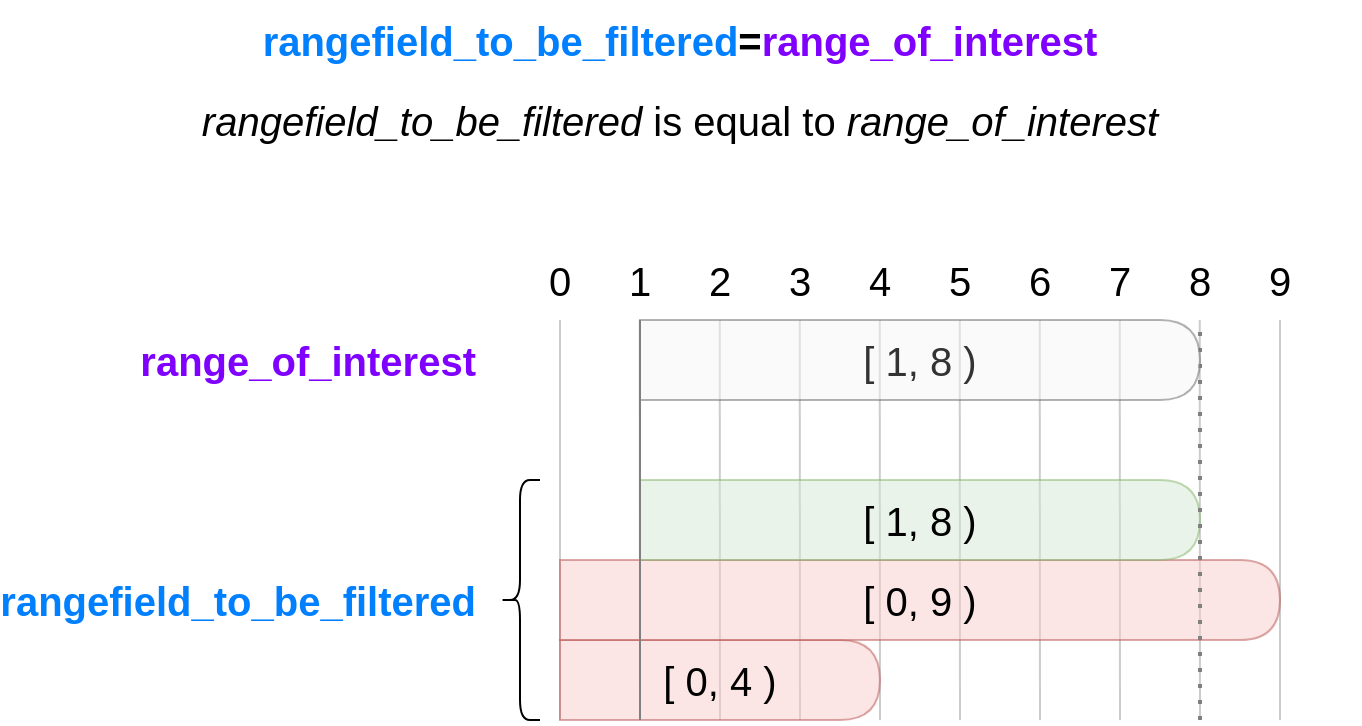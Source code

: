 <mxfile version="14.6.13" type="device" pages="19"><diagram name="range equals range" id="6tz_7OCHKlSQXlm-SIfv"><mxGraphModel dx="1370" dy="816" grid="1" gridSize="10" guides="1" tooltips="1" connect="1" arrows="1" fold="1" page="1" pageScale="1" pageWidth="1920" pageHeight="1200" math="0" shadow="0"><root><mxCell id="EsvwTu61nYrIfSMaAof5-0"/><mxCell id="EsvwTu61nYrIfSMaAof5-1" parent="EsvwTu61nYrIfSMaAof5-0"/><mxCell id="1-h1myo2GmgndoJur5v0-0" value="" style="group" parent="EsvwTu61nYrIfSMaAof5-1" vertex="1" connectable="0"><mxGeometry x="200" y="120" width="660" height="240" as="geometry"/></mxCell><mxCell id="1-h1myo2GmgndoJur5v0-1" value="&lt;b style=&quot;text-align: center&quot;&gt;&lt;span style=&quot;font-size: 20px&quot;&gt;&lt;font color=&quot;#007fff&quot;&gt;rangefield_to_be_filtered&lt;/font&gt;&lt;/span&gt;&lt;/b&gt;" style="text;html=1;strokeColor=none;fillColor=none;align=right;verticalAlign=middle;whiteSpace=wrap;rounded=0;" parent="1-h1myo2GmgndoJur5v0-0" vertex="1"><mxGeometry y="160" width="240" height="40" as="geometry"/></mxCell><mxCell id="1-h1myo2GmgndoJur5v0-2" value="&lt;b style=&quot;text-align: center&quot;&gt;&lt;span style=&quot;font-size: 20px&quot;&gt;&lt;font color=&quot;#7f00ff&quot;&gt;range_of_interest&lt;/font&gt;&lt;/span&gt;&lt;/b&gt;" style="text;html=1;strokeColor=none;fillColor=none;align=right;verticalAlign=middle;whiteSpace=wrap;rounded=0;" parent="1-h1myo2GmgndoJur5v0-0" vertex="1"><mxGeometry y="40" width="240" height="40" as="geometry"/></mxCell><mxCell id="1-h1myo2GmgndoJur5v0-3" value="&lt;font style=&quot;font-size: 20px&quot;&gt;1&lt;/font&gt;" style="text;html=1;strokeColor=none;fillColor=none;align=center;verticalAlign=middle;whiteSpace=wrap;rounded=0;" parent="1-h1myo2GmgndoJur5v0-0" vertex="1"><mxGeometry x="300" width="40" height="40" as="geometry"/></mxCell><mxCell id="1-h1myo2GmgndoJur5v0-4" value="&lt;font style=&quot;font-size: 20px&quot;&gt;2&lt;/font&gt;" style="text;html=1;strokeColor=none;fillColor=none;align=center;verticalAlign=middle;whiteSpace=wrap;rounded=0;" parent="1-h1myo2GmgndoJur5v0-0" vertex="1"><mxGeometry x="340" width="40" height="40" as="geometry"/></mxCell><mxCell id="1-h1myo2GmgndoJur5v0-5" value="&lt;font style=&quot;font-size: 20px&quot;&gt;3&lt;/font&gt;" style="text;html=1;strokeColor=none;fillColor=none;align=center;verticalAlign=middle;whiteSpace=wrap;rounded=0;" parent="1-h1myo2GmgndoJur5v0-0" vertex="1"><mxGeometry x="380" width="40" height="40" as="geometry"/></mxCell><mxCell id="1-h1myo2GmgndoJur5v0-6" value="&lt;font style=&quot;font-size: 20px&quot;&gt;4&lt;/font&gt;" style="text;html=1;strokeColor=none;fillColor=none;align=center;verticalAlign=middle;whiteSpace=wrap;rounded=0;" parent="1-h1myo2GmgndoJur5v0-0" vertex="1"><mxGeometry x="420" width="40" height="40" as="geometry"/></mxCell><mxCell id="1-h1myo2GmgndoJur5v0-7" value="&lt;font style=&quot;font-size: 20px&quot;&gt;5&lt;/font&gt;" style="text;html=1;strokeColor=none;fillColor=none;align=center;verticalAlign=middle;whiteSpace=wrap;rounded=0;" parent="1-h1myo2GmgndoJur5v0-0" vertex="1"><mxGeometry x="460" width="40" height="40" as="geometry"/></mxCell><mxCell id="1-h1myo2GmgndoJur5v0-8" value="&lt;font style=&quot;font-size: 20px&quot;&gt;6&lt;/font&gt;" style="text;html=1;strokeColor=none;fillColor=none;align=center;verticalAlign=middle;whiteSpace=wrap;rounded=0;" parent="1-h1myo2GmgndoJur5v0-0" vertex="1"><mxGeometry x="500" width="40" height="40" as="geometry"/></mxCell><mxCell id="1-h1myo2GmgndoJur5v0-9" value="&lt;font style=&quot;font-size: 20px&quot;&gt;7&lt;/font&gt;" style="text;html=1;strokeColor=none;fillColor=none;align=center;verticalAlign=middle;whiteSpace=wrap;rounded=0;" parent="1-h1myo2GmgndoJur5v0-0" vertex="1"><mxGeometry x="540" width="40" height="40" as="geometry"/></mxCell><mxCell id="1-h1myo2GmgndoJur5v0-10" value="&lt;font style=&quot;font-size: 20px&quot;&gt;8&lt;/font&gt;" style="text;html=1;strokeColor=none;fillColor=none;align=center;verticalAlign=middle;whiteSpace=wrap;rounded=0;" parent="1-h1myo2GmgndoJur5v0-0" vertex="1"><mxGeometry x="580" width="40" height="40" as="geometry"/></mxCell><mxCell id="1-h1myo2GmgndoJur5v0-11" value="&lt;font style=&quot;font-size: 20px&quot;&gt;9&lt;/font&gt;" style="text;html=1;strokeColor=none;fillColor=none;align=center;verticalAlign=middle;whiteSpace=wrap;rounded=0;" parent="1-h1myo2GmgndoJur5v0-0" vertex="1"><mxGeometry x="620" width="40" height="40" as="geometry"/></mxCell><mxCell id="1-h1myo2GmgndoJur5v0-12" value="&lt;font style=&quot;font-size: 20px&quot;&gt;0&lt;/font&gt;" style="text;html=1;strokeColor=none;fillColor=none;align=center;verticalAlign=middle;whiteSpace=wrap;rounded=0;" parent="1-h1myo2GmgndoJur5v0-0" vertex="1"><mxGeometry x="260" width="40" height="40" as="geometry"/></mxCell><mxCell id="1-h1myo2GmgndoJur5v0-13" value="" style="shape=curlyBracket;whiteSpace=wrap;html=1;rounded=1;" parent="1-h1myo2GmgndoJur5v0-0" vertex="1"><mxGeometry x="250" y="120" width="20" height="120" as="geometry"/></mxCell><mxCell id="1-h1myo2GmgndoJur5v0-14" value="" style="endArrow=none;html=1;entryX=0.5;entryY=1;entryDx=0;entryDy=0;strokeColor=#CCCCCC;" parent="1-h1myo2GmgndoJur5v0-0" target="1-h1myo2GmgndoJur5v0-12" edge="1"><mxGeometry width="50" height="50" relative="1" as="geometry"><mxPoint x="280" y="240" as="sourcePoint"/><mxPoint x="520" y="270" as="targetPoint"/></mxGeometry></mxCell><mxCell id="1-h1myo2GmgndoJur5v0-15" value="" style="endArrow=none;html=1;entryX=0.5;entryY=1;entryDx=0;entryDy=0;strokeColor=#CCCCCC;" parent="1-h1myo2GmgndoJur5v0-0" edge="1"><mxGeometry width="50" height="50" relative="1" as="geometry"><mxPoint x="320" y="240" as="sourcePoint"/><mxPoint x="319.86" y="40" as="targetPoint"/></mxGeometry></mxCell><mxCell id="1-h1myo2GmgndoJur5v0-16" value="" style="endArrow=none;html=1;entryX=0.5;entryY=1;entryDx=0;entryDy=0;strokeColor=#CCCCCC;" parent="1-h1myo2GmgndoJur5v0-0" edge="1"><mxGeometry width="50" height="50" relative="1" as="geometry"><mxPoint x="360" y="240" as="sourcePoint"/><mxPoint x="359.86" y="40" as="targetPoint"/></mxGeometry></mxCell><mxCell id="1-h1myo2GmgndoJur5v0-17" value="" style="endArrow=none;html=1;entryX=0.5;entryY=1;entryDx=0;entryDy=0;strokeColor=#CCCCCC;" parent="1-h1myo2GmgndoJur5v0-0" edge="1"><mxGeometry width="50" height="50" relative="1" as="geometry"><mxPoint x="400" y="240" as="sourcePoint"/><mxPoint x="399.86" y="40" as="targetPoint"/></mxGeometry></mxCell><mxCell id="1-h1myo2GmgndoJur5v0-18" value="" style="endArrow=none;html=1;entryX=0.5;entryY=1;entryDx=0;entryDy=0;strokeColor=#CCCCCC;" parent="1-h1myo2GmgndoJur5v0-0" edge="1"><mxGeometry width="50" height="50" relative="1" as="geometry"><mxPoint x="440" y="240" as="sourcePoint"/><mxPoint x="439.86" y="40" as="targetPoint"/></mxGeometry></mxCell><mxCell id="1-h1myo2GmgndoJur5v0-19" value="" style="endArrow=none;html=1;entryX=0.5;entryY=1;entryDx=0;entryDy=0;strokeColor=#CCCCCC;" parent="1-h1myo2GmgndoJur5v0-0" edge="1"><mxGeometry width="50" height="50" relative="1" as="geometry"><mxPoint x="480" y="240" as="sourcePoint"/><mxPoint x="479.86" y="40" as="targetPoint"/></mxGeometry></mxCell><mxCell id="1-h1myo2GmgndoJur5v0-20" value="" style="endArrow=none;html=1;entryX=0.5;entryY=1;entryDx=0;entryDy=0;strokeColor=#CCCCCC;" parent="1-h1myo2GmgndoJur5v0-0" edge="1"><mxGeometry width="50" height="50" relative="1" as="geometry"><mxPoint x="520" y="240" as="sourcePoint"/><mxPoint x="519.86" y="40" as="targetPoint"/></mxGeometry></mxCell><mxCell id="1-h1myo2GmgndoJur5v0-21" value="" style="endArrow=none;html=1;entryX=0.5;entryY=1;entryDx=0;entryDy=0;strokeColor=#CCCCCC;" parent="1-h1myo2GmgndoJur5v0-0" edge="1"><mxGeometry width="50" height="50" relative="1" as="geometry"><mxPoint x="560" y="240" as="sourcePoint"/><mxPoint x="559.86" y="40" as="targetPoint"/></mxGeometry></mxCell><mxCell id="1-h1myo2GmgndoJur5v0-22" value="" style="endArrow=none;html=1;entryX=0.5;entryY=1;entryDx=0;entryDy=0;strokeColor=#CCCCCC;" parent="1-h1myo2GmgndoJur5v0-0" edge="1"><mxGeometry width="50" height="50" relative="1" as="geometry"><mxPoint x="600" y="240" as="sourcePoint"/><mxPoint x="599.86" y="40" as="targetPoint"/></mxGeometry></mxCell><mxCell id="1-h1myo2GmgndoJur5v0-23" value="" style="endArrow=none;html=1;entryX=0.5;entryY=1;entryDx=0;entryDy=0;strokeColor=#CCCCCC;" parent="1-h1myo2GmgndoJur5v0-0" edge="1"><mxGeometry width="50" height="50" relative="1" as="geometry"><mxPoint x="640" y="240" as="sourcePoint"/><mxPoint x="640" y="40" as="targetPoint"/></mxGeometry></mxCell><mxCell id="EsvwTu61nYrIfSMaAof5-2" value="&lt;div&gt;&lt;b&gt;&lt;span style=&quot;font-size: 20px&quot;&gt;&lt;font color=&quot;#007fff&quot;&gt;rangefield_to_be_filtered&lt;/font&gt;&lt;/span&gt;&lt;span style=&quot;font-size: 20px&quot;&gt;=&lt;font color=&quot;#7f00ff&quot;&gt;range_of_interest&lt;/font&gt;&lt;/span&gt;&lt;/b&gt;&lt;/div&gt;" style="text;html=1;strokeColor=none;fillColor=none;align=center;verticalAlign=middle;whiteSpace=wrap;rounded=0;" parent="EsvwTu61nYrIfSMaAof5-1" vertex="1"><mxGeometry x="240" width="600" height="40" as="geometry"/></mxCell><mxCell id="EsvwTu61nYrIfSMaAof5-14" value="&lt;font style=&quot;font-size: 20px&quot;&gt;[ 0, 4 )&lt;/font&gt;" style="shape=delay;whiteSpace=wrap;html=1;rounded=1;fillColor=#f8cecc;strokeColor=#b85450;opacity=50;" parent="EsvwTu61nYrIfSMaAof5-1" vertex="1"><mxGeometry x="480" y="320" width="160" height="40" as="geometry"/></mxCell><mxCell id="EsvwTu61nYrIfSMaAof5-15" value="&lt;font style=&quot;font-size: 20px&quot;&gt;[ 0, 9 )&lt;/font&gt;" style="shape=delay;whiteSpace=wrap;html=1;rounded=1;fillColor=#f8cecc;strokeColor=#b85450;opacity=50;" parent="EsvwTu61nYrIfSMaAof5-1" vertex="1"><mxGeometry x="480" y="280" width="360" height="40" as="geometry"/></mxCell><mxCell id="EsvwTu61nYrIfSMaAof5-16" value="&lt;font style=&quot;font-size: 20px&quot;&gt;[ 1, 8 )&lt;/font&gt;" style="shape=delay;whiteSpace=wrap;html=1;rounded=1;fillColor=#d5e8d4;strokeColor=#82b366;opacity=50;" parent="EsvwTu61nYrIfSMaAof5-1" vertex="1"><mxGeometry x="520" y="240" width="280" height="40" as="geometry"/></mxCell><mxCell id="EsvwTu61nYrIfSMaAof5-18" value="" style="endArrow=none;dashed=1;html=1;dashPattern=1 3;strokeWidth=2;entryX=0;entryY=1;entryDx=0;entryDy=0;strokeColor=#808080;" parent="EsvwTu61nYrIfSMaAof5-1" edge="1"><mxGeometry width="50" height="50" relative="1" as="geometry"><mxPoint x="800" y="360" as="sourcePoint"/><mxPoint x="800.0" y="160" as="targetPoint"/></mxGeometry></mxCell><mxCell id="EsvwTu61nYrIfSMaAof5-20" value="&lt;font style=&quot;font-size: 20px&quot;&gt;[ 1, 8 )&lt;/font&gt;" style="shape=delay;whiteSpace=wrap;html=1;rounded=1;opacity=50;fillColor=#f5f5f5;strokeColor=#666666;fontColor=#333333;" parent="EsvwTu61nYrIfSMaAof5-1" vertex="1"><mxGeometry x="520" y="160" width="280" height="40" as="geometry"/></mxCell><mxCell id="EsvwTu61nYrIfSMaAof5-21" value="" style="endArrow=none;html=1;entryX=0;entryY=0;entryDx=0;entryDy=0;fillColor=#f5f5f5;strokeColor=#808080;" parent="EsvwTu61nYrIfSMaAof5-1" edge="1"><mxGeometry width="50" height="50" relative="1" as="geometry"><mxPoint x="520" y="360" as="sourcePoint"/><mxPoint x="520.0" y="160" as="targetPoint"/></mxGeometry></mxCell><mxCell id="jUBPh9j6bzjmB_VSfRtp-0" value="&lt;span style=&quot;font-size: 20px&quot;&gt;&lt;i&gt;rangefield_to_be_filtered&lt;/i&gt; is equal to&amp;nbsp;&lt;i&gt;range_of_interest&lt;/i&gt;&lt;/span&gt;" style="text;html=1;strokeColor=none;fillColor=none;align=center;verticalAlign=middle;whiteSpace=wrap;rounded=0;opacity=50;" parent="EsvwTu61nYrIfSMaAof5-1" vertex="1"><mxGeometry x="200" y="40" width="680" height="40" as="geometry"/></mxCell></root></mxGraphModel></diagram><diagram name="range lt range" id="AjEVYEnRBbWYLdG07J2O"><mxGraphModel dx="1370" dy="816" grid="1" gridSize="10" guides="1" tooltips="1" connect="1" arrows="1" fold="1" page="1" pageScale="1" pageWidth="1920" pageHeight="1200" math="0" shadow="0"><root><mxCell id="9baSyVz_-Xa1APjfyRYV-0"/><mxCell id="9baSyVz_-Xa1APjfyRYV-1" parent="9baSyVz_-Xa1APjfyRYV-0"/><mxCell id="n6AVCtdJ5mGEK_Gc7qyb-0" value="" style="group" parent="9baSyVz_-Xa1APjfyRYV-1" vertex="1" connectable="0"><mxGeometry x="200" y="120" width="660" height="280" as="geometry"/></mxCell><mxCell id="n6AVCtdJ5mGEK_Gc7qyb-20" value="" style="endArrow=none;html=1;entryX=0.5;entryY=1;entryDx=0;entryDy=0;strokeColor=#CCCCCC;" parent="n6AVCtdJ5mGEK_Gc7qyb-0" edge="1"><mxGeometry width="50" height="50" relative="1" as="geometry"><mxPoint x="520" y="280" as="sourcePoint"/><mxPoint x="519.86" y="40" as="targetPoint"/></mxGeometry></mxCell><mxCell id="DFJAluMN4kw4RJk2Gm-d-1" value="" style="endArrow=none;dashed=1;html=1;dashPattern=1 3;strokeWidth=2;entryX=0;entryY=1;entryDx=0;entryDy=0;startArrow=none;fillColor=#f5f5f5;strokeColor=#808080;" parent="n6AVCtdJ5mGEK_Gc7qyb-0" edge="1"><mxGeometry width="50" height="50" relative="1" as="geometry"><mxPoint x="519.5" y="280" as="sourcePoint"/><mxPoint x="519.5" y="40" as="targetPoint"/></mxGeometry></mxCell><mxCell id="DFJAluMN4kw4RJk2Gm-d-0" value="" style="endArrow=none;html=1;entryX=0;entryY=0;entryDx=0;entryDy=0;fillColor=#f5f5f5;strokeColor=#808080;" parent="n6AVCtdJ5mGEK_Gc7qyb-0" edge="1"><mxGeometry width="50" height="50" relative="1" as="geometry"><mxPoint x="400" y="280" as="sourcePoint"/><mxPoint x="400.0" y="40" as="targetPoint"/></mxGeometry></mxCell><mxCell id="n6AVCtdJ5mGEK_Gc7qyb-1" value="&lt;b style=&quot;text-align: center&quot;&gt;&lt;span style=&quot;font-size: 20px&quot;&gt;&lt;font color=&quot;#007fff&quot;&gt;rangefield_to_be_filtered&lt;/font&gt;&lt;/span&gt;&lt;/b&gt;" style="text;html=1;strokeColor=none;fillColor=none;align=right;verticalAlign=middle;whiteSpace=wrap;rounded=0;" parent="n6AVCtdJ5mGEK_Gc7qyb-0" vertex="1"><mxGeometry y="180" width="240" height="40" as="geometry"/></mxCell><mxCell id="n6AVCtdJ5mGEK_Gc7qyb-2" value="&lt;b style=&quot;text-align: center&quot;&gt;&lt;span style=&quot;font-size: 20px&quot;&gt;&lt;font color=&quot;#7f00ff&quot;&gt;range_of_interest&lt;/font&gt;&lt;/span&gt;&lt;/b&gt;" style="text;html=1;strokeColor=none;fillColor=none;align=right;verticalAlign=middle;whiteSpace=wrap;rounded=0;" parent="n6AVCtdJ5mGEK_Gc7qyb-0" vertex="1"><mxGeometry y="40" width="240" height="40" as="geometry"/></mxCell><mxCell id="n6AVCtdJ5mGEK_Gc7qyb-3" value="&lt;font style=&quot;font-size: 20px&quot;&gt;1&lt;/font&gt;" style="text;html=1;strokeColor=none;fillColor=none;align=center;verticalAlign=middle;whiteSpace=wrap;rounded=0;" parent="n6AVCtdJ5mGEK_Gc7qyb-0" vertex="1"><mxGeometry x="300" width="40" height="40" as="geometry"/></mxCell><mxCell id="n6AVCtdJ5mGEK_Gc7qyb-4" value="&lt;font style=&quot;font-size: 20px&quot;&gt;2&lt;/font&gt;" style="text;html=1;strokeColor=none;fillColor=none;align=center;verticalAlign=middle;whiteSpace=wrap;rounded=0;" parent="n6AVCtdJ5mGEK_Gc7qyb-0" vertex="1"><mxGeometry x="340" width="40" height="40" as="geometry"/></mxCell><mxCell id="n6AVCtdJ5mGEK_Gc7qyb-5" value="&lt;font style=&quot;font-size: 20px&quot;&gt;3&lt;/font&gt;" style="text;html=1;strokeColor=none;fillColor=none;align=center;verticalAlign=middle;whiteSpace=wrap;rounded=0;" parent="n6AVCtdJ5mGEK_Gc7qyb-0" vertex="1"><mxGeometry x="380" width="40" height="40" as="geometry"/></mxCell><mxCell id="n6AVCtdJ5mGEK_Gc7qyb-6" value="&lt;font style=&quot;font-size: 20px&quot;&gt;4&lt;/font&gt;" style="text;html=1;strokeColor=none;fillColor=none;align=center;verticalAlign=middle;whiteSpace=wrap;rounded=0;" parent="n6AVCtdJ5mGEK_Gc7qyb-0" vertex="1"><mxGeometry x="420" width="40" height="40" as="geometry"/></mxCell><mxCell id="n6AVCtdJ5mGEK_Gc7qyb-7" value="&lt;font style=&quot;font-size: 20px&quot;&gt;5&lt;/font&gt;" style="text;html=1;strokeColor=none;fillColor=none;align=center;verticalAlign=middle;whiteSpace=wrap;rounded=0;" parent="n6AVCtdJ5mGEK_Gc7qyb-0" vertex="1"><mxGeometry x="460" width="40" height="40" as="geometry"/></mxCell><mxCell id="n6AVCtdJ5mGEK_Gc7qyb-8" value="&lt;font style=&quot;font-size: 20px&quot;&gt;6&lt;/font&gt;" style="text;html=1;strokeColor=none;fillColor=none;align=center;verticalAlign=middle;whiteSpace=wrap;rounded=0;" parent="n6AVCtdJ5mGEK_Gc7qyb-0" vertex="1"><mxGeometry x="500" width="40" height="40" as="geometry"/></mxCell><mxCell id="n6AVCtdJ5mGEK_Gc7qyb-9" value="&lt;font style=&quot;font-size: 20px&quot;&gt;7&lt;/font&gt;" style="text;html=1;strokeColor=none;fillColor=none;align=center;verticalAlign=middle;whiteSpace=wrap;rounded=0;" parent="n6AVCtdJ5mGEK_Gc7qyb-0" vertex="1"><mxGeometry x="540" width="40" height="40" as="geometry"/></mxCell><mxCell id="n6AVCtdJ5mGEK_Gc7qyb-10" value="&lt;font style=&quot;font-size: 20px&quot;&gt;8&lt;/font&gt;" style="text;html=1;strokeColor=none;fillColor=none;align=center;verticalAlign=middle;whiteSpace=wrap;rounded=0;" parent="n6AVCtdJ5mGEK_Gc7qyb-0" vertex="1"><mxGeometry x="580" width="40" height="40" as="geometry"/></mxCell><mxCell id="n6AVCtdJ5mGEK_Gc7qyb-11" value="&lt;font style=&quot;font-size: 20px&quot;&gt;9&lt;/font&gt;" style="text;html=1;strokeColor=none;fillColor=none;align=center;verticalAlign=middle;whiteSpace=wrap;rounded=0;" parent="n6AVCtdJ5mGEK_Gc7qyb-0" vertex="1"><mxGeometry x="620" width="40" height="40" as="geometry"/></mxCell><mxCell id="n6AVCtdJ5mGEK_Gc7qyb-12" value="&lt;font style=&quot;font-size: 20px&quot;&gt;0&lt;/font&gt;" style="text;html=1;strokeColor=none;fillColor=none;align=center;verticalAlign=middle;whiteSpace=wrap;rounded=0;" parent="n6AVCtdJ5mGEK_Gc7qyb-0" vertex="1"><mxGeometry x="260" width="40" height="40" as="geometry"/></mxCell><mxCell id="n6AVCtdJ5mGEK_Gc7qyb-13" value="" style="shape=curlyBracket;whiteSpace=wrap;html=1;rounded=1;" parent="n6AVCtdJ5mGEK_Gc7qyb-0" vertex="1"><mxGeometry x="250" y="120" width="20" height="160" as="geometry"/></mxCell><mxCell id="n6AVCtdJ5mGEK_Gc7qyb-14" value="" style="endArrow=none;html=1;entryX=0.5;entryY=1;entryDx=0;entryDy=0;strokeColor=#CCCCCC;" parent="n6AVCtdJ5mGEK_Gc7qyb-0" target="n6AVCtdJ5mGEK_Gc7qyb-12" edge="1"><mxGeometry width="50" height="50" relative="1" as="geometry"><mxPoint x="280" y="280" as="sourcePoint"/><mxPoint x="520" y="270" as="targetPoint"/></mxGeometry></mxCell><mxCell id="n6AVCtdJ5mGEK_Gc7qyb-15" value="" style="endArrow=none;html=1;entryX=0.5;entryY=1;entryDx=0;entryDy=0;strokeColor=#CCCCCC;" parent="n6AVCtdJ5mGEK_Gc7qyb-0" edge="1"><mxGeometry width="50" height="50" relative="1" as="geometry"><mxPoint x="320" y="280" as="sourcePoint"/><mxPoint x="319.86" y="40" as="targetPoint"/></mxGeometry></mxCell><mxCell id="n6AVCtdJ5mGEK_Gc7qyb-16" value="" style="endArrow=none;html=1;entryX=0.5;entryY=1;entryDx=0;entryDy=0;strokeColor=#CCCCCC;" parent="n6AVCtdJ5mGEK_Gc7qyb-0" edge="1"><mxGeometry width="50" height="50" relative="1" as="geometry"><mxPoint x="360" y="280" as="sourcePoint"/><mxPoint x="359.86" y="40" as="targetPoint"/></mxGeometry></mxCell><mxCell id="n6AVCtdJ5mGEK_Gc7qyb-17" value="" style="endArrow=none;html=1;entryX=0.5;entryY=1;entryDx=0;entryDy=0;strokeColor=#CCCCCC;" parent="n6AVCtdJ5mGEK_Gc7qyb-0" edge="1"><mxGeometry width="50" height="50" relative="1" as="geometry"><mxPoint x="400" y="280" as="sourcePoint"/><mxPoint x="399.86" y="40" as="targetPoint"/></mxGeometry></mxCell><mxCell id="n6AVCtdJ5mGEK_Gc7qyb-18" value="" style="endArrow=none;html=1;entryX=0.5;entryY=1;entryDx=0;entryDy=0;strokeColor=#CCCCCC;" parent="n6AVCtdJ5mGEK_Gc7qyb-0" edge="1"><mxGeometry width="50" height="50" relative="1" as="geometry"><mxPoint x="440" y="280" as="sourcePoint"/><mxPoint x="439.86" y="40" as="targetPoint"/></mxGeometry></mxCell><mxCell id="n6AVCtdJ5mGEK_Gc7qyb-19" value="" style="endArrow=none;html=1;entryX=0.5;entryY=1;entryDx=0;entryDy=0;strokeColor=#CCCCCC;" parent="n6AVCtdJ5mGEK_Gc7qyb-0" edge="1"><mxGeometry width="50" height="50" relative="1" as="geometry"><mxPoint x="480" y="280" as="sourcePoint"/><mxPoint x="479.86" y="40" as="targetPoint"/></mxGeometry></mxCell><mxCell id="n6AVCtdJ5mGEK_Gc7qyb-22" value="" style="endArrow=none;html=1;entryX=0.5;entryY=1;entryDx=0;entryDy=0;strokeColor=#CCCCCC;" parent="n6AVCtdJ5mGEK_Gc7qyb-0" edge="1"><mxGeometry width="50" height="50" relative="1" as="geometry"><mxPoint x="600" y="280" as="sourcePoint"/><mxPoint x="599.86" y="40" as="targetPoint"/></mxGeometry></mxCell><mxCell id="n6AVCtdJ5mGEK_Gc7qyb-23" value="" style="endArrow=none;html=1;entryX=0.5;entryY=1;entryDx=0;entryDy=0;strokeColor=#CCCCCC;" parent="n6AVCtdJ5mGEK_Gc7qyb-0" edge="1"><mxGeometry width="50" height="50" relative="1" as="geometry"><mxPoint x="640" y="280" as="sourcePoint"/><mxPoint x="640" y="40" as="targetPoint"/></mxGeometry></mxCell><mxCell id="9baSyVz_-Xa1APjfyRYV-31" value="&lt;font style=&quot;font-size: 20px&quot;&gt;[ 3, 6 )&lt;/font&gt;" style="shape=delay;whiteSpace=wrap;html=1;rounded=1;opacity=50;fillColor=#f5f5f5;strokeColor=#666666;fontColor=#333333;" parent="n6AVCtdJ5mGEK_Gc7qyb-0" vertex="1"><mxGeometry x="400" y="40" width="120" height="40" as="geometry"/></mxCell><mxCell id="9baSyVz_-Xa1APjfyRYV-28" value="&lt;font style=&quot;font-size: 20px&quot;&gt;[ 0, 9 )&lt;/font&gt;" style="shape=delay;whiteSpace=wrap;html=1;rounded=1;fillColor=#f8cecc;strokeColor=#b85450;opacity=50;" parent="n6AVCtdJ5mGEK_Gc7qyb-0" vertex="1"><mxGeometry x="280" y="200" width="360" height="40" as="geometry"/></mxCell><mxCell id="DFJAluMN4kw4RJk2Gm-d-3" value="&lt;font style=&quot;font-size: 20px&quot;&gt;[ 0, 2 )&lt;/font&gt;" style="shape=delay;whiteSpace=wrap;html=1;rounded=1;fillColor=#d5e8d4;strokeColor=#82b366;opacity=50;" parent="n6AVCtdJ5mGEK_Gc7qyb-0" vertex="1"><mxGeometry x="280" y="120" width="80" height="40" as="geometry"/></mxCell><mxCell id="9baSyVz_-Xa1APjfyRYV-29" value="&lt;font style=&quot;font-size: 20px&quot;&gt;[ 1, 5 )&lt;/font&gt;" style="shape=delay;whiteSpace=wrap;html=1;rounded=1;fillColor=#d5e8d4;strokeColor=#82b366;opacity=50;" parent="n6AVCtdJ5mGEK_Gc7qyb-0" vertex="1"><mxGeometry x="320" y="160" width="160" height="40" as="geometry"/></mxCell><mxCell id="9baSyVz_-Xa1APjfyRYV-27" value="&lt;font style=&quot;font-size: 20px&quot;&gt;[ 4, 8 )&lt;/font&gt;" style="shape=delay;whiteSpace=wrap;html=1;rounded=1;fillColor=#f8cecc;strokeColor=#b85450;opacity=50;" parent="n6AVCtdJ5mGEK_Gc7qyb-0" vertex="1"><mxGeometry x="440" y="240" width="160" height="40" as="geometry"/></mxCell><mxCell id="9baSyVz_-Xa1APjfyRYV-26" value="&lt;div&gt;&lt;b&gt;&lt;span style=&quot;font-size: 20px&quot;&gt;&lt;font color=&quot;#007fff&quot;&gt;rangefield_to_be_filtered&lt;/font&gt;__lt&lt;/span&gt;&lt;span style=&quot;font-size: 20px&quot;&gt;=&lt;font color=&quot;#7f00ff&quot;&gt;range_of_interest&lt;/font&gt;&lt;/span&gt;&lt;/b&gt;&lt;/div&gt;" style="text;html=1;strokeColor=none;fillColor=none;align=center;verticalAlign=middle;whiteSpace=wrap;rounded=0;" parent="9baSyVz_-Xa1APjfyRYV-1" vertex="1"><mxGeometry x="240" width="600" height="40" as="geometry"/></mxCell><mxCell id="9baSyVz_-Xa1APjfyRYV-33" value="&lt;span style=&quot;font-size: 20px&quot;&gt;&lt;i&gt;rangefield_to_be_filtered&lt;/i&gt; is less than&amp;nbsp;&lt;i&gt;range_of_interest&lt;/i&gt;&lt;/span&gt;" style="text;html=1;strokeColor=none;fillColor=none;align=center;verticalAlign=middle;whiteSpace=wrap;rounded=0;opacity=50;" parent="9baSyVz_-Xa1APjfyRYV-1" vertex="1"><mxGeometry x="200" y="40" width="680" height="40" as="geometry"/></mxCell></root></mxGraphModel></diagram><diagram name="range lte range" id="gInG3H0PxRQiW6WrY_iW"><mxGraphModel dx="1370" dy="816" grid="1" gridSize="10" guides="1" tooltips="1" connect="1" arrows="1" fold="1" page="1" pageScale="1" pageWidth="1920" pageHeight="1200" math="0" shadow="0"><root><mxCell id="Ta3pzR23-7WC2-c0T9zZ-0"/><mxCell id="Ta3pzR23-7WC2-c0T9zZ-1" parent="Ta3pzR23-7WC2-c0T9zZ-0"/><mxCell id="Ta3pzR23-7WC2-c0T9zZ-2" value="" style="group" vertex="1" connectable="0" parent="Ta3pzR23-7WC2-c0T9zZ-1"><mxGeometry x="200" y="120" width="660" height="280" as="geometry"/></mxCell><mxCell id="Ta3pzR23-7WC2-c0T9zZ-3" value="" style="endArrow=none;html=1;entryX=0.5;entryY=1;entryDx=0;entryDy=0;strokeColor=#CCCCCC;" edge="1" parent="Ta3pzR23-7WC2-c0T9zZ-2"><mxGeometry width="50" height="50" relative="1" as="geometry"><mxPoint x="520" y="280" as="sourcePoint"/><mxPoint x="519.86" y="40" as="targetPoint"/></mxGeometry></mxCell><mxCell id="Ta3pzR23-7WC2-c0T9zZ-4" value="" style="endArrow=none;dashed=1;html=1;dashPattern=1 3;strokeWidth=2;entryX=0;entryY=1;entryDx=0;entryDy=0;startArrow=none;fillColor=#f5f5f5;strokeColor=#808080;" edge="1" parent="Ta3pzR23-7WC2-c0T9zZ-2"><mxGeometry width="50" height="50" relative="1" as="geometry"><mxPoint x="519.5" y="280" as="sourcePoint"/><mxPoint x="519.5" y="40" as="targetPoint"/></mxGeometry></mxCell><mxCell id="Ta3pzR23-7WC2-c0T9zZ-6" value="&lt;b style=&quot;text-align: center&quot;&gt;&lt;span style=&quot;font-size: 20px&quot;&gt;&lt;font color=&quot;#007fff&quot;&gt;rangefield_to_be_filtered&lt;/font&gt;&lt;/span&gt;&lt;/b&gt;" style="text;html=1;strokeColor=none;fillColor=none;align=right;verticalAlign=middle;whiteSpace=wrap;rounded=0;" vertex="1" parent="Ta3pzR23-7WC2-c0T9zZ-2"><mxGeometry y="180" width="240" height="40" as="geometry"/></mxCell><mxCell id="Ta3pzR23-7WC2-c0T9zZ-7" value="&lt;b style=&quot;text-align: center&quot;&gt;&lt;span style=&quot;font-size: 20px&quot;&gt;&lt;font color=&quot;#7f00ff&quot;&gt;range_of_interest&lt;/font&gt;&lt;/span&gt;&lt;/b&gt;" style="text;html=1;strokeColor=none;fillColor=none;align=right;verticalAlign=middle;whiteSpace=wrap;rounded=0;" vertex="1" parent="Ta3pzR23-7WC2-c0T9zZ-2"><mxGeometry y="40" width="240" height="40" as="geometry"/></mxCell><mxCell id="Ta3pzR23-7WC2-c0T9zZ-8" value="&lt;font style=&quot;font-size: 20px&quot;&gt;1&lt;/font&gt;" style="text;html=1;strokeColor=none;fillColor=none;align=center;verticalAlign=middle;whiteSpace=wrap;rounded=0;" vertex="1" parent="Ta3pzR23-7WC2-c0T9zZ-2"><mxGeometry x="300" width="40" height="40" as="geometry"/></mxCell><mxCell id="Ta3pzR23-7WC2-c0T9zZ-9" value="&lt;font style=&quot;font-size: 20px&quot;&gt;2&lt;/font&gt;" style="text;html=1;strokeColor=none;fillColor=none;align=center;verticalAlign=middle;whiteSpace=wrap;rounded=0;" vertex="1" parent="Ta3pzR23-7WC2-c0T9zZ-2"><mxGeometry x="340" width="40" height="40" as="geometry"/></mxCell><mxCell id="Ta3pzR23-7WC2-c0T9zZ-10" value="&lt;font style=&quot;font-size: 20px&quot;&gt;3&lt;/font&gt;" style="text;html=1;strokeColor=none;fillColor=none;align=center;verticalAlign=middle;whiteSpace=wrap;rounded=0;" vertex="1" parent="Ta3pzR23-7WC2-c0T9zZ-2"><mxGeometry x="380" width="40" height="40" as="geometry"/></mxCell><mxCell id="Ta3pzR23-7WC2-c0T9zZ-11" value="&lt;font style=&quot;font-size: 20px&quot;&gt;4&lt;/font&gt;" style="text;html=1;strokeColor=none;fillColor=none;align=center;verticalAlign=middle;whiteSpace=wrap;rounded=0;" vertex="1" parent="Ta3pzR23-7WC2-c0T9zZ-2"><mxGeometry x="420" width="40" height="40" as="geometry"/></mxCell><mxCell id="Ta3pzR23-7WC2-c0T9zZ-12" value="&lt;font style=&quot;font-size: 20px&quot;&gt;5&lt;/font&gt;" style="text;html=1;strokeColor=none;fillColor=none;align=center;verticalAlign=middle;whiteSpace=wrap;rounded=0;" vertex="1" parent="Ta3pzR23-7WC2-c0T9zZ-2"><mxGeometry x="460" width="40" height="40" as="geometry"/></mxCell><mxCell id="Ta3pzR23-7WC2-c0T9zZ-13" value="&lt;font style=&quot;font-size: 20px&quot;&gt;6&lt;/font&gt;" style="text;html=1;strokeColor=none;fillColor=none;align=center;verticalAlign=middle;whiteSpace=wrap;rounded=0;" vertex="1" parent="Ta3pzR23-7WC2-c0T9zZ-2"><mxGeometry x="500" width="40" height="40" as="geometry"/></mxCell><mxCell id="Ta3pzR23-7WC2-c0T9zZ-14" value="&lt;font style=&quot;font-size: 20px&quot;&gt;7&lt;/font&gt;" style="text;html=1;strokeColor=none;fillColor=none;align=center;verticalAlign=middle;whiteSpace=wrap;rounded=0;" vertex="1" parent="Ta3pzR23-7WC2-c0T9zZ-2"><mxGeometry x="540" width="40" height="40" as="geometry"/></mxCell><mxCell id="Ta3pzR23-7WC2-c0T9zZ-15" value="&lt;font style=&quot;font-size: 20px&quot;&gt;8&lt;/font&gt;" style="text;html=1;strokeColor=none;fillColor=none;align=center;verticalAlign=middle;whiteSpace=wrap;rounded=0;" vertex="1" parent="Ta3pzR23-7WC2-c0T9zZ-2"><mxGeometry x="580" width="40" height="40" as="geometry"/></mxCell><mxCell id="Ta3pzR23-7WC2-c0T9zZ-16" value="&lt;font style=&quot;font-size: 20px&quot;&gt;9&lt;/font&gt;" style="text;html=1;strokeColor=none;fillColor=none;align=center;verticalAlign=middle;whiteSpace=wrap;rounded=0;" vertex="1" parent="Ta3pzR23-7WC2-c0T9zZ-2"><mxGeometry x="620" width="40" height="40" as="geometry"/></mxCell><mxCell id="Ta3pzR23-7WC2-c0T9zZ-17" value="&lt;font style=&quot;font-size: 20px&quot;&gt;0&lt;/font&gt;" style="text;html=1;strokeColor=none;fillColor=none;align=center;verticalAlign=middle;whiteSpace=wrap;rounded=0;" vertex="1" parent="Ta3pzR23-7WC2-c0T9zZ-2"><mxGeometry x="260" width="40" height="40" as="geometry"/></mxCell><mxCell id="Ta3pzR23-7WC2-c0T9zZ-18" value="" style="shape=curlyBracket;whiteSpace=wrap;html=1;rounded=1;" vertex="1" parent="Ta3pzR23-7WC2-c0T9zZ-2"><mxGeometry x="250" y="120" width="20" height="160" as="geometry"/></mxCell><mxCell id="Ta3pzR23-7WC2-c0T9zZ-19" value="" style="endArrow=none;html=1;entryX=0.5;entryY=1;entryDx=0;entryDy=0;strokeColor=#CCCCCC;" edge="1" parent="Ta3pzR23-7WC2-c0T9zZ-2" target="Ta3pzR23-7WC2-c0T9zZ-17"><mxGeometry width="50" height="50" relative="1" as="geometry"><mxPoint x="280" y="280" as="sourcePoint"/><mxPoint x="520" y="270" as="targetPoint"/></mxGeometry></mxCell><mxCell id="Ta3pzR23-7WC2-c0T9zZ-20" value="" style="endArrow=none;html=1;entryX=0.5;entryY=1;entryDx=0;entryDy=0;strokeColor=#CCCCCC;" edge="1" parent="Ta3pzR23-7WC2-c0T9zZ-2"><mxGeometry width="50" height="50" relative="1" as="geometry"><mxPoint x="320" y="280" as="sourcePoint"/><mxPoint x="319.86" y="40" as="targetPoint"/></mxGeometry></mxCell><mxCell id="Ta3pzR23-7WC2-c0T9zZ-21" value="" style="endArrow=none;html=1;entryX=0.5;entryY=1;entryDx=0;entryDy=0;strokeColor=#CCCCCC;" edge="1" parent="Ta3pzR23-7WC2-c0T9zZ-2"><mxGeometry width="50" height="50" relative="1" as="geometry"><mxPoint x="360" y="280" as="sourcePoint"/><mxPoint x="359.86" y="40" as="targetPoint"/></mxGeometry></mxCell><mxCell id="Ta3pzR23-7WC2-c0T9zZ-22" value="" style="endArrow=none;html=1;entryX=0.5;entryY=1;entryDx=0;entryDy=0;strokeColor=#CCCCCC;" edge="1" parent="Ta3pzR23-7WC2-c0T9zZ-2"><mxGeometry width="50" height="50" relative="1" as="geometry"><mxPoint x="400" y="280" as="sourcePoint"/><mxPoint x="399.86" y="40" as="targetPoint"/></mxGeometry></mxCell><mxCell id="Ta3pzR23-7WC2-c0T9zZ-23" value="" style="endArrow=none;html=1;entryX=0.5;entryY=1;entryDx=0;entryDy=0;strokeColor=#CCCCCC;" edge="1" parent="Ta3pzR23-7WC2-c0T9zZ-2"><mxGeometry width="50" height="50" relative="1" as="geometry"><mxPoint x="440" y="280" as="sourcePoint"/><mxPoint x="439.86" y="40" as="targetPoint"/></mxGeometry></mxCell><mxCell id="Ta3pzR23-7WC2-c0T9zZ-24" value="" style="endArrow=none;html=1;entryX=0.5;entryY=1;entryDx=0;entryDy=0;strokeColor=#CCCCCC;" edge="1" parent="Ta3pzR23-7WC2-c0T9zZ-2"><mxGeometry width="50" height="50" relative="1" as="geometry"><mxPoint x="480" y="280" as="sourcePoint"/><mxPoint x="479.86" y="40" as="targetPoint"/></mxGeometry></mxCell><mxCell id="Ta3pzR23-7WC2-c0T9zZ-25" value="" style="endArrow=none;html=1;entryX=0.5;entryY=1;entryDx=0;entryDy=0;strokeColor=#CCCCCC;" edge="1" parent="Ta3pzR23-7WC2-c0T9zZ-2"><mxGeometry width="50" height="50" relative="1" as="geometry"><mxPoint x="600" y="280" as="sourcePoint"/><mxPoint x="599.86" y="40" as="targetPoint"/></mxGeometry></mxCell><mxCell id="Ta3pzR23-7WC2-c0T9zZ-26" value="" style="endArrow=none;html=1;entryX=0.5;entryY=1;entryDx=0;entryDy=0;strokeColor=#CCCCCC;" edge="1" parent="Ta3pzR23-7WC2-c0T9zZ-2"><mxGeometry width="50" height="50" relative="1" as="geometry"><mxPoint x="640" y="280" as="sourcePoint"/><mxPoint x="640" y="40" as="targetPoint"/></mxGeometry></mxCell><mxCell id="Ta3pzR23-7WC2-c0T9zZ-27" value="&lt;font style=&quot;font-size: 20px&quot;&gt;[ 3, 6 )&lt;/font&gt;" style="shape=delay;whiteSpace=wrap;html=1;rounded=1;opacity=50;fillColor=#f5f5f5;strokeColor=#666666;fontColor=#333333;" vertex="1" parent="Ta3pzR23-7WC2-c0T9zZ-2"><mxGeometry x="400" y="40" width="120" height="40" as="geometry"/></mxCell><mxCell id="Ta3pzR23-7WC2-c0T9zZ-28" value="&lt;font style=&quot;font-size: 20px&quot;&gt;[ 0, 9 )&lt;/font&gt;" style="shape=delay;whiteSpace=wrap;html=1;rounded=1;fillColor=#f8cecc;strokeColor=#b85450;opacity=50;" vertex="1" parent="Ta3pzR23-7WC2-c0T9zZ-2"><mxGeometry x="280" y="200" width="360" height="40" as="geometry"/></mxCell><mxCell id="Ta3pzR23-7WC2-c0T9zZ-29" value="&lt;font style=&quot;font-size: 20px&quot;&gt;[ 0, 6 )&lt;/font&gt;" style="shape=delay;whiteSpace=wrap;html=1;rounded=1;fillColor=#d5e8d4;strokeColor=#82b366;opacity=50;" vertex="1" parent="Ta3pzR23-7WC2-c0T9zZ-2"><mxGeometry x="280" y="120" width="240" height="40" as="geometry"/></mxCell><mxCell id="Ta3pzR23-7WC2-c0T9zZ-31" value="&lt;font style=&quot;font-size: 20px&quot;&gt;[ 4, 8 )&lt;/font&gt;" style="shape=delay;whiteSpace=wrap;html=1;rounded=1;fillColor=#f8cecc;strokeColor=#b85450;opacity=50;" vertex="1" parent="Ta3pzR23-7WC2-c0T9zZ-2"><mxGeometry x="440" y="240" width="160" height="40" as="geometry"/></mxCell><mxCell id="Ta3pzR23-7WC2-c0T9zZ-30" value="&lt;font style=&quot;font-size: 20px&quot;&gt;[ 3, 6 )&lt;/font&gt;" style="shape=delay;whiteSpace=wrap;html=1;rounded=1;fillColor=#d5e8d4;strokeColor=#82b366;opacity=50;" vertex="1" parent="Ta3pzR23-7WC2-c0T9zZ-2"><mxGeometry x="400" y="160" width="120" height="40" as="geometry"/></mxCell><mxCell id="Ta3pzR23-7WC2-c0T9zZ-32" value="&lt;div&gt;&lt;b&gt;&lt;span style=&quot;font-size: 20px&quot;&gt;&lt;font color=&quot;#007fff&quot;&gt;rangefield_to_be_filtered&lt;/font&gt;__lte&lt;/span&gt;&lt;span style=&quot;font-size: 20px&quot;&gt;=&lt;font color=&quot;#7f00ff&quot;&gt;range_of_interest&lt;/font&gt;&lt;/span&gt;&lt;/b&gt;&lt;/div&gt;" style="text;html=1;strokeColor=none;fillColor=none;align=center;verticalAlign=middle;whiteSpace=wrap;rounded=0;" vertex="1" parent="Ta3pzR23-7WC2-c0T9zZ-1"><mxGeometry x="240" width="600" height="40" as="geometry"/></mxCell><mxCell id="Ta3pzR23-7WC2-c0T9zZ-33" value="&lt;span style=&quot;font-size: 20px&quot;&gt;&lt;i&gt;rangefield_to_be_filtered&lt;/i&gt; is less than or equal to&amp;nbsp;&lt;i&gt;range_of_interest&lt;/i&gt;&lt;/span&gt;" style="text;html=1;strokeColor=none;fillColor=none;align=center;verticalAlign=middle;whiteSpace=wrap;rounded=0;opacity=50;" vertex="1" parent="Ta3pzR23-7WC2-c0T9zZ-1"><mxGeometry x="200" y="40" width="680" height="40" as="geometry"/></mxCell></root></mxGraphModel></diagram><diagram name="range gt range" id="z5Lol8U8RWeFbx9TuQ23"><mxGraphModel dx="1370" dy="816" grid="1" gridSize="10" guides="1" tooltips="1" connect="1" arrows="1" fold="1" page="1" pageScale="1" pageWidth="1920" pageHeight="1200" math="0" shadow="0"><root><mxCell id="C70fIfUyAdTIMBP3saNT-0"/><mxCell id="C70fIfUyAdTIMBP3saNT-1" parent="C70fIfUyAdTIMBP3saNT-0"/><mxCell id="C70fIfUyAdTIMBP3saNT-2" value="" style="group" vertex="1" connectable="0" parent="C70fIfUyAdTIMBP3saNT-1"><mxGeometry x="200" y="120" width="660" height="280" as="geometry"/></mxCell><mxCell id="C70fIfUyAdTIMBP3saNT-3" value="" style="endArrow=none;html=1;entryX=0.5;entryY=1;entryDx=0;entryDy=0;strokeColor=#CCCCCC;" edge="1" parent="C70fIfUyAdTIMBP3saNT-2"><mxGeometry width="50" height="50" relative="1" as="geometry"><mxPoint x="520" y="280" as="sourcePoint"/><mxPoint x="519.86" y="40" as="targetPoint"/></mxGeometry></mxCell><mxCell id="C70fIfUyAdTIMBP3saNT-4" value="" style="endArrow=none;dashed=1;html=1;dashPattern=1 3;strokeWidth=2;entryX=0;entryY=1;entryDx=0;entryDy=0;startArrow=none;fillColor=#f5f5f5;strokeColor=#808080;" edge="1" parent="C70fIfUyAdTIMBP3saNT-2"><mxGeometry width="50" height="50" relative="1" as="geometry"><mxPoint x="519.5" y="280" as="sourcePoint"/><mxPoint x="519.5" y="40" as="targetPoint"/></mxGeometry></mxCell><mxCell id="C70fIfUyAdTIMBP3saNT-5" value="" style="endArrow=none;html=1;entryX=0;entryY=0;entryDx=0;entryDy=0;fillColor=#f5f5f5;strokeColor=#808080;" edge="1" parent="C70fIfUyAdTIMBP3saNT-2"><mxGeometry width="50" height="50" relative="1" as="geometry"><mxPoint x="400" y="280" as="sourcePoint"/><mxPoint x="400.0" y="40" as="targetPoint"/></mxGeometry></mxCell><mxCell id="C70fIfUyAdTIMBP3saNT-6" value="&lt;b style=&quot;text-align: center&quot;&gt;&lt;span style=&quot;font-size: 20px&quot;&gt;&lt;font color=&quot;#007fff&quot;&gt;rangefield_to_be_filtered&lt;/font&gt;&lt;/span&gt;&lt;/b&gt;" style="text;html=1;strokeColor=none;fillColor=none;align=right;verticalAlign=middle;whiteSpace=wrap;rounded=0;" vertex="1" parent="C70fIfUyAdTIMBP3saNT-2"><mxGeometry y="180" width="240" height="40" as="geometry"/></mxCell><mxCell id="C70fIfUyAdTIMBP3saNT-7" value="&lt;b style=&quot;text-align: center&quot;&gt;&lt;span style=&quot;font-size: 20px&quot;&gt;&lt;font color=&quot;#7f00ff&quot;&gt;range_of_interest&lt;/font&gt;&lt;/span&gt;&lt;/b&gt;" style="text;html=1;strokeColor=none;fillColor=none;align=right;verticalAlign=middle;whiteSpace=wrap;rounded=0;" vertex="1" parent="C70fIfUyAdTIMBP3saNT-2"><mxGeometry y="40" width="240" height="40" as="geometry"/></mxCell><mxCell id="C70fIfUyAdTIMBP3saNT-8" value="&lt;font style=&quot;font-size: 20px&quot;&gt;1&lt;/font&gt;" style="text;html=1;strokeColor=none;fillColor=none;align=center;verticalAlign=middle;whiteSpace=wrap;rounded=0;" vertex="1" parent="C70fIfUyAdTIMBP3saNT-2"><mxGeometry x="300" width="40" height="40" as="geometry"/></mxCell><mxCell id="C70fIfUyAdTIMBP3saNT-9" value="&lt;font style=&quot;font-size: 20px&quot;&gt;2&lt;/font&gt;" style="text;html=1;strokeColor=none;fillColor=none;align=center;verticalAlign=middle;whiteSpace=wrap;rounded=0;" vertex="1" parent="C70fIfUyAdTIMBP3saNT-2"><mxGeometry x="340" width="40" height="40" as="geometry"/></mxCell><mxCell id="C70fIfUyAdTIMBP3saNT-10" value="&lt;font style=&quot;font-size: 20px&quot;&gt;3&lt;/font&gt;" style="text;html=1;strokeColor=none;fillColor=none;align=center;verticalAlign=middle;whiteSpace=wrap;rounded=0;" vertex="1" parent="C70fIfUyAdTIMBP3saNT-2"><mxGeometry x="380" width="40" height="40" as="geometry"/></mxCell><mxCell id="C70fIfUyAdTIMBP3saNT-11" value="&lt;font style=&quot;font-size: 20px&quot;&gt;4&lt;/font&gt;" style="text;html=1;strokeColor=none;fillColor=none;align=center;verticalAlign=middle;whiteSpace=wrap;rounded=0;" vertex="1" parent="C70fIfUyAdTIMBP3saNT-2"><mxGeometry x="420" width="40" height="40" as="geometry"/></mxCell><mxCell id="C70fIfUyAdTIMBP3saNT-12" value="&lt;font style=&quot;font-size: 20px&quot;&gt;5&lt;/font&gt;" style="text;html=1;strokeColor=none;fillColor=none;align=center;verticalAlign=middle;whiteSpace=wrap;rounded=0;" vertex="1" parent="C70fIfUyAdTIMBP3saNT-2"><mxGeometry x="460" width="40" height="40" as="geometry"/></mxCell><mxCell id="C70fIfUyAdTIMBP3saNT-13" value="&lt;font style=&quot;font-size: 20px&quot;&gt;6&lt;/font&gt;" style="text;html=1;strokeColor=none;fillColor=none;align=center;verticalAlign=middle;whiteSpace=wrap;rounded=0;" vertex="1" parent="C70fIfUyAdTIMBP3saNT-2"><mxGeometry x="500" width="40" height="40" as="geometry"/></mxCell><mxCell id="C70fIfUyAdTIMBP3saNT-14" value="&lt;font style=&quot;font-size: 20px&quot;&gt;7&lt;/font&gt;" style="text;html=1;strokeColor=none;fillColor=none;align=center;verticalAlign=middle;whiteSpace=wrap;rounded=0;" vertex="1" parent="C70fIfUyAdTIMBP3saNT-2"><mxGeometry x="540" width="40" height="40" as="geometry"/></mxCell><mxCell id="C70fIfUyAdTIMBP3saNT-15" value="&lt;font style=&quot;font-size: 20px&quot;&gt;8&lt;/font&gt;" style="text;html=1;strokeColor=none;fillColor=none;align=center;verticalAlign=middle;whiteSpace=wrap;rounded=0;" vertex="1" parent="C70fIfUyAdTIMBP3saNT-2"><mxGeometry x="580" width="40" height="40" as="geometry"/></mxCell><mxCell id="C70fIfUyAdTIMBP3saNT-16" value="&lt;font style=&quot;font-size: 20px&quot;&gt;9&lt;/font&gt;" style="text;html=1;strokeColor=none;fillColor=none;align=center;verticalAlign=middle;whiteSpace=wrap;rounded=0;" vertex="1" parent="C70fIfUyAdTIMBP3saNT-2"><mxGeometry x="620" width="40" height="40" as="geometry"/></mxCell><mxCell id="C70fIfUyAdTIMBP3saNT-17" value="&lt;font style=&quot;font-size: 20px&quot;&gt;0&lt;/font&gt;" style="text;html=1;strokeColor=none;fillColor=none;align=center;verticalAlign=middle;whiteSpace=wrap;rounded=0;" vertex="1" parent="C70fIfUyAdTIMBP3saNT-2"><mxGeometry x="260" width="40" height="40" as="geometry"/></mxCell><mxCell id="C70fIfUyAdTIMBP3saNT-18" value="" style="shape=curlyBracket;whiteSpace=wrap;html=1;rounded=1;" vertex="1" parent="C70fIfUyAdTIMBP3saNT-2"><mxGeometry x="250" y="120" width="20" height="160" as="geometry"/></mxCell><mxCell id="C70fIfUyAdTIMBP3saNT-19" value="" style="endArrow=none;html=1;entryX=0.5;entryY=1;entryDx=0;entryDy=0;strokeColor=#CCCCCC;" edge="1" parent="C70fIfUyAdTIMBP3saNT-2" target="C70fIfUyAdTIMBP3saNT-17"><mxGeometry width="50" height="50" relative="1" as="geometry"><mxPoint x="280" y="280" as="sourcePoint"/><mxPoint x="520" y="270" as="targetPoint"/></mxGeometry></mxCell><mxCell id="C70fIfUyAdTIMBP3saNT-20" value="" style="endArrow=none;html=1;entryX=0.5;entryY=1;entryDx=0;entryDy=0;strokeColor=#CCCCCC;" edge="1" parent="C70fIfUyAdTIMBP3saNT-2"><mxGeometry width="50" height="50" relative="1" as="geometry"><mxPoint x="320" y="280" as="sourcePoint"/><mxPoint x="319.86" y="40" as="targetPoint"/></mxGeometry></mxCell><mxCell id="C70fIfUyAdTIMBP3saNT-21" value="" style="endArrow=none;html=1;entryX=0.5;entryY=1;entryDx=0;entryDy=0;strokeColor=#CCCCCC;" edge="1" parent="C70fIfUyAdTIMBP3saNT-2"><mxGeometry width="50" height="50" relative="1" as="geometry"><mxPoint x="360" y="280" as="sourcePoint"/><mxPoint x="359.86" y="40" as="targetPoint"/></mxGeometry></mxCell><mxCell id="C70fIfUyAdTIMBP3saNT-22" value="" style="endArrow=none;html=1;entryX=0.5;entryY=1;entryDx=0;entryDy=0;strokeColor=#CCCCCC;" edge="1" parent="C70fIfUyAdTIMBP3saNT-2"><mxGeometry width="50" height="50" relative="1" as="geometry"><mxPoint x="400" y="280" as="sourcePoint"/><mxPoint x="399.86" y="40" as="targetPoint"/></mxGeometry></mxCell><mxCell id="C70fIfUyAdTIMBP3saNT-23" value="" style="endArrow=none;html=1;entryX=0.5;entryY=1;entryDx=0;entryDy=0;strokeColor=#CCCCCC;" edge="1" parent="C70fIfUyAdTIMBP3saNT-2"><mxGeometry width="50" height="50" relative="1" as="geometry"><mxPoint x="440" y="280" as="sourcePoint"/><mxPoint x="439.86" y="40" as="targetPoint"/></mxGeometry></mxCell><mxCell id="C70fIfUyAdTIMBP3saNT-24" value="" style="endArrow=none;html=1;entryX=0.5;entryY=1;entryDx=0;entryDy=0;strokeColor=#CCCCCC;" edge="1" parent="C70fIfUyAdTIMBP3saNT-2"><mxGeometry width="50" height="50" relative="1" as="geometry"><mxPoint x="480" y="280" as="sourcePoint"/><mxPoint x="479.86" y="40" as="targetPoint"/></mxGeometry></mxCell><mxCell id="C70fIfUyAdTIMBP3saNT-25" value="" style="endArrow=none;html=1;entryX=0.5;entryY=1;entryDx=0;entryDy=0;strokeColor=#CCCCCC;startArrow=none;" edge="1" parent="C70fIfUyAdTIMBP3saNT-2" source="C70fIfUyAdTIMBP3saNT-29"><mxGeometry width="50" height="50" relative="1" as="geometry"><mxPoint x="600" y="280" as="sourcePoint"/><mxPoint x="599.86" y="40" as="targetPoint"/></mxGeometry></mxCell><mxCell id="C70fIfUyAdTIMBP3saNT-26" value="" style="endArrow=none;html=1;entryX=0.5;entryY=1;entryDx=0;entryDy=0;strokeColor=#CCCCCC;" edge="1" parent="C70fIfUyAdTIMBP3saNT-2"><mxGeometry width="50" height="50" relative="1" as="geometry"><mxPoint x="640" y="280" as="sourcePoint"/><mxPoint x="640" y="40" as="targetPoint"/></mxGeometry></mxCell><mxCell id="C70fIfUyAdTIMBP3saNT-27" value="&lt;font style=&quot;font-size: 20px&quot;&gt;[ 3, 6 )&lt;/font&gt;" style="shape=delay;whiteSpace=wrap;html=1;rounded=1;opacity=50;fillColor=#f5f5f5;strokeColor=#666666;fontColor=#333333;" vertex="1" parent="C70fIfUyAdTIMBP3saNT-2"><mxGeometry x="400" y="40" width="120" height="40" as="geometry"/></mxCell><mxCell id="C70fIfUyAdTIMBP3saNT-28" value="&lt;font style=&quot;font-size: 20px&quot;&gt;[ 0, 9 )&lt;/font&gt;" style="shape=delay;whiteSpace=wrap;html=1;rounded=1;fillColor=#f8cecc;strokeColor=#b85450;opacity=50;" vertex="1" parent="C70fIfUyAdTIMBP3saNT-2"><mxGeometry x="280" y="200" width="360" height="40" as="geometry"/></mxCell><mxCell id="C70fIfUyAdTIMBP3saNT-30" value="&lt;font style=&quot;font-size: 20px&quot;&gt;[ 4, 8 )&lt;/font&gt;" style="shape=delay;whiteSpace=wrap;html=1;rounded=1;fillColor=#d5e8d4;strokeColor=#82b366;opacity=50;" vertex="1" parent="C70fIfUyAdTIMBP3saNT-2"><mxGeometry x="440" y="120" width="160" height="40" as="geometry"/></mxCell><mxCell id="C70fIfUyAdTIMBP3saNT-31" value="&lt;font style=&quot;font-size: 20px&quot;&gt;[ 3, 5 )&lt;/font&gt;" style="shape=delay;whiteSpace=wrap;html=1;rounded=1;fillColor=#f8cecc;strokeColor=#b85450;opacity=50;" vertex="1" parent="C70fIfUyAdTIMBP3saNT-2"><mxGeometry x="400" y="240" width="80" height="40" as="geometry"/></mxCell><mxCell id="C70fIfUyAdTIMBP3saNT-29" value="&lt;font style=&quot;font-size: 20px&quot;&gt;[ 7, 9 )&lt;/font&gt;" style="shape=delay;whiteSpace=wrap;html=1;rounded=1;fillColor=#d5e8d4;strokeColor=#82b366;opacity=50;" vertex="1" parent="C70fIfUyAdTIMBP3saNT-2"><mxGeometry x="560" y="160" width="80" height="40" as="geometry"/></mxCell><mxCell id="C70fIfUyAdTIMBP3saNT-32" value="&lt;div&gt;&lt;b&gt;&lt;span style=&quot;font-size: 20px&quot;&gt;&lt;font color=&quot;#007fff&quot;&gt;rangefield_to_be_filtered&lt;/font&gt;__gt&lt;/span&gt;&lt;span style=&quot;font-size: 20px&quot;&gt;=&lt;font color=&quot;#7f00ff&quot;&gt;range_of_interest&lt;/font&gt;&lt;/span&gt;&lt;/b&gt;&lt;/div&gt;" style="text;html=1;strokeColor=none;fillColor=none;align=center;verticalAlign=middle;whiteSpace=wrap;rounded=0;" vertex="1" parent="C70fIfUyAdTIMBP3saNT-1"><mxGeometry x="240" width="600" height="40" as="geometry"/></mxCell><mxCell id="C70fIfUyAdTIMBP3saNT-33" value="&lt;span style=&quot;font-size: 20px&quot;&gt;&lt;i&gt;rangefield_to_be_filtered&lt;/i&gt; is greater than&amp;nbsp;&lt;i&gt;range_of_interest&lt;/i&gt;&lt;/span&gt;" style="text;html=1;strokeColor=none;fillColor=none;align=center;verticalAlign=middle;whiteSpace=wrap;rounded=0;opacity=50;" vertex="1" parent="C70fIfUyAdTIMBP3saNT-1"><mxGeometry x="200" y="40" width="680" height="40" as="geometry"/></mxCell></root></mxGraphModel></diagram><diagram name="range gte range" id="b9DGhC_B7Q18dByqH5ua"><mxGraphModel dx="1370" dy="816" grid="1" gridSize="10" guides="1" tooltips="1" connect="1" arrows="1" fold="1" page="1" pageScale="1" pageWidth="1920" pageHeight="1200" math="0" shadow="0"><root><mxCell id="p2D97YNIfaINvnZ34le3-0"/><mxCell id="p2D97YNIfaINvnZ34le3-1" parent="p2D97YNIfaINvnZ34le3-0"/><mxCell id="p2D97YNIfaINvnZ34le3-2" value="" style="group" vertex="1" connectable="0" parent="p2D97YNIfaINvnZ34le3-1"><mxGeometry x="200" y="120" width="660" height="280" as="geometry"/></mxCell><mxCell id="p2D97YNIfaINvnZ34le3-3" value="" style="endArrow=none;html=1;entryX=0.5;entryY=1;entryDx=0;entryDy=0;strokeColor=#CCCCCC;" edge="1" parent="p2D97YNIfaINvnZ34le3-2"><mxGeometry width="50" height="50" relative="1" as="geometry"><mxPoint x="520" y="280" as="sourcePoint"/><mxPoint x="519.86" y="40" as="targetPoint"/></mxGeometry></mxCell><mxCell id="p2D97YNIfaINvnZ34le3-4" value="" style="endArrow=none;dashed=1;html=1;dashPattern=1 3;strokeWidth=2;entryX=0;entryY=1;entryDx=0;entryDy=0;startArrow=none;fillColor=#f5f5f5;strokeColor=#808080;" edge="1" parent="p2D97YNIfaINvnZ34le3-2"><mxGeometry width="50" height="50" relative="1" as="geometry"><mxPoint x="519.5" y="280" as="sourcePoint"/><mxPoint x="519.5" y="40" as="targetPoint"/></mxGeometry></mxCell><mxCell id="p2D97YNIfaINvnZ34le3-5" value="" style="endArrow=none;html=1;entryX=0;entryY=0;entryDx=0;entryDy=0;fillColor=#f5f5f5;strokeColor=#808080;" edge="1" parent="p2D97YNIfaINvnZ34le3-2"><mxGeometry width="50" height="50" relative="1" as="geometry"><mxPoint x="400" y="280" as="sourcePoint"/><mxPoint x="400.0" y="40" as="targetPoint"/></mxGeometry></mxCell><mxCell id="p2D97YNIfaINvnZ34le3-6" value="&lt;b style=&quot;text-align: center&quot;&gt;&lt;span style=&quot;font-size: 20px&quot;&gt;&lt;font color=&quot;#007fff&quot;&gt;rangefield_to_be_filtered&lt;/font&gt;&lt;/span&gt;&lt;/b&gt;" style="text;html=1;strokeColor=none;fillColor=none;align=right;verticalAlign=middle;whiteSpace=wrap;rounded=0;" vertex="1" parent="p2D97YNIfaINvnZ34le3-2"><mxGeometry y="180" width="240" height="40" as="geometry"/></mxCell><mxCell id="p2D97YNIfaINvnZ34le3-7" value="&lt;b style=&quot;text-align: center&quot;&gt;&lt;span style=&quot;font-size: 20px&quot;&gt;&lt;font color=&quot;#7f00ff&quot;&gt;range_of_interest&lt;/font&gt;&lt;/span&gt;&lt;/b&gt;" style="text;html=1;strokeColor=none;fillColor=none;align=right;verticalAlign=middle;whiteSpace=wrap;rounded=0;" vertex="1" parent="p2D97YNIfaINvnZ34le3-2"><mxGeometry y="40" width="240" height="40" as="geometry"/></mxCell><mxCell id="p2D97YNIfaINvnZ34le3-8" value="&lt;font style=&quot;font-size: 20px&quot;&gt;1&lt;/font&gt;" style="text;html=1;strokeColor=none;fillColor=none;align=center;verticalAlign=middle;whiteSpace=wrap;rounded=0;" vertex="1" parent="p2D97YNIfaINvnZ34le3-2"><mxGeometry x="300" width="40" height="40" as="geometry"/></mxCell><mxCell id="p2D97YNIfaINvnZ34le3-9" value="&lt;font style=&quot;font-size: 20px&quot;&gt;2&lt;/font&gt;" style="text;html=1;strokeColor=none;fillColor=none;align=center;verticalAlign=middle;whiteSpace=wrap;rounded=0;" vertex="1" parent="p2D97YNIfaINvnZ34le3-2"><mxGeometry x="340" width="40" height="40" as="geometry"/></mxCell><mxCell id="p2D97YNIfaINvnZ34le3-10" value="&lt;font style=&quot;font-size: 20px&quot;&gt;3&lt;/font&gt;" style="text;html=1;strokeColor=none;fillColor=none;align=center;verticalAlign=middle;whiteSpace=wrap;rounded=0;" vertex="1" parent="p2D97YNIfaINvnZ34le3-2"><mxGeometry x="380" width="40" height="40" as="geometry"/></mxCell><mxCell id="p2D97YNIfaINvnZ34le3-11" value="&lt;font style=&quot;font-size: 20px&quot;&gt;4&lt;/font&gt;" style="text;html=1;strokeColor=none;fillColor=none;align=center;verticalAlign=middle;whiteSpace=wrap;rounded=0;" vertex="1" parent="p2D97YNIfaINvnZ34le3-2"><mxGeometry x="420" width="40" height="40" as="geometry"/></mxCell><mxCell id="p2D97YNIfaINvnZ34le3-12" value="&lt;font style=&quot;font-size: 20px&quot;&gt;5&lt;/font&gt;" style="text;html=1;strokeColor=none;fillColor=none;align=center;verticalAlign=middle;whiteSpace=wrap;rounded=0;" vertex="1" parent="p2D97YNIfaINvnZ34le3-2"><mxGeometry x="460" width="40" height="40" as="geometry"/></mxCell><mxCell id="p2D97YNIfaINvnZ34le3-13" value="&lt;font style=&quot;font-size: 20px&quot;&gt;6&lt;/font&gt;" style="text;html=1;strokeColor=none;fillColor=none;align=center;verticalAlign=middle;whiteSpace=wrap;rounded=0;" vertex="1" parent="p2D97YNIfaINvnZ34le3-2"><mxGeometry x="500" width="40" height="40" as="geometry"/></mxCell><mxCell id="p2D97YNIfaINvnZ34le3-14" value="&lt;font style=&quot;font-size: 20px&quot;&gt;7&lt;/font&gt;" style="text;html=1;strokeColor=none;fillColor=none;align=center;verticalAlign=middle;whiteSpace=wrap;rounded=0;" vertex="1" parent="p2D97YNIfaINvnZ34le3-2"><mxGeometry x="540" width="40" height="40" as="geometry"/></mxCell><mxCell id="p2D97YNIfaINvnZ34le3-15" value="&lt;font style=&quot;font-size: 20px&quot;&gt;8&lt;/font&gt;" style="text;html=1;strokeColor=none;fillColor=none;align=center;verticalAlign=middle;whiteSpace=wrap;rounded=0;" vertex="1" parent="p2D97YNIfaINvnZ34le3-2"><mxGeometry x="580" width="40" height="40" as="geometry"/></mxCell><mxCell id="p2D97YNIfaINvnZ34le3-16" value="&lt;font style=&quot;font-size: 20px&quot;&gt;9&lt;/font&gt;" style="text;html=1;strokeColor=none;fillColor=none;align=center;verticalAlign=middle;whiteSpace=wrap;rounded=0;" vertex="1" parent="p2D97YNIfaINvnZ34le3-2"><mxGeometry x="620" width="40" height="40" as="geometry"/></mxCell><mxCell id="p2D97YNIfaINvnZ34le3-17" value="&lt;font style=&quot;font-size: 20px&quot;&gt;0&lt;/font&gt;" style="text;html=1;strokeColor=none;fillColor=none;align=center;verticalAlign=middle;whiteSpace=wrap;rounded=0;" vertex="1" parent="p2D97YNIfaINvnZ34le3-2"><mxGeometry x="260" width="40" height="40" as="geometry"/></mxCell><mxCell id="p2D97YNIfaINvnZ34le3-18" value="" style="shape=curlyBracket;whiteSpace=wrap;html=1;rounded=1;" vertex="1" parent="p2D97YNIfaINvnZ34le3-2"><mxGeometry x="250" y="120" width="20" height="160" as="geometry"/></mxCell><mxCell id="p2D97YNIfaINvnZ34le3-19" value="" style="endArrow=none;html=1;entryX=0.5;entryY=1;entryDx=0;entryDy=0;strokeColor=#CCCCCC;" edge="1" parent="p2D97YNIfaINvnZ34le3-2" target="p2D97YNIfaINvnZ34le3-17"><mxGeometry width="50" height="50" relative="1" as="geometry"><mxPoint x="280" y="280" as="sourcePoint"/><mxPoint x="520" y="270" as="targetPoint"/></mxGeometry></mxCell><mxCell id="p2D97YNIfaINvnZ34le3-20" value="" style="endArrow=none;html=1;entryX=0.5;entryY=1;entryDx=0;entryDy=0;strokeColor=#CCCCCC;" edge="1" parent="p2D97YNIfaINvnZ34le3-2"><mxGeometry width="50" height="50" relative="1" as="geometry"><mxPoint x="320" y="280" as="sourcePoint"/><mxPoint x="319.86" y="40" as="targetPoint"/></mxGeometry></mxCell><mxCell id="p2D97YNIfaINvnZ34le3-21" value="" style="endArrow=none;html=1;entryX=0.5;entryY=1;entryDx=0;entryDy=0;strokeColor=#CCCCCC;" edge="1" parent="p2D97YNIfaINvnZ34le3-2"><mxGeometry width="50" height="50" relative="1" as="geometry"><mxPoint x="360" y="280" as="sourcePoint"/><mxPoint x="359.86" y="40" as="targetPoint"/></mxGeometry></mxCell><mxCell id="p2D97YNIfaINvnZ34le3-22" value="" style="endArrow=none;html=1;entryX=0.5;entryY=1;entryDx=0;entryDy=0;strokeColor=#CCCCCC;" edge="1" parent="p2D97YNIfaINvnZ34le3-2"><mxGeometry width="50" height="50" relative="1" as="geometry"><mxPoint x="400" y="280" as="sourcePoint"/><mxPoint x="399.86" y="40" as="targetPoint"/></mxGeometry></mxCell><mxCell id="p2D97YNIfaINvnZ34le3-23" value="" style="endArrow=none;html=1;entryX=0.5;entryY=1;entryDx=0;entryDy=0;strokeColor=#CCCCCC;" edge="1" parent="p2D97YNIfaINvnZ34le3-2"><mxGeometry width="50" height="50" relative="1" as="geometry"><mxPoint x="440" y="280" as="sourcePoint"/><mxPoint x="439.86" y="40" as="targetPoint"/></mxGeometry></mxCell><mxCell id="p2D97YNIfaINvnZ34le3-24" value="" style="endArrow=none;html=1;entryX=0.5;entryY=1;entryDx=0;entryDy=0;strokeColor=#CCCCCC;" edge="1" parent="p2D97YNIfaINvnZ34le3-2"><mxGeometry width="50" height="50" relative="1" as="geometry"><mxPoint x="480" y="280" as="sourcePoint"/><mxPoint x="479.86" y="40" as="targetPoint"/></mxGeometry></mxCell><mxCell id="p2D97YNIfaINvnZ34le3-25" value="" style="endArrow=none;html=1;entryX=0.5;entryY=1;entryDx=0;entryDy=0;strokeColor=#CCCCCC;startArrow=none;" edge="1" parent="p2D97YNIfaINvnZ34le3-2" source="p2D97YNIfaINvnZ34le3-31"><mxGeometry width="50" height="50" relative="1" as="geometry"><mxPoint x="600" y="280" as="sourcePoint"/><mxPoint x="599.86" y="40" as="targetPoint"/></mxGeometry></mxCell><mxCell id="p2D97YNIfaINvnZ34le3-26" value="" style="endArrow=none;html=1;entryX=0.5;entryY=1;entryDx=0;entryDy=0;strokeColor=#CCCCCC;" edge="1" parent="p2D97YNIfaINvnZ34le3-2"><mxGeometry width="50" height="50" relative="1" as="geometry"><mxPoint x="640" y="280" as="sourcePoint"/><mxPoint x="640" y="40" as="targetPoint"/></mxGeometry></mxCell><mxCell id="p2D97YNIfaINvnZ34le3-27" value="&lt;font style=&quot;font-size: 20px&quot;&gt;[ 3, 6 )&lt;/font&gt;" style="shape=delay;whiteSpace=wrap;html=1;rounded=1;opacity=50;fillColor=#f5f5f5;strokeColor=#666666;fontColor=#333333;" vertex="1" parent="p2D97YNIfaINvnZ34le3-2"><mxGeometry x="400" y="40" width="120" height="40" as="geometry"/></mxCell><mxCell id="p2D97YNIfaINvnZ34le3-28" value="&lt;font style=&quot;font-size: 20px&quot;&gt;[ 0, 9 )&lt;/font&gt;" style="shape=delay;whiteSpace=wrap;html=1;rounded=1;fillColor=#f8cecc;strokeColor=#b85450;opacity=50;" vertex="1" parent="p2D97YNIfaINvnZ34le3-2"><mxGeometry x="280" y="200" width="360" height="40" as="geometry"/></mxCell><mxCell id="p2D97YNIfaINvnZ34le3-29" value="&lt;font style=&quot;font-size: 20px&quot;&gt;[ 3, 6 )&lt;/font&gt;" style="shape=delay;whiteSpace=wrap;html=1;rounded=1;fillColor=#d5e8d4;strokeColor=#82b366;opacity=50;" vertex="1" parent="p2D97YNIfaINvnZ34le3-2"><mxGeometry x="400" y="120" width="120" height="40" as="geometry"/></mxCell><mxCell id="p2D97YNIfaINvnZ34le3-30" value="&lt;font style=&quot;font-size: 20px&quot;&gt;[ 3, 5 )&lt;/font&gt;" style="shape=delay;whiteSpace=wrap;html=1;rounded=1;fillColor=#f8cecc;strokeColor=#b85450;opacity=50;" vertex="1" parent="p2D97YNIfaINvnZ34le3-2"><mxGeometry x="400" y="240" width="80" height="40" as="geometry"/></mxCell><mxCell id="p2D97YNIfaINvnZ34le3-31" value="&lt;font style=&quot;font-size: 20px&quot;&gt;[ 7, 9 )&lt;/font&gt;" style="shape=delay;whiteSpace=wrap;html=1;rounded=1;fillColor=#d5e8d4;strokeColor=#82b366;opacity=50;" vertex="1" parent="p2D97YNIfaINvnZ34le3-2"><mxGeometry x="560" y="160" width="80" height="40" as="geometry"/></mxCell><mxCell id="p2D97YNIfaINvnZ34le3-32" value="&lt;div&gt;&lt;b&gt;&lt;span style=&quot;font-size: 20px&quot;&gt;&lt;font color=&quot;#007fff&quot;&gt;rangefield_to_be_filtered&lt;/font&gt;__gte&lt;/span&gt;&lt;span style=&quot;font-size: 20px&quot;&gt;=&lt;font color=&quot;#7f00ff&quot;&gt;range_of_interest&lt;/font&gt;&lt;/span&gt;&lt;/b&gt;&lt;/div&gt;" style="text;html=1;strokeColor=none;fillColor=none;align=center;verticalAlign=middle;whiteSpace=wrap;rounded=0;" vertex="1" parent="p2D97YNIfaINvnZ34le3-1"><mxGeometry x="240" width="600" height="40" as="geometry"/></mxCell><mxCell id="p2D97YNIfaINvnZ34le3-33" value="&lt;span style=&quot;font-size: 20px&quot;&gt;&lt;i&gt;rangefield_to_be_filtered&lt;/i&gt; is greater than or equal to&amp;nbsp;&lt;i&gt;range_of_interest&lt;/i&gt;&lt;/span&gt;" style="text;html=1;strokeColor=none;fillColor=none;align=center;verticalAlign=middle;whiteSpace=wrap;rounded=0;opacity=50;" vertex="1" parent="p2D97YNIfaINvnZ34le3-1"><mxGeometry x="200" y="40" width="680" height="40" as="geometry"/></mxCell></root></mxGraphModel></diagram><diagram name="range contains range" id="QglYtaIHEF0GVYu2kybW"><mxGraphModel dx="1370" dy="816" grid="1" gridSize="10" guides="1" tooltips="1" connect="1" arrows="1" fold="1" page="1" pageScale="1" pageWidth="1920" pageHeight="1200" math="0" shadow="0"><root><mxCell id="cqUnLO79w-Cy8jun6uDq-0"/><mxCell id="cqUnLO79w-Cy8jun6uDq-1" parent="cqUnLO79w-Cy8jun6uDq-0"/><mxCell id="fdStH2t9gnwk8uvIRNGV-0" value="" style="group" vertex="1" connectable="0" parent="cqUnLO79w-Cy8jun6uDq-1"><mxGeometry x="200" y="120" width="660" height="280" as="geometry"/></mxCell><mxCell id="fdStH2t9gnwk8uvIRNGV-1" value="&lt;b style=&quot;text-align: center&quot;&gt;&lt;span style=&quot;font-size: 20px&quot;&gt;&lt;font color=&quot;#007fff&quot;&gt;rangefield_to_be_filtered&lt;/font&gt;&lt;/span&gt;&lt;/b&gt;" style="text;html=1;strokeColor=none;fillColor=none;align=right;verticalAlign=middle;whiteSpace=wrap;rounded=0;" vertex="1" parent="fdStH2t9gnwk8uvIRNGV-0"><mxGeometry y="180" width="240" height="40" as="geometry"/></mxCell><mxCell id="fdStH2t9gnwk8uvIRNGV-2" value="&lt;b style=&quot;text-align: center&quot;&gt;&lt;span style=&quot;font-size: 20px&quot;&gt;&lt;font color=&quot;#7f00ff&quot;&gt;range_of_interest&lt;/font&gt;&lt;/span&gt;&lt;/b&gt;" style="text;html=1;strokeColor=none;fillColor=none;align=right;verticalAlign=middle;whiteSpace=wrap;rounded=0;" vertex="1" parent="fdStH2t9gnwk8uvIRNGV-0"><mxGeometry y="40" width="240" height="40" as="geometry"/></mxCell><mxCell id="fdStH2t9gnwk8uvIRNGV-3" value="&lt;font style=&quot;font-size: 20px&quot;&gt;1&lt;/font&gt;" style="text;html=1;strokeColor=none;fillColor=none;align=center;verticalAlign=middle;whiteSpace=wrap;rounded=0;" vertex="1" parent="fdStH2t9gnwk8uvIRNGV-0"><mxGeometry x="300" width="40" height="40" as="geometry"/></mxCell><mxCell id="fdStH2t9gnwk8uvIRNGV-4" value="&lt;font style=&quot;font-size: 20px&quot;&gt;2&lt;/font&gt;" style="text;html=1;strokeColor=none;fillColor=none;align=center;verticalAlign=middle;whiteSpace=wrap;rounded=0;" vertex="1" parent="fdStH2t9gnwk8uvIRNGV-0"><mxGeometry x="340" width="40" height="40" as="geometry"/></mxCell><mxCell id="fdStH2t9gnwk8uvIRNGV-5" value="&lt;font style=&quot;font-size: 20px&quot;&gt;3&lt;/font&gt;" style="text;html=1;strokeColor=none;fillColor=none;align=center;verticalAlign=middle;whiteSpace=wrap;rounded=0;" vertex="1" parent="fdStH2t9gnwk8uvIRNGV-0"><mxGeometry x="380" width="40" height="40" as="geometry"/></mxCell><mxCell id="fdStH2t9gnwk8uvIRNGV-6" value="&lt;font style=&quot;font-size: 20px&quot;&gt;4&lt;/font&gt;" style="text;html=1;strokeColor=none;fillColor=none;align=center;verticalAlign=middle;whiteSpace=wrap;rounded=0;" vertex="1" parent="fdStH2t9gnwk8uvIRNGV-0"><mxGeometry x="420" width="40" height="40" as="geometry"/></mxCell><mxCell id="fdStH2t9gnwk8uvIRNGV-7" value="&lt;font style=&quot;font-size: 20px&quot;&gt;5&lt;/font&gt;" style="text;html=1;strokeColor=none;fillColor=none;align=center;verticalAlign=middle;whiteSpace=wrap;rounded=0;" vertex="1" parent="fdStH2t9gnwk8uvIRNGV-0"><mxGeometry x="460" width="40" height="40" as="geometry"/></mxCell><mxCell id="fdStH2t9gnwk8uvIRNGV-8" value="&lt;font style=&quot;font-size: 20px&quot;&gt;6&lt;/font&gt;" style="text;html=1;strokeColor=none;fillColor=none;align=center;verticalAlign=middle;whiteSpace=wrap;rounded=0;" vertex="1" parent="fdStH2t9gnwk8uvIRNGV-0"><mxGeometry x="500" width="40" height="40" as="geometry"/></mxCell><mxCell id="fdStH2t9gnwk8uvIRNGV-9" value="&lt;font style=&quot;font-size: 20px&quot;&gt;7&lt;/font&gt;" style="text;html=1;strokeColor=none;fillColor=none;align=center;verticalAlign=middle;whiteSpace=wrap;rounded=0;" vertex="1" parent="fdStH2t9gnwk8uvIRNGV-0"><mxGeometry x="540" width="40" height="40" as="geometry"/></mxCell><mxCell id="fdStH2t9gnwk8uvIRNGV-10" value="&lt;font style=&quot;font-size: 20px&quot;&gt;8&lt;/font&gt;" style="text;html=1;strokeColor=none;fillColor=none;align=center;verticalAlign=middle;whiteSpace=wrap;rounded=0;" vertex="1" parent="fdStH2t9gnwk8uvIRNGV-0"><mxGeometry x="580" width="40" height="40" as="geometry"/></mxCell><mxCell id="fdStH2t9gnwk8uvIRNGV-11" value="&lt;font style=&quot;font-size: 20px&quot;&gt;9&lt;/font&gt;" style="text;html=1;strokeColor=none;fillColor=none;align=center;verticalAlign=middle;whiteSpace=wrap;rounded=0;" vertex="1" parent="fdStH2t9gnwk8uvIRNGV-0"><mxGeometry x="620" width="40" height="40" as="geometry"/></mxCell><mxCell id="fdStH2t9gnwk8uvIRNGV-12" value="&lt;font style=&quot;font-size: 20px&quot;&gt;0&lt;/font&gt;" style="text;html=1;strokeColor=none;fillColor=none;align=center;verticalAlign=middle;whiteSpace=wrap;rounded=0;" vertex="1" parent="fdStH2t9gnwk8uvIRNGV-0"><mxGeometry x="260" width="40" height="40" as="geometry"/></mxCell><mxCell id="fdStH2t9gnwk8uvIRNGV-13" value="" style="shape=curlyBracket;whiteSpace=wrap;html=1;rounded=1;" vertex="1" parent="fdStH2t9gnwk8uvIRNGV-0"><mxGeometry x="250" y="120" width="20" height="160" as="geometry"/></mxCell><mxCell id="fdStH2t9gnwk8uvIRNGV-14" value="" style="endArrow=none;html=1;entryX=0.5;entryY=1;entryDx=0;entryDy=0;strokeColor=#CCCCCC;" edge="1" parent="fdStH2t9gnwk8uvIRNGV-0" target="fdStH2t9gnwk8uvIRNGV-12"><mxGeometry width="50" height="50" relative="1" as="geometry"><mxPoint x="280" y="280" as="sourcePoint"/><mxPoint x="520" y="270" as="targetPoint"/></mxGeometry></mxCell><mxCell id="fdStH2t9gnwk8uvIRNGV-15" value="" style="endArrow=none;html=1;entryX=0.5;entryY=1;entryDx=0;entryDy=0;strokeColor=#CCCCCC;" edge="1" parent="fdStH2t9gnwk8uvIRNGV-0"><mxGeometry width="50" height="50" relative="1" as="geometry"><mxPoint x="320" y="280" as="sourcePoint"/><mxPoint x="319.86" y="40" as="targetPoint"/></mxGeometry></mxCell><mxCell id="fdStH2t9gnwk8uvIRNGV-16" value="" style="endArrow=none;html=1;entryX=0.5;entryY=1;entryDx=0;entryDy=0;strokeColor=#CCCCCC;" edge="1" parent="fdStH2t9gnwk8uvIRNGV-0"><mxGeometry width="50" height="50" relative="1" as="geometry"><mxPoint x="360" y="280" as="sourcePoint"/><mxPoint x="359.86" y="40" as="targetPoint"/></mxGeometry></mxCell><mxCell id="fdStH2t9gnwk8uvIRNGV-17" value="" style="endArrow=none;html=1;entryX=0.5;entryY=1;entryDx=0;entryDy=0;strokeColor=#CCCCCC;" edge="1" parent="fdStH2t9gnwk8uvIRNGV-0"><mxGeometry width="50" height="50" relative="1" as="geometry"><mxPoint x="400" y="280" as="sourcePoint"/><mxPoint x="399.86" y="40" as="targetPoint"/></mxGeometry></mxCell><mxCell id="fdStH2t9gnwk8uvIRNGV-18" value="" style="endArrow=none;html=1;entryX=0.5;entryY=1;entryDx=0;entryDy=0;strokeColor=#CCCCCC;" edge="1" parent="fdStH2t9gnwk8uvIRNGV-0"><mxGeometry width="50" height="50" relative="1" as="geometry"><mxPoint x="440" y="280" as="sourcePoint"/><mxPoint x="439.86" y="40" as="targetPoint"/></mxGeometry></mxCell><mxCell id="fdStH2t9gnwk8uvIRNGV-19" value="" style="endArrow=none;html=1;entryX=0.5;entryY=1;entryDx=0;entryDy=0;strokeColor=#CCCCCC;" edge="1" parent="fdStH2t9gnwk8uvIRNGV-0"><mxGeometry width="50" height="50" relative="1" as="geometry"><mxPoint x="480" y="280" as="sourcePoint"/><mxPoint x="479.86" y="40" as="targetPoint"/></mxGeometry></mxCell><mxCell id="fdStH2t9gnwk8uvIRNGV-20" value="" style="endArrow=none;html=1;entryX=0.5;entryY=1;entryDx=0;entryDy=0;strokeColor=#CCCCCC;" edge="1" parent="fdStH2t9gnwk8uvIRNGV-0"><mxGeometry width="50" height="50" relative="1" as="geometry"><mxPoint x="520" y="280" as="sourcePoint"/><mxPoint x="519.86" y="40" as="targetPoint"/></mxGeometry></mxCell><mxCell id="fdStH2t9gnwk8uvIRNGV-21" value="" style="endArrow=none;html=1;entryX=0.5;entryY=1;entryDx=0;entryDy=0;strokeColor=#CCCCCC;" edge="1" parent="fdStH2t9gnwk8uvIRNGV-0"><mxGeometry width="50" height="50" relative="1" as="geometry"><mxPoint x="560" y="280" as="sourcePoint"/><mxPoint x="559.86" y="40" as="targetPoint"/></mxGeometry></mxCell><mxCell id="fdStH2t9gnwk8uvIRNGV-22" value="" style="endArrow=none;html=1;entryX=0.5;entryY=1;entryDx=0;entryDy=0;strokeColor=#CCCCCC;" edge="1" parent="fdStH2t9gnwk8uvIRNGV-0"><mxGeometry width="50" height="50" relative="1" as="geometry"><mxPoint x="600" y="280" as="sourcePoint"/><mxPoint x="599.86" y="40" as="targetPoint"/></mxGeometry></mxCell><mxCell id="fdStH2t9gnwk8uvIRNGV-23" value="" style="endArrow=none;html=1;entryX=0.5;entryY=1;entryDx=0;entryDy=0;strokeColor=#CCCCCC;" edge="1" parent="fdStH2t9gnwk8uvIRNGV-0"><mxGeometry width="50" height="50" relative="1" as="geometry"><mxPoint x="640" y="280" as="sourcePoint"/><mxPoint x="640" y="40" as="targetPoint"/></mxGeometry></mxCell><mxCell id="cqUnLO79w-Cy8jun6uDq-2" value="&lt;font style=&quot;font-size: 20px&quot;&gt;[ 1, 8 )&lt;/font&gt;" style="shape=delay;whiteSpace=wrap;html=1;rounded=1;opacity=50;fillColor=#f5f5f5;strokeColor=#666666;fontColor=#333333;" vertex="1" parent="cqUnLO79w-Cy8jun6uDq-1"><mxGeometry x="520" y="160" width="280" height="40" as="geometry"/></mxCell><mxCell id="cqUnLO79w-Cy8jun6uDq-16" value="" style="endArrow=none;html=1;entryX=0;entryY=0;entryDx=0;entryDy=0;fillColor=#f5f5f5;strokeColor=#808080;" edge="1" parent="cqUnLO79w-Cy8jun6uDq-1" target="cqUnLO79w-Cy8jun6uDq-2"><mxGeometry width="50" height="50" relative="1" as="geometry"><mxPoint x="520" y="400" as="sourcePoint"/><mxPoint x="450" y="330" as="targetPoint"/></mxGeometry></mxCell><mxCell id="cqUnLO79w-Cy8jun6uDq-17" value="" style="endArrow=none;dashed=1;html=1;dashPattern=1 3;strokeWidth=2;entryX=0;entryY=1;entryDx=0;entryDy=0;startArrow=none;fillColor=#f5f5f5;strokeColor=#808080;" edge="1" parent="cqUnLO79w-Cy8jun6uDq-1"><mxGeometry width="50" height="50" relative="1" as="geometry"><mxPoint x="800" y="400" as="sourcePoint"/><mxPoint x="800.0" y="160" as="targetPoint"/></mxGeometry></mxCell><mxCell id="cqUnLO79w-Cy8jun6uDq-18" value="&lt;div&gt;&lt;b&gt;&lt;span style=&quot;font-size: 20px&quot;&gt;&lt;font color=&quot;#007fff&quot;&gt;rangefield_to_be_filtered&lt;/font&gt;&lt;/span&gt;&lt;span style=&quot;font-size: 20px&quot;&gt;__contains=&lt;font color=&quot;#7f00ff&quot;&gt;range_of_interest&lt;/font&gt;&lt;/span&gt;&lt;/b&gt;&lt;/div&gt;" style="text;html=1;strokeColor=none;fillColor=none;align=center;verticalAlign=middle;whiteSpace=wrap;rounded=0;" vertex="1" parent="cqUnLO79w-Cy8jun6uDq-1"><mxGeometry x="240" width="600" height="40" as="geometry"/></mxCell><mxCell id="iLB1kWy_xnDH3tsJLOik-0" value="&lt;font style=&quot;font-size: 20px&quot;&gt;[ 0, 8 )&lt;/font&gt;" style="shape=delay;whiteSpace=wrap;html=1;rounded=1;fillColor=#d5e8d4;strokeColor=#82b366;opacity=50;" vertex="1" parent="cqUnLO79w-Cy8jun6uDq-1"><mxGeometry x="480" y="240" width="320" height="40" as="geometry"/></mxCell><mxCell id="wSLAq8yNsWztlpigeQLT-0" value="&lt;font style=&quot;font-size: 20px&quot;&gt;[ 1, 9 )&lt;/font&gt;" style="shape=delay;whiteSpace=wrap;html=1;rounded=1;fillColor=#d5e8d4;strokeColor=#82b366;opacity=50;" vertex="1" parent="cqUnLO79w-Cy8jun6uDq-1"><mxGeometry x="520" y="280" width="320" height="40" as="geometry"/></mxCell><mxCell id="wSLAq8yNsWztlpigeQLT-1" value="&lt;font style=&quot;font-size: 20px&quot;&gt;[ 0, 7 )&lt;/font&gt;" style="shape=delay;whiteSpace=wrap;html=1;rounded=1;fillColor=#f8cecc;strokeColor=#b85450;opacity=50;" vertex="1" parent="cqUnLO79w-Cy8jun6uDq-1"><mxGeometry x="480" y="320" width="280" height="40" as="geometry"/></mxCell><mxCell id="wSLAq8yNsWztlpigeQLT-2" value="&lt;font style=&quot;font-size: 20px&quot;&gt;[ 2, 7 )&lt;/font&gt;" style="shape=delay;whiteSpace=wrap;html=1;rounded=1;fillColor=#f8cecc;strokeColor=#b85450;opacity=50;" vertex="1" parent="cqUnLO79w-Cy8jun6uDq-1"><mxGeometry x="560" y="360" width="200" height="40" as="geometry"/></mxCell><mxCell id="TLJyMVKJLbT0FyErw_NT-1" value="&lt;span style=&quot;font-size: 20px&quot;&gt;&lt;i&gt;rangefield_to_be_filtered&lt;/i&gt; contains&amp;nbsp;&lt;i&gt;range_of_interest&lt;/i&gt;&lt;/span&gt;" style="text;html=1;strokeColor=none;fillColor=none;align=center;verticalAlign=middle;whiteSpace=wrap;rounded=0;opacity=50;" vertex="1" parent="cqUnLO79w-Cy8jun6uDq-1"><mxGeometry x="200" y="40" width="680" height="40" as="geometry"/></mxCell></root></mxGraphModel></diagram><diagram name="range contains element" id="E-R9iGsv1v1G3BNFxPzZ"><mxGraphModel dx="1370" dy="816" grid="1" gridSize="10" guides="1" tooltips="1" connect="1" arrows="1" fold="1" page="1" pageScale="1" pageWidth="1920" pageHeight="1200" math="0" shadow="0"><root><mxCell id="XnPImC9Y2JJ04k-T-Tnd-0"/><mxCell id="XnPImC9Y2JJ04k-T-Tnd-1" parent="XnPImC9Y2JJ04k-T-Tnd-0"/><mxCell id="SH8zbL0b8UlwfZYuSxUE-0" value="" style="group" vertex="1" connectable="0" parent="XnPImC9Y2JJ04k-T-Tnd-1"><mxGeometry x="200" y="120" width="660" height="280" as="geometry"/></mxCell><mxCell id="SH8zbL0b8UlwfZYuSxUE-1" value="&lt;b style=&quot;text-align: center&quot;&gt;&lt;span style=&quot;font-size: 20px&quot;&gt;&lt;font color=&quot;#007fff&quot;&gt;rangefield_to_be_filtered&lt;/font&gt;&lt;/span&gt;&lt;/b&gt;" style="text;html=1;strokeColor=none;fillColor=none;align=right;verticalAlign=middle;whiteSpace=wrap;rounded=0;" vertex="1" parent="SH8zbL0b8UlwfZYuSxUE-0"><mxGeometry y="180" width="240" height="40" as="geometry"/></mxCell><mxCell id="SH8zbL0b8UlwfZYuSxUE-2" value="&lt;b style=&quot;text-align: center&quot;&gt;&lt;span style=&quot;font-size: 20px&quot;&gt;&lt;font color=&quot;#7f00ff&quot;&gt;range_of_interest&lt;/font&gt;&lt;/span&gt;&lt;/b&gt;" style="text;html=1;strokeColor=none;fillColor=none;align=right;verticalAlign=middle;whiteSpace=wrap;rounded=0;" vertex="1" parent="SH8zbL0b8UlwfZYuSxUE-0"><mxGeometry y="40" width="240" height="40" as="geometry"/></mxCell><mxCell id="SH8zbL0b8UlwfZYuSxUE-3" value="&lt;font style=&quot;font-size: 20px&quot;&gt;1&lt;/font&gt;" style="text;html=1;strokeColor=none;fillColor=none;align=center;verticalAlign=middle;whiteSpace=wrap;rounded=0;" vertex="1" parent="SH8zbL0b8UlwfZYuSxUE-0"><mxGeometry x="300" width="40" height="40" as="geometry"/></mxCell><mxCell id="SH8zbL0b8UlwfZYuSxUE-4" value="&lt;font style=&quot;font-size: 20px&quot;&gt;2&lt;/font&gt;" style="text;html=1;strokeColor=none;fillColor=none;align=center;verticalAlign=middle;whiteSpace=wrap;rounded=0;" vertex="1" parent="SH8zbL0b8UlwfZYuSxUE-0"><mxGeometry x="340" width="40" height="40" as="geometry"/></mxCell><mxCell id="SH8zbL0b8UlwfZYuSxUE-5" value="&lt;font style=&quot;font-size: 20px&quot;&gt;3&lt;/font&gt;" style="text;html=1;strokeColor=none;fillColor=none;align=center;verticalAlign=middle;whiteSpace=wrap;rounded=0;" vertex="1" parent="SH8zbL0b8UlwfZYuSxUE-0"><mxGeometry x="380" width="40" height="40" as="geometry"/></mxCell><mxCell id="SH8zbL0b8UlwfZYuSxUE-6" value="&lt;font style=&quot;font-size: 20px&quot;&gt;4&lt;/font&gt;" style="text;html=1;strokeColor=none;fillColor=none;align=center;verticalAlign=middle;whiteSpace=wrap;rounded=0;" vertex="1" parent="SH8zbL0b8UlwfZYuSxUE-0"><mxGeometry x="420" width="40" height="40" as="geometry"/></mxCell><mxCell id="SH8zbL0b8UlwfZYuSxUE-7" value="&lt;font style=&quot;font-size: 20px&quot;&gt;5&lt;/font&gt;" style="text;html=1;strokeColor=none;fillColor=none;align=center;verticalAlign=middle;whiteSpace=wrap;rounded=0;" vertex="1" parent="SH8zbL0b8UlwfZYuSxUE-0"><mxGeometry x="460" width="40" height="40" as="geometry"/></mxCell><mxCell id="SH8zbL0b8UlwfZYuSxUE-8" value="&lt;font style=&quot;font-size: 20px&quot;&gt;6&lt;/font&gt;" style="text;html=1;strokeColor=none;fillColor=none;align=center;verticalAlign=middle;whiteSpace=wrap;rounded=0;" vertex="1" parent="SH8zbL0b8UlwfZYuSxUE-0"><mxGeometry x="500" width="40" height="40" as="geometry"/></mxCell><mxCell id="SH8zbL0b8UlwfZYuSxUE-9" value="&lt;font style=&quot;font-size: 20px&quot;&gt;7&lt;/font&gt;" style="text;html=1;strokeColor=none;fillColor=none;align=center;verticalAlign=middle;whiteSpace=wrap;rounded=0;" vertex="1" parent="SH8zbL0b8UlwfZYuSxUE-0"><mxGeometry x="540" width="40" height="40" as="geometry"/></mxCell><mxCell id="SH8zbL0b8UlwfZYuSxUE-10" value="&lt;font style=&quot;font-size: 20px&quot;&gt;8&lt;/font&gt;" style="text;html=1;strokeColor=none;fillColor=none;align=center;verticalAlign=middle;whiteSpace=wrap;rounded=0;" vertex="1" parent="SH8zbL0b8UlwfZYuSxUE-0"><mxGeometry x="580" width="40" height="40" as="geometry"/></mxCell><mxCell id="SH8zbL0b8UlwfZYuSxUE-11" value="&lt;font style=&quot;font-size: 20px&quot;&gt;9&lt;/font&gt;" style="text;html=1;strokeColor=none;fillColor=none;align=center;verticalAlign=middle;whiteSpace=wrap;rounded=0;" vertex="1" parent="SH8zbL0b8UlwfZYuSxUE-0"><mxGeometry x="620" width="40" height="40" as="geometry"/></mxCell><mxCell id="SH8zbL0b8UlwfZYuSxUE-12" value="&lt;font style=&quot;font-size: 20px&quot;&gt;0&lt;/font&gt;" style="text;html=1;strokeColor=none;fillColor=none;align=center;verticalAlign=middle;whiteSpace=wrap;rounded=0;" vertex="1" parent="SH8zbL0b8UlwfZYuSxUE-0"><mxGeometry x="260" width="40" height="40" as="geometry"/></mxCell><mxCell id="SH8zbL0b8UlwfZYuSxUE-13" value="" style="shape=curlyBracket;whiteSpace=wrap;html=1;rounded=1;" vertex="1" parent="SH8zbL0b8UlwfZYuSxUE-0"><mxGeometry x="250" y="120" width="20" height="160" as="geometry"/></mxCell><mxCell id="SH8zbL0b8UlwfZYuSxUE-14" value="" style="endArrow=none;html=1;entryX=0.5;entryY=1;entryDx=0;entryDy=0;strokeColor=#CCCCCC;" edge="1" parent="SH8zbL0b8UlwfZYuSxUE-0" target="SH8zbL0b8UlwfZYuSxUE-12"><mxGeometry width="50" height="50" relative="1" as="geometry"><mxPoint x="280" y="280" as="sourcePoint"/><mxPoint x="520" y="270" as="targetPoint"/></mxGeometry></mxCell><mxCell id="SH8zbL0b8UlwfZYuSxUE-15" value="" style="endArrow=none;html=1;entryX=0.5;entryY=1;entryDx=0;entryDy=0;strokeColor=#CCCCCC;" edge="1" parent="SH8zbL0b8UlwfZYuSxUE-0"><mxGeometry width="50" height="50" relative="1" as="geometry"><mxPoint x="320" y="280" as="sourcePoint"/><mxPoint x="319.86" y="40" as="targetPoint"/></mxGeometry></mxCell><mxCell id="SH8zbL0b8UlwfZYuSxUE-16" value="" style="endArrow=none;html=1;entryX=0.5;entryY=1;entryDx=0;entryDy=0;strokeColor=#CCCCCC;" edge="1" parent="SH8zbL0b8UlwfZYuSxUE-0"><mxGeometry width="50" height="50" relative="1" as="geometry"><mxPoint x="360" y="280" as="sourcePoint"/><mxPoint x="359.86" y="40" as="targetPoint"/></mxGeometry></mxCell><mxCell id="SH8zbL0b8UlwfZYuSxUE-17" value="" style="endArrow=none;html=1;entryX=0.5;entryY=1;entryDx=0;entryDy=0;strokeColor=#CCCCCC;" edge="1" parent="SH8zbL0b8UlwfZYuSxUE-0"><mxGeometry width="50" height="50" relative="1" as="geometry"><mxPoint x="400" y="280" as="sourcePoint"/><mxPoint x="399.86" y="40" as="targetPoint"/></mxGeometry></mxCell><mxCell id="SH8zbL0b8UlwfZYuSxUE-18" value="" style="endArrow=none;html=1;entryX=0.5;entryY=1;entryDx=0;entryDy=0;strokeColor=#CCCCCC;" edge="1" parent="SH8zbL0b8UlwfZYuSxUE-0"><mxGeometry width="50" height="50" relative="1" as="geometry"><mxPoint x="440" y="280" as="sourcePoint"/><mxPoint x="439.86" y="40" as="targetPoint"/></mxGeometry></mxCell><mxCell id="SH8zbL0b8UlwfZYuSxUE-19" value="" style="endArrow=none;html=1;entryX=0.5;entryY=1;entryDx=0;entryDy=0;strokeColor=#CCCCCC;" edge="1" parent="SH8zbL0b8UlwfZYuSxUE-0"><mxGeometry width="50" height="50" relative="1" as="geometry"><mxPoint x="480" y="280" as="sourcePoint"/><mxPoint x="479.86" y="40" as="targetPoint"/></mxGeometry></mxCell><mxCell id="SH8zbL0b8UlwfZYuSxUE-20" value="" style="endArrow=none;html=1;entryX=0.5;entryY=1;entryDx=0;entryDy=0;strokeColor=#CCCCCC;" edge="1" parent="SH8zbL0b8UlwfZYuSxUE-0"><mxGeometry width="50" height="50" relative="1" as="geometry"><mxPoint x="520" y="280" as="sourcePoint"/><mxPoint x="519.86" y="40" as="targetPoint"/></mxGeometry></mxCell><mxCell id="SH8zbL0b8UlwfZYuSxUE-21" value="" style="endArrow=none;html=1;entryX=0.5;entryY=1;entryDx=0;entryDy=0;strokeColor=#CCCCCC;" edge="1" parent="SH8zbL0b8UlwfZYuSxUE-0"><mxGeometry width="50" height="50" relative="1" as="geometry"><mxPoint x="560" y="280" as="sourcePoint"/><mxPoint x="559.86" y="40" as="targetPoint"/></mxGeometry></mxCell><mxCell id="SH8zbL0b8UlwfZYuSxUE-22" value="" style="endArrow=none;html=1;entryX=0.5;entryY=1;entryDx=0;entryDy=0;strokeColor=#CCCCCC;" edge="1" parent="SH8zbL0b8UlwfZYuSxUE-0"><mxGeometry width="50" height="50" relative="1" as="geometry"><mxPoint x="600" y="280" as="sourcePoint"/><mxPoint x="599.86" y="40" as="targetPoint"/></mxGeometry></mxCell><mxCell id="SH8zbL0b8UlwfZYuSxUE-23" value="" style="endArrow=none;html=1;entryX=0.5;entryY=1;entryDx=0;entryDy=0;strokeColor=#CCCCCC;" edge="1" parent="SH8zbL0b8UlwfZYuSxUE-0"><mxGeometry width="50" height="50" relative="1" as="geometry"><mxPoint x="640" y="280" as="sourcePoint"/><mxPoint x="640" y="40" as="targetPoint"/></mxGeometry></mxCell><mxCell id="XnPImC9Y2JJ04k-T-Tnd-13" value="" style="endArrow=none;html=1;entryX=0;entryY=0;entryDx=0;entryDy=0;fillColor=#f5f5f5;strokeColor=#808080;" edge="1" parent="XnPImC9Y2JJ04k-T-Tnd-1"><mxGeometry width="50" height="50" relative="1" as="geometry"><mxPoint x="639.5" y="400" as="sourcePoint"/><mxPoint x="639.5" y="160" as="targetPoint"/></mxGeometry></mxCell><mxCell id="XnPImC9Y2JJ04k-T-Tnd-15" value="&lt;div&gt;&lt;b&gt;&lt;span style=&quot;font-size: 20px&quot;&gt;&lt;font color=&quot;#007fff&quot;&gt;rangefield_to_be_filtered&lt;/font&gt;&lt;/span&gt;&lt;span style=&quot;font-size: 20px&quot;&gt;__contains=&lt;font color=&quot;#7f00ff&quot;&gt;element_of_interest&lt;/font&gt;&lt;/span&gt;&lt;/b&gt;&lt;/div&gt;" style="text;html=1;strokeColor=none;fillColor=none;align=center;verticalAlign=middle;whiteSpace=wrap;rounded=0;" vertex="1" parent="XnPImC9Y2JJ04k-T-Tnd-1"><mxGeometry x="240" width="600" height="40" as="geometry"/></mxCell><mxCell id="XnPImC9Y2JJ04k-T-Tnd-19" value="&lt;font style=&quot;font-size: 20px&quot;&gt;[ 0, 8 )&lt;/font&gt;" style="shape=delay;whiteSpace=wrap;html=1;rounded=1;fillColor=#d5e8d4;strokeColor=#82b366;opacity=50;" vertex="1" parent="XnPImC9Y2JJ04k-T-Tnd-1"><mxGeometry x="480" y="240" width="320" height="40" as="geometry"/></mxCell><mxCell id="XnPImC9Y2JJ04k-T-Tnd-20" value="&lt;font style=&quot;font-size: 20px&quot;&gt;[ 4, 9 )&lt;/font&gt;" style="shape=delay;whiteSpace=wrap;html=1;rounded=1;fillColor=#d5e8d4;strokeColor=#82b366;opacity=50;" vertex="1" parent="XnPImC9Y2JJ04k-T-Tnd-1"><mxGeometry x="640" y="280" width="200" height="40" as="geometry"/></mxCell><mxCell id="XnPImC9Y2JJ04k-T-Tnd-21" value="&lt;font style=&quot;font-size: 20px&quot;&gt;[ 0, 4 )&lt;/font&gt;" style="shape=delay;whiteSpace=wrap;html=1;rounded=1;fillColor=#f8cecc;strokeColor=#b85450;opacity=50;" vertex="1" parent="XnPImC9Y2JJ04k-T-Tnd-1"><mxGeometry x="480" y="320" width="160" height="40" as="geometry"/></mxCell><mxCell id="XnPImC9Y2JJ04k-T-Tnd-22" value="&lt;font style=&quot;font-size: 20px&quot;&gt;[ 5, 8 )&lt;/font&gt;" style="shape=delay;whiteSpace=wrap;html=1;rounded=1;fillColor=#f8cecc;strokeColor=#b85450;opacity=50;" vertex="1" parent="XnPImC9Y2JJ04k-T-Tnd-1"><mxGeometry x="680" y="360" width="120" height="40" as="geometry"/></mxCell><mxCell id="O-qbZsu0I-IO47HOFFjC-0" value="&lt;font style=&quot;font-size: 20px&quot;&gt;4&lt;/font&gt;" style="ellipse;whiteSpace=wrap;html=1;fillColor=#f5f5f5;strokeColor=#666666;fontColor=#333333;opacity=50;" vertex="1" parent="XnPImC9Y2JJ04k-T-Tnd-1"><mxGeometry x="620" y="160" width="40" height="40" as="geometry"/></mxCell><mxCell id="lyMa0UzygP13JdKqigAw-0" value="&lt;span style=&quot;font-size: 20px&quot;&gt;&lt;i&gt;rangefield_to_be_filtered&lt;/i&gt; contains&amp;nbsp;&lt;i&gt;element_of_interest&lt;/i&gt;&lt;/span&gt;" style="text;html=1;strokeColor=none;fillColor=none;align=center;verticalAlign=middle;whiteSpace=wrap;rounded=0;opacity=50;" vertex="1" parent="XnPImC9Y2JJ04k-T-Tnd-1"><mxGeometry x="200" y="40" width="680" height="40" as="geometry"/></mxCell></root></mxGraphModel></diagram><diagram name="range contained_by range" id="kOHll440nYRn5b3Pw2kG"><mxGraphModel dx="1370" dy="816" grid="1" gridSize="10" guides="1" tooltips="1" connect="1" arrows="1" fold="1" page="1" pageScale="1" pageWidth="1920" pageHeight="1200" math="0" shadow="0"><root><mxCell id="2s7hnEHB-vVUHtelwRIo-0"/><mxCell id="2s7hnEHB-vVUHtelwRIo-1" parent="2s7hnEHB-vVUHtelwRIo-0"/><mxCell id="9N-00TabEuXACjOfLwQw-0" value="" style="group" vertex="1" connectable="0" parent="2s7hnEHB-vVUHtelwRIo-1"><mxGeometry x="200" y="120" width="660" height="240" as="geometry"/></mxCell><mxCell id="9N-00TabEuXACjOfLwQw-1" value="&lt;b style=&quot;text-align: center&quot;&gt;&lt;span style=&quot;font-size: 20px&quot;&gt;&lt;font color=&quot;#007fff&quot;&gt;rangefield_to_be_filtered&lt;/font&gt;&lt;/span&gt;&lt;/b&gt;" style="text;html=1;strokeColor=none;fillColor=none;align=right;verticalAlign=middle;whiteSpace=wrap;rounded=0;" vertex="1" parent="9N-00TabEuXACjOfLwQw-0"><mxGeometry y="160" width="240" height="40" as="geometry"/></mxCell><mxCell id="9N-00TabEuXACjOfLwQw-2" value="&lt;b style=&quot;text-align: center&quot;&gt;&lt;span style=&quot;font-size: 20px&quot;&gt;&lt;font color=&quot;#7f00ff&quot;&gt;range_of_interest&lt;/font&gt;&lt;/span&gt;&lt;/b&gt;" style="text;html=1;strokeColor=none;fillColor=none;align=right;verticalAlign=middle;whiteSpace=wrap;rounded=0;" vertex="1" parent="9N-00TabEuXACjOfLwQw-0"><mxGeometry y="40" width="240" height="40" as="geometry"/></mxCell><mxCell id="9N-00TabEuXACjOfLwQw-3" value="&lt;font style=&quot;font-size: 20px&quot;&gt;1&lt;/font&gt;" style="text;html=1;strokeColor=none;fillColor=none;align=center;verticalAlign=middle;whiteSpace=wrap;rounded=0;" vertex="1" parent="9N-00TabEuXACjOfLwQw-0"><mxGeometry x="300" width="40" height="40" as="geometry"/></mxCell><mxCell id="9N-00TabEuXACjOfLwQw-4" value="&lt;font style=&quot;font-size: 20px&quot;&gt;2&lt;/font&gt;" style="text;html=1;strokeColor=none;fillColor=none;align=center;verticalAlign=middle;whiteSpace=wrap;rounded=0;" vertex="1" parent="9N-00TabEuXACjOfLwQw-0"><mxGeometry x="340" width="40" height="40" as="geometry"/></mxCell><mxCell id="9N-00TabEuXACjOfLwQw-5" value="&lt;font style=&quot;font-size: 20px&quot;&gt;3&lt;/font&gt;" style="text;html=1;strokeColor=none;fillColor=none;align=center;verticalAlign=middle;whiteSpace=wrap;rounded=0;" vertex="1" parent="9N-00TabEuXACjOfLwQw-0"><mxGeometry x="380" width="40" height="40" as="geometry"/></mxCell><mxCell id="9N-00TabEuXACjOfLwQw-6" value="&lt;font style=&quot;font-size: 20px&quot;&gt;4&lt;/font&gt;" style="text;html=1;strokeColor=none;fillColor=none;align=center;verticalAlign=middle;whiteSpace=wrap;rounded=0;" vertex="1" parent="9N-00TabEuXACjOfLwQw-0"><mxGeometry x="420" width="40" height="40" as="geometry"/></mxCell><mxCell id="9N-00TabEuXACjOfLwQw-7" value="&lt;font style=&quot;font-size: 20px&quot;&gt;5&lt;/font&gt;" style="text;html=1;strokeColor=none;fillColor=none;align=center;verticalAlign=middle;whiteSpace=wrap;rounded=0;" vertex="1" parent="9N-00TabEuXACjOfLwQw-0"><mxGeometry x="460" width="40" height="40" as="geometry"/></mxCell><mxCell id="9N-00TabEuXACjOfLwQw-8" value="&lt;font style=&quot;font-size: 20px&quot;&gt;6&lt;/font&gt;" style="text;html=1;strokeColor=none;fillColor=none;align=center;verticalAlign=middle;whiteSpace=wrap;rounded=0;" vertex="1" parent="9N-00TabEuXACjOfLwQw-0"><mxGeometry x="500" width="40" height="40" as="geometry"/></mxCell><mxCell id="9N-00TabEuXACjOfLwQw-9" value="&lt;font style=&quot;font-size: 20px&quot;&gt;7&lt;/font&gt;" style="text;html=1;strokeColor=none;fillColor=none;align=center;verticalAlign=middle;whiteSpace=wrap;rounded=0;" vertex="1" parent="9N-00TabEuXACjOfLwQw-0"><mxGeometry x="540" width="40" height="40" as="geometry"/></mxCell><mxCell id="9N-00TabEuXACjOfLwQw-10" value="&lt;font style=&quot;font-size: 20px&quot;&gt;8&lt;/font&gt;" style="text;html=1;strokeColor=none;fillColor=none;align=center;verticalAlign=middle;whiteSpace=wrap;rounded=0;" vertex="1" parent="9N-00TabEuXACjOfLwQw-0"><mxGeometry x="580" width="40" height="40" as="geometry"/></mxCell><mxCell id="9N-00TabEuXACjOfLwQw-11" value="&lt;font style=&quot;font-size: 20px&quot;&gt;9&lt;/font&gt;" style="text;html=1;strokeColor=none;fillColor=none;align=center;verticalAlign=middle;whiteSpace=wrap;rounded=0;" vertex="1" parent="9N-00TabEuXACjOfLwQw-0"><mxGeometry x="620" width="40" height="40" as="geometry"/></mxCell><mxCell id="9N-00TabEuXACjOfLwQw-12" value="&lt;font style=&quot;font-size: 20px&quot;&gt;0&lt;/font&gt;" style="text;html=1;strokeColor=none;fillColor=none;align=center;verticalAlign=middle;whiteSpace=wrap;rounded=0;" vertex="1" parent="9N-00TabEuXACjOfLwQw-0"><mxGeometry x="260" width="40" height="40" as="geometry"/></mxCell><mxCell id="9N-00TabEuXACjOfLwQw-13" value="" style="shape=curlyBracket;whiteSpace=wrap;html=1;rounded=1;" vertex="1" parent="9N-00TabEuXACjOfLwQw-0"><mxGeometry x="250" y="120" width="20" height="120" as="geometry"/></mxCell><mxCell id="9N-00TabEuXACjOfLwQw-14" value="" style="endArrow=none;html=1;entryX=0.5;entryY=1;entryDx=0;entryDy=0;strokeColor=#CCCCCC;" edge="1" parent="9N-00TabEuXACjOfLwQw-0" target="9N-00TabEuXACjOfLwQw-12"><mxGeometry width="50" height="50" relative="1" as="geometry"><mxPoint x="280" y="240" as="sourcePoint"/><mxPoint x="520" y="270" as="targetPoint"/></mxGeometry></mxCell><mxCell id="9N-00TabEuXACjOfLwQw-15" value="" style="endArrow=none;html=1;entryX=0.5;entryY=1;entryDx=0;entryDy=0;strokeColor=#CCCCCC;" edge="1" parent="9N-00TabEuXACjOfLwQw-0"><mxGeometry width="50" height="50" relative="1" as="geometry"><mxPoint x="320" y="240" as="sourcePoint"/><mxPoint x="319.86" y="40" as="targetPoint"/></mxGeometry></mxCell><mxCell id="9N-00TabEuXACjOfLwQw-16" value="" style="endArrow=none;html=1;entryX=0.5;entryY=1;entryDx=0;entryDy=0;strokeColor=#CCCCCC;" edge="1" parent="9N-00TabEuXACjOfLwQw-0"><mxGeometry width="50" height="50" relative="1" as="geometry"><mxPoint x="360" y="240" as="sourcePoint"/><mxPoint x="359.86" y="40" as="targetPoint"/></mxGeometry></mxCell><mxCell id="9N-00TabEuXACjOfLwQw-17" value="" style="endArrow=none;html=1;entryX=0.5;entryY=1;entryDx=0;entryDy=0;strokeColor=#CCCCCC;" edge="1" parent="9N-00TabEuXACjOfLwQw-0"><mxGeometry width="50" height="50" relative="1" as="geometry"><mxPoint x="400" y="240" as="sourcePoint"/><mxPoint x="399.86" y="40" as="targetPoint"/></mxGeometry></mxCell><mxCell id="9N-00TabEuXACjOfLwQw-18" value="" style="endArrow=none;html=1;entryX=0.5;entryY=1;entryDx=0;entryDy=0;strokeColor=#CCCCCC;" edge="1" parent="9N-00TabEuXACjOfLwQw-0"><mxGeometry width="50" height="50" relative="1" as="geometry"><mxPoint x="440" y="240" as="sourcePoint"/><mxPoint x="439.86" y="40" as="targetPoint"/></mxGeometry></mxCell><mxCell id="9N-00TabEuXACjOfLwQw-19" value="" style="endArrow=none;html=1;entryX=0.5;entryY=1;entryDx=0;entryDy=0;strokeColor=#CCCCCC;" edge="1" parent="9N-00TabEuXACjOfLwQw-0"><mxGeometry width="50" height="50" relative="1" as="geometry"><mxPoint x="480" y="240" as="sourcePoint"/><mxPoint x="479.86" y="40" as="targetPoint"/></mxGeometry></mxCell><mxCell id="9N-00TabEuXACjOfLwQw-20" value="" style="endArrow=none;html=1;entryX=0.5;entryY=1;entryDx=0;entryDy=0;strokeColor=#CCCCCC;" edge="1" parent="9N-00TabEuXACjOfLwQw-0"><mxGeometry width="50" height="50" relative="1" as="geometry"><mxPoint x="520" y="240" as="sourcePoint"/><mxPoint x="519.86" y="40" as="targetPoint"/></mxGeometry></mxCell><mxCell id="9N-00TabEuXACjOfLwQw-21" value="" style="endArrow=none;html=1;entryX=0.5;entryY=1;entryDx=0;entryDy=0;strokeColor=#CCCCCC;" edge="1" parent="9N-00TabEuXACjOfLwQw-0"><mxGeometry width="50" height="50" relative="1" as="geometry"><mxPoint x="560" y="240" as="sourcePoint"/><mxPoint x="559.86" y="40" as="targetPoint"/></mxGeometry></mxCell><mxCell id="9N-00TabEuXACjOfLwQw-22" value="" style="endArrow=none;html=1;entryX=0.5;entryY=1;entryDx=0;entryDy=0;strokeColor=#CCCCCC;" edge="1" parent="9N-00TabEuXACjOfLwQw-0"><mxGeometry width="50" height="50" relative="1" as="geometry"><mxPoint x="600" y="240" as="sourcePoint"/><mxPoint x="599.86" y="40" as="targetPoint"/></mxGeometry></mxCell><mxCell id="9N-00TabEuXACjOfLwQw-23" value="" style="endArrow=none;html=1;entryX=0.5;entryY=1;entryDx=0;entryDy=0;strokeColor=#CCCCCC;" edge="1" parent="9N-00TabEuXACjOfLwQw-0"><mxGeometry width="50" height="50" relative="1" as="geometry"><mxPoint x="640" y="240" as="sourcePoint"/><mxPoint x="640" y="40" as="targetPoint"/></mxGeometry></mxCell><mxCell id="2s7hnEHB-vVUHtelwRIo-4" value="&lt;div&gt;&lt;b&gt;&lt;span style=&quot;font-size: 20px&quot;&gt;&lt;font color=&quot;#007fff&quot;&gt;rangefield_to_be_filtered&lt;/font&gt;&lt;/span&gt;&lt;span style=&quot;font-size: 20px&quot;&gt;__contained_by=&lt;font color=&quot;#7f00ff&quot;&gt;range_of_interest&lt;/font&gt;&lt;/span&gt;&lt;/b&gt;&lt;/div&gt;" style="text;html=1;strokeColor=none;fillColor=none;align=center;verticalAlign=middle;whiteSpace=wrap;rounded=0;" vertex="1" parent="2s7hnEHB-vVUHtelwRIo-1"><mxGeometry x="240" width="600" height="40" as="geometry"/></mxCell><mxCell id="6fO-HaM7z1g1LMB_H5Gq-0" value="&lt;font style=&quot;font-size: 20px&quot;&gt;[ 0, 4 )&lt;/font&gt;" style="shape=delay;whiteSpace=wrap;html=1;rounded=1;fillColor=#f8cecc;strokeColor=#b85450;opacity=50;" vertex="1" parent="2s7hnEHB-vVUHtelwRIo-1"><mxGeometry x="480" y="320" width="160" height="40" as="geometry"/></mxCell><mxCell id="6fO-HaM7z1g1LMB_H5Gq-1" value="&lt;font style=&quot;font-size: 20px&quot;&gt;[ 4, 8 )&lt;/font&gt;" style="shape=delay;whiteSpace=wrap;html=1;rounded=1;fillColor=#d5e8d4;strokeColor=#82b366;opacity=50;" vertex="1" parent="2s7hnEHB-vVUHtelwRIo-1"><mxGeometry x="640" y="280" width="160" height="40" as="geometry"/></mxCell><mxCell id="6fO-HaM7z1g1LMB_H5Gq-2" value="&lt;font style=&quot;font-size: 20px&quot;&gt;[ 2, 6 )&lt;/font&gt;" style="shape=delay;whiteSpace=wrap;html=1;rounded=1;fillColor=#d5e8d4;strokeColor=#82b366;opacity=50;" vertex="1" parent="2s7hnEHB-vVUHtelwRIo-1"><mxGeometry x="560" y="240" width="160" height="40" as="geometry"/></mxCell><mxCell id="2s7hnEHB-vVUHtelwRIo-8" value="" style="endArrow=none;dashed=1;html=1;dashPattern=1 3;strokeWidth=2;entryX=0;entryY=1;entryDx=0;entryDy=0;strokeColor=#808080;" edge="1" parent="2s7hnEHB-vVUHtelwRIo-1"><mxGeometry width="50" height="50" relative="1" as="geometry"><mxPoint x="800" y="360" as="sourcePoint"/><mxPoint x="800.0" y="160" as="targetPoint"/></mxGeometry></mxCell><mxCell id="DByQAqG4Qse6CWw4842a-0" value="&lt;font style=&quot;font-size: 20px&quot;&gt;[ 1, 8 )&lt;/font&gt;" style="shape=delay;whiteSpace=wrap;html=1;rounded=1;opacity=50;fillColor=#f5f5f5;strokeColor=#666666;fontColor=#333333;" vertex="1" parent="2s7hnEHB-vVUHtelwRIo-1"><mxGeometry x="520" y="160" width="280" height="40" as="geometry"/></mxCell><mxCell id="ommdoikpF9T3PHPkEXR--0" value="" style="endArrow=none;html=1;entryX=0;entryY=0;entryDx=0;entryDy=0;fillColor=#f5f5f5;strokeColor=#808080;" edge="1" parent="2s7hnEHB-vVUHtelwRIo-1"><mxGeometry width="50" height="50" relative="1" as="geometry"><mxPoint x="520" y="360" as="sourcePoint"/><mxPoint x="520.0" y="160" as="targetPoint"/></mxGeometry></mxCell><mxCell id="WjpY1GpR1a9o0LUE5MfV-0" value="&lt;span style=&quot;font-size: 20px&quot;&gt;&lt;i&gt;rangefield_to_be_filtered&lt;/i&gt; is contained by&amp;nbsp;&lt;i&gt;range_of_interest&lt;/i&gt;&lt;/span&gt;" style="text;html=1;strokeColor=none;fillColor=none;align=center;verticalAlign=middle;whiteSpace=wrap;rounded=0;opacity=50;" vertex="1" parent="2s7hnEHB-vVUHtelwRIo-1"><mxGeometry x="200" y="40" width="680" height="40" as="geometry"/></mxCell></root></mxGraphModel></diagram><diagram id="TlDAU0BVTqz_Gi2rUD71" name="element contained_by range"><mxGraphModel dx="1370" dy="816" grid="1" gridSize="10" guides="1" tooltips="1" connect="1" arrows="1" fold="1" page="1" pageScale="1" pageWidth="1920" pageHeight="1200" math="0" shadow="0"><root><mxCell id="0"/><mxCell id="1" parent="0"/><mxCell id="iK34D1bO8rGy7s1nyFHw-3" value="&lt;font style=&quot;font-size: 20px&quot;&gt;[ 1, 8 )&lt;/font&gt;" style="shape=delay;whiteSpace=wrap;html=1;rounded=1;opacity=50;fillColor=#f5f5f5;strokeColor=#666666;fontColor=#333333;" vertex="1" parent="1"><mxGeometry x="520" y="160" width="280" height="40" as="geometry"/></mxCell><mxCell id="A5IMyPTCQgRMtsiNdtLt-5" value="" style="endArrow=none;html=1;entryX=0;entryY=0;entryDx=0;entryDy=0;fillColor=#f5f5f5;strokeColor=#808080;" edge="1" parent="1" target="iK34D1bO8rGy7s1nyFHw-3"><mxGeometry width="50" height="50" relative="1" as="geometry"><mxPoint x="520" y="360" as="sourcePoint"/><mxPoint x="450" y="330" as="targetPoint"/></mxGeometry></mxCell><mxCell id="_O6-z_F1khAHTf8XzoXH-7" value="" style="endArrow=none;dashed=1;html=1;dashPattern=1 3;strokeWidth=2;entryX=0;entryY=1;entryDx=0;entryDy=0;startArrow=none;exitX=0.5;exitY=1;exitDx=0;exitDy=0;fillColor=#f5f5f5;strokeColor=#808080;" edge="1" parent="1" source="_O6-z_F1khAHTf8XzoXH-20"><mxGeometry width="50" height="50" relative="1" as="geometry"><mxPoint x="800" y="360" as="sourcePoint"/><mxPoint x="800.0" y="160" as="targetPoint"/></mxGeometry></mxCell><mxCell id="YthktBTOokWtuHAW5lZe-1" value="&lt;div&gt;&lt;b&gt;&lt;span style=&quot;font-size: 20px&quot;&gt;&lt;font color=&quot;#007fff&quot;&gt;field_to_be_filtered&lt;/font&gt;&lt;/span&gt;&lt;span style=&quot;font-size: 20px&quot;&gt;__contained_by=&lt;font color=&quot;#7f00ff&quot;&gt;range_of_interest&lt;/font&gt;&lt;/span&gt;&lt;/b&gt;&lt;/div&gt;" style="text;html=1;strokeColor=none;fillColor=none;align=center;verticalAlign=middle;whiteSpace=wrap;rounded=0;" vertex="1" parent="1"><mxGeometry x="240" width="600" height="40" as="geometry"/></mxCell><mxCell id="FZPmg2ijRXvL10dh-YCd-1" value="&lt;span style=&quot;font-size: 20px&quot;&gt;&lt;i&gt;field_to_be_filtered&lt;/i&gt; is contained by&amp;nbsp;&lt;i&gt;range_of_interest&lt;/i&gt;&lt;/span&gt;" style="text;html=1;strokeColor=none;fillColor=none;align=center;verticalAlign=middle;whiteSpace=wrap;rounded=0;opacity=50;" vertex="1" parent="1"><mxGeometry x="200" y="40" width="680" height="40" as="geometry"/></mxCell><mxCell id="YMph0W3Shyc8Dejnlc7c-1" value="" style="group" vertex="1" connectable="0" parent="1"><mxGeometry x="200" y="120" width="660" height="280" as="geometry"/></mxCell><mxCell id="YMph0W3Shyc8Dejnlc7c-2" value="&lt;b style=&quot;text-align: center&quot;&gt;&lt;span style=&quot;font-size: 20px&quot;&gt;&lt;font color=&quot;#007fff&quot;&gt;rangefield_to_be_filtered&lt;/font&gt;&lt;/span&gt;&lt;/b&gt;" style="text;html=1;strokeColor=none;fillColor=none;align=right;verticalAlign=middle;whiteSpace=wrap;rounded=0;" vertex="1" parent="YMph0W3Shyc8Dejnlc7c-1"><mxGeometry y="180" width="240" height="40" as="geometry"/></mxCell><mxCell id="YMph0W3Shyc8Dejnlc7c-3" value="&lt;b style=&quot;text-align: center&quot;&gt;&lt;span style=&quot;font-size: 20px&quot;&gt;&lt;font color=&quot;#7f00ff&quot;&gt;range_of_interest&lt;/font&gt;&lt;/span&gt;&lt;/b&gt;" style="text;html=1;strokeColor=none;fillColor=none;align=right;verticalAlign=middle;whiteSpace=wrap;rounded=0;" vertex="1" parent="YMph0W3Shyc8Dejnlc7c-1"><mxGeometry y="40" width="240" height="40" as="geometry"/></mxCell><mxCell id="YMph0W3Shyc8Dejnlc7c-4" value="&lt;font style=&quot;font-size: 20px&quot;&gt;1&lt;/font&gt;" style="text;html=1;strokeColor=none;fillColor=none;align=center;verticalAlign=middle;whiteSpace=wrap;rounded=0;" vertex="1" parent="YMph0W3Shyc8Dejnlc7c-1"><mxGeometry x="300" width="40" height="40" as="geometry"/></mxCell><mxCell id="YMph0W3Shyc8Dejnlc7c-5" value="&lt;font style=&quot;font-size: 20px&quot;&gt;2&lt;/font&gt;" style="text;html=1;strokeColor=none;fillColor=none;align=center;verticalAlign=middle;whiteSpace=wrap;rounded=0;" vertex="1" parent="YMph0W3Shyc8Dejnlc7c-1"><mxGeometry x="340" width="40" height="40" as="geometry"/></mxCell><mxCell id="YMph0W3Shyc8Dejnlc7c-6" value="&lt;font style=&quot;font-size: 20px&quot;&gt;3&lt;/font&gt;" style="text;html=1;strokeColor=none;fillColor=none;align=center;verticalAlign=middle;whiteSpace=wrap;rounded=0;" vertex="1" parent="YMph0W3Shyc8Dejnlc7c-1"><mxGeometry x="380" width="40" height="40" as="geometry"/></mxCell><mxCell id="YMph0W3Shyc8Dejnlc7c-7" value="&lt;font style=&quot;font-size: 20px&quot;&gt;4&lt;/font&gt;" style="text;html=1;strokeColor=none;fillColor=none;align=center;verticalAlign=middle;whiteSpace=wrap;rounded=0;" vertex="1" parent="YMph0W3Shyc8Dejnlc7c-1"><mxGeometry x="420" width="40" height="40" as="geometry"/></mxCell><mxCell id="YMph0W3Shyc8Dejnlc7c-8" value="&lt;font style=&quot;font-size: 20px&quot;&gt;5&lt;/font&gt;" style="text;html=1;strokeColor=none;fillColor=none;align=center;verticalAlign=middle;whiteSpace=wrap;rounded=0;" vertex="1" parent="YMph0W3Shyc8Dejnlc7c-1"><mxGeometry x="460" width="40" height="40" as="geometry"/></mxCell><mxCell id="YMph0W3Shyc8Dejnlc7c-9" value="&lt;font style=&quot;font-size: 20px&quot;&gt;6&lt;/font&gt;" style="text;html=1;strokeColor=none;fillColor=none;align=center;verticalAlign=middle;whiteSpace=wrap;rounded=0;" vertex="1" parent="YMph0W3Shyc8Dejnlc7c-1"><mxGeometry x="500" width="40" height="40" as="geometry"/></mxCell><mxCell id="YMph0W3Shyc8Dejnlc7c-10" value="&lt;font style=&quot;font-size: 20px&quot;&gt;7&lt;/font&gt;" style="text;html=1;strokeColor=none;fillColor=none;align=center;verticalAlign=middle;whiteSpace=wrap;rounded=0;" vertex="1" parent="YMph0W3Shyc8Dejnlc7c-1"><mxGeometry x="540" width="40" height="40" as="geometry"/></mxCell><mxCell id="YMph0W3Shyc8Dejnlc7c-11" value="&lt;font style=&quot;font-size: 20px&quot;&gt;8&lt;/font&gt;" style="text;html=1;strokeColor=none;fillColor=none;align=center;verticalAlign=middle;whiteSpace=wrap;rounded=0;" vertex="1" parent="YMph0W3Shyc8Dejnlc7c-1"><mxGeometry x="580" width="40" height="40" as="geometry"/></mxCell><mxCell id="YMph0W3Shyc8Dejnlc7c-12" value="&lt;font style=&quot;font-size: 20px&quot;&gt;9&lt;/font&gt;" style="text;html=1;strokeColor=none;fillColor=none;align=center;verticalAlign=middle;whiteSpace=wrap;rounded=0;" vertex="1" parent="YMph0W3Shyc8Dejnlc7c-1"><mxGeometry x="620" width="40" height="40" as="geometry"/></mxCell><mxCell id="YMph0W3Shyc8Dejnlc7c-13" value="&lt;font style=&quot;font-size: 20px&quot;&gt;0&lt;/font&gt;" style="text;html=1;strokeColor=none;fillColor=none;align=center;verticalAlign=middle;whiteSpace=wrap;rounded=0;" vertex="1" parent="YMph0W3Shyc8Dejnlc7c-1"><mxGeometry x="260" width="40" height="40" as="geometry"/></mxCell><mxCell id="YMph0W3Shyc8Dejnlc7c-14" value="" style="shape=curlyBracket;whiteSpace=wrap;html=1;rounded=1;" vertex="1" parent="YMph0W3Shyc8Dejnlc7c-1"><mxGeometry x="250" y="120" width="20" height="160" as="geometry"/></mxCell><mxCell id="YMph0W3Shyc8Dejnlc7c-15" value="" style="endArrow=none;html=1;entryX=0.5;entryY=1;entryDx=0;entryDy=0;strokeColor=#CCCCCC;" edge="1" parent="YMph0W3Shyc8Dejnlc7c-1" target="YMph0W3Shyc8Dejnlc7c-13"><mxGeometry width="50" height="50" relative="1" as="geometry"><mxPoint x="280" y="280" as="sourcePoint"/><mxPoint x="520" y="270" as="targetPoint"/></mxGeometry></mxCell><mxCell id="YMph0W3Shyc8Dejnlc7c-16" value="" style="endArrow=none;html=1;entryX=0.5;entryY=1;entryDx=0;entryDy=0;strokeColor=#CCCCCC;" edge="1" parent="YMph0W3Shyc8Dejnlc7c-1"><mxGeometry width="50" height="50" relative="1" as="geometry"><mxPoint x="320" y="280" as="sourcePoint"/><mxPoint x="319.86" y="40" as="targetPoint"/></mxGeometry></mxCell><mxCell id="YMph0W3Shyc8Dejnlc7c-17" value="" style="endArrow=none;html=1;entryX=0.5;entryY=1;entryDx=0;entryDy=0;strokeColor=#CCCCCC;" edge="1" parent="YMph0W3Shyc8Dejnlc7c-1"><mxGeometry width="50" height="50" relative="1" as="geometry"><mxPoint x="360" y="280" as="sourcePoint"/><mxPoint x="359.86" y="40" as="targetPoint"/></mxGeometry></mxCell><mxCell id="YMph0W3Shyc8Dejnlc7c-18" value="" style="endArrow=none;html=1;entryX=0.5;entryY=1;entryDx=0;entryDy=0;strokeColor=#CCCCCC;startArrow=none;" edge="1" parent="YMph0W3Shyc8Dejnlc7c-1" source="_O6-z_F1khAHTf8XzoXH-2"><mxGeometry width="50" height="50" relative="1" as="geometry"><mxPoint x="400" y="280" as="sourcePoint"/><mxPoint x="399.86" y="40" as="targetPoint"/></mxGeometry></mxCell><mxCell id="YMph0W3Shyc8Dejnlc7c-19" value="" style="endArrow=none;html=1;entryX=0.5;entryY=1;entryDx=0;entryDy=0;strokeColor=#CCCCCC;" edge="1" parent="YMph0W3Shyc8Dejnlc7c-1"><mxGeometry width="50" height="50" relative="1" as="geometry"><mxPoint x="440" y="280" as="sourcePoint"/><mxPoint x="439.86" y="40" as="targetPoint"/></mxGeometry></mxCell><mxCell id="YMph0W3Shyc8Dejnlc7c-20" value="" style="endArrow=none;html=1;entryX=0.5;entryY=1;entryDx=0;entryDy=0;strokeColor=#CCCCCC;" edge="1" parent="YMph0W3Shyc8Dejnlc7c-1"><mxGeometry width="50" height="50" relative="1" as="geometry"><mxPoint x="480" y="280" as="sourcePoint"/><mxPoint x="479.86" y="40" as="targetPoint"/></mxGeometry></mxCell><mxCell id="YMph0W3Shyc8Dejnlc7c-21" value="" style="endArrow=none;html=1;entryX=0.5;entryY=1;entryDx=0;entryDy=0;strokeColor=#CCCCCC;" edge="1" parent="YMph0W3Shyc8Dejnlc7c-1"><mxGeometry width="50" height="50" relative="1" as="geometry"><mxPoint x="520" y="280" as="sourcePoint"/><mxPoint x="519.86" y="40" as="targetPoint"/></mxGeometry></mxCell><mxCell id="YMph0W3Shyc8Dejnlc7c-22" value="" style="endArrow=none;html=1;entryX=0.5;entryY=1;entryDx=0;entryDy=0;strokeColor=#CCCCCC;" edge="1" parent="YMph0W3Shyc8Dejnlc7c-1"><mxGeometry width="50" height="50" relative="1" as="geometry"><mxPoint x="560" y="280" as="sourcePoint"/><mxPoint x="559.86" y="40" as="targetPoint"/></mxGeometry></mxCell><mxCell id="YMph0W3Shyc8Dejnlc7c-23" value="" style="endArrow=none;html=1;entryX=0.5;entryY=1;entryDx=0;entryDy=0;strokeColor=#CCCCCC;" edge="1" parent="YMph0W3Shyc8Dejnlc7c-1"><mxGeometry width="50" height="50" relative="1" as="geometry"><mxPoint x="600" y="280" as="sourcePoint"/><mxPoint x="599.86" y="40" as="targetPoint"/></mxGeometry></mxCell><mxCell id="YMph0W3Shyc8Dejnlc7c-24" value="" style="endArrow=none;html=1;entryX=0.5;entryY=1;entryDx=0;entryDy=0;strokeColor=#CCCCCC;" edge="1" parent="YMph0W3Shyc8Dejnlc7c-1"><mxGeometry width="50" height="50" relative="1" as="geometry"><mxPoint x="640" y="280" as="sourcePoint"/><mxPoint x="640" y="40" as="targetPoint"/></mxGeometry></mxCell><mxCell id="_O6-z_F1khAHTf8XzoXH-2" value="&lt;font style=&quot;font-size: 20px&quot;&gt;3&lt;/font&gt;" style="ellipse;whiteSpace=wrap;html=1;fillColor=#d5e8d4;strokeColor=#82b366;opacity=50;" vertex="1" parent="YMph0W3Shyc8Dejnlc7c-1"><mxGeometry x="380" y="160" width="40" height="40" as="geometry"/></mxCell><mxCell id="YMph0W3Shyc8Dejnlc7c-26" value="&lt;font style=&quot;font-size: 20px&quot;&gt;9&lt;/font&gt;" style="ellipse;whiteSpace=wrap;html=1;fillColor=#f8cecc;strokeColor=#b85450;opacity=50;" vertex="1" parent="YMph0W3Shyc8Dejnlc7c-1"><mxGeometry x="620" y="240" width="40" height="40" as="geometry"/></mxCell><mxCell id="_O6-z_F1khAHTf8XzoXH-19" value="&lt;font style=&quot;font-size: 20px&quot;&gt;1&lt;/font&gt;" style="ellipse;whiteSpace=wrap;html=1;fillColor=#d5e8d4;strokeColor=#82b366;opacity=50;" vertex="1" parent="1"><mxGeometry x="500" y="240" width="40" height="40" as="geometry"/></mxCell><mxCell id="_O6-z_F1khAHTf8XzoXH-20" value="&lt;font style=&quot;font-size: 20px&quot;&gt;8&lt;/font&gt;" style="ellipse;whiteSpace=wrap;html=1;fillColor=#f8cecc;strokeColor=#b85450;opacity=50;" vertex="1" parent="1"><mxGeometry x="780" y="320" width="40" height="40" as="geometry"/></mxCell></root></mxGraphModel></diagram><diagram name="range overlaps range" id="aLk8WQvw0StBsl3Plnng"><mxGraphModel dx="1370" dy="816" grid="1" gridSize="10" guides="1" tooltips="1" connect="1" arrows="1" fold="1" page="1" pageScale="1" pageWidth="1920" pageHeight="1200" math="0" shadow="0"><root><mxCell id="4DL4L5yb5Z923FVEELsy-0"/><mxCell id="4DL4L5yb5Z923FVEELsy-1" parent="4DL4L5yb5Z923FVEELsy-0"/><mxCell id="GXlMauQecwt-xMiK7q79-0" value="" style="group" parent="4DL4L5yb5Z923FVEELsy-1" vertex="1" connectable="0"><mxGeometry x="200" y="120" width="660" height="320.0" as="geometry"/></mxCell><mxCell id="GXlMauQecwt-xMiK7q79-1" value="&lt;b style=&quot;text-align: center&quot;&gt;&lt;span style=&quot;font-size: 20px&quot;&gt;&lt;font color=&quot;#007fff&quot;&gt;rangefield_to_be_filtered&lt;/font&gt;&lt;/span&gt;&lt;/b&gt;" style="text;html=1;strokeColor=none;fillColor=none;align=right;verticalAlign=middle;whiteSpace=wrap;rounded=0;" parent="GXlMauQecwt-xMiK7q79-0" vertex="1"><mxGeometry y="200" width="240" height="40" as="geometry"/></mxCell><mxCell id="GXlMauQecwt-xMiK7q79-2" value="&lt;b style=&quot;text-align: center&quot;&gt;&lt;span style=&quot;font-size: 20px&quot;&gt;&lt;font color=&quot;#7f00ff&quot;&gt;range_of_interest&lt;/font&gt;&lt;/span&gt;&lt;/b&gt;" style="text;html=1;strokeColor=none;fillColor=none;align=right;verticalAlign=middle;whiteSpace=wrap;rounded=0;" parent="GXlMauQecwt-xMiK7q79-0" vertex="1"><mxGeometry y="40" width="240" height="40" as="geometry"/></mxCell><mxCell id="GXlMauQecwt-xMiK7q79-3" value="&lt;font style=&quot;font-size: 20px&quot;&gt;1&lt;/font&gt;" style="text;html=1;strokeColor=none;fillColor=none;align=center;verticalAlign=middle;whiteSpace=wrap;rounded=0;" parent="GXlMauQecwt-xMiK7q79-0" vertex="1"><mxGeometry x="300" width="40" height="40" as="geometry"/></mxCell><mxCell id="GXlMauQecwt-xMiK7q79-4" value="&lt;font style=&quot;font-size: 20px&quot;&gt;2&lt;/font&gt;" style="text;html=1;strokeColor=none;fillColor=none;align=center;verticalAlign=middle;whiteSpace=wrap;rounded=0;" parent="GXlMauQecwt-xMiK7q79-0" vertex="1"><mxGeometry x="340" width="40" height="40" as="geometry"/></mxCell><mxCell id="GXlMauQecwt-xMiK7q79-5" value="&lt;font style=&quot;font-size: 20px&quot;&gt;3&lt;/font&gt;" style="text;html=1;strokeColor=none;fillColor=none;align=center;verticalAlign=middle;whiteSpace=wrap;rounded=0;" parent="GXlMauQecwt-xMiK7q79-0" vertex="1"><mxGeometry x="380" width="40" height="40" as="geometry"/></mxCell><mxCell id="GXlMauQecwt-xMiK7q79-6" value="&lt;font style=&quot;font-size: 20px&quot;&gt;4&lt;/font&gt;" style="text;html=1;strokeColor=none;fillColor=none;align=center;verticalAlign=middle;whiteSpace=wrap;rounded=0;" parent="GXlMauQecwt-xMiK7q79-0" vertex="1"><mxGeometry x="420" width="40" height="40" as="geometry"/></mxCell><mxCell id="GXlMauQecwt-xMiK7q79-7" value="&lt;font style=&quot;font-size: 20px&quot;&gt;5&lt;/font&gt;" style="text;html=1;strokeColor=none;fillColor=none;align=center;verticalAlign=middle;whiteSpace=wrap;rounded=0;" parent="GXlMauQecwt-xMiK7q79-0" vertex="1"><mxGeometry x="460" width="40" height="40" as="geometry"/></mxCell><mxCell id="GXlMauQecwt-xMiK7q79-8" value="&lt;font style=&quot;font-size: 20px&quot;&gt;6&lt;/font&gt;" style="text;html=1;strokeColor=none;fillColor=none;align=center;verticalAlign=middle;whiteSpace=wrap;rounded=0;" parent="GXlMauQecwt-xMiK7q79-0" vertex="1"><mxGeometry x="500" width="40" height="40" as="geometry"/></mxCell><mxCell id="GXlMauQecwt-xMiK7q79-9" value="&lt;font style=&quot;font-size: 20px&quot;&gt;7&lt;/font&gt;" style="text;html=1;strokeColor=none;fillColor=none;align=center;verticalAlign=middle;whiteSpace=wrap;rounded=0;" parent="GXlMauQecwt-xMiK7q79-0" vertex="1"><mxGeometry x="540" width="40" height="40" as="geometry"/></mxCell><mxCell id="GXlMauQecwt-xMiK7q79-10" value="&lt;font style=&quot;font-size: 20px&quot;&gt;8&lt;/font&gt;" style="text;html=1;strokeColor=none;fillColor=none;align=center;verticalAlign=middle;whiteSpace=wrap;rounded=0;" parent="GXlMauQecwt-xMiK7q79-0" vertex="1"><mxGeometry x="580" width="40" height="40" as="geometry"/></mxCell><mxCell id="GXlMauQecwt-xMiK7q79-11" value="&lt;font style=&quot;font-size: 20px&quot;&gt;9&lt;/font&gt;" style="text;html=1;strokeColor=none;fillColor=none;align=center;verticalAlign=middle;whiteSpace=wrap;rounded=0;" parent="GXlMauQecwt-xMiK7q79-0" vertex="1"><mxGeometry x="620" width="40" height="40" as="geometry"/></mxCell><mxCell id="GXlMauQecwt-xMiK7q79-12" value="&lt;font style=&quot;font-size: 20px&quot;&gt;0&lt;/font&gt;" style="text;html=1;strokeColor=none;fillColor=none;align=center;verticalAlign=middle;whiteSpace=wrap;rounded=0;" parent="GXlMauQecwt-xMiK7q79-0" vertex="1"><mxGeometry x="260" width="40" height="40" as="geometry"/></mxCell><mxCell id="GXlMauQecwt-xMiK7q79-13" value="" style="shape=curlyBracket;whiteSpace=wrap;html=1;rounded=1;" parent="GXlMauQecwt-xMiK7q79-0" vertex="1"><mxGeometry x="250" y="120" width="20" height="200" as="geometry"/></mxCell><mxCell id="GXlMauQecwt-xMiK7q79-14" value="" style="endArrow=none;html=1;entryX=0.5;entryY=1;entryDx=0;entryDy=0;strokeColor=#CCCCCC;" parent="GXlMauQecwt-xMiK7q79-0" target="GXlMauQecwt-xMiK7q79-12" edge="1"><mxGeometry width="50" height="50" relative="1" as="geometry"><mxPoint x="280" y="320" as="sourcePoint"/><mxPoint x="520" y="270" as="targetPoint"/></mxGeometry></mxCell><mxCell id="GXlMauQecwt-xMiK7q79-15" value="" style="endArrow=none;html=1;entryX=0.5;entryY=1;entryDx=0;entryDy=0;strokeColor=#CCCCCC;" parent="GXlMauQecwt-xMiK7q79-0" edge="1"><mxGeometry width="50" height="50" relative="1" as="geometry"><mxPoint x="319.86" y="320" as="sourcePoint"/><mxPoint x="319.86" y="40" as="targetPoint"/></mxGeometry></mxCell><mxCell id="GXlMauQecwt-xMiK7q79-16" value="" style="endArrow=none;html=1;entryX=0.5;entryY=1;entryDx=0;entryDy=0;strokeColor=#CCCCCC;" parent="GXlMauQecwt-xMiK7q79-0" edge="1"><mxGeometry width="50" height="50" relative="1" as="geometry"><mxPoint x="359.86" y="320" as="sourcePoint"/><mxPoint x="359.86" y="40" as="targetPoint"/></mxGeometry></mxCell><mxCell id="GXlMauQecwt-xMiK7q79-17" value="" style="endArrow=none;html=1;entryX=0.5;entryY=1;entryDx=0;entryDy=0;strokeColor=#CCCCCC;" parent="GXlMauQecwt-xMiK7q79-0" edge="1"><mxGeometry width="50" height="50" relative="1" as="geometry"><mxPoint x="399.86" y="320" as="sourcePoint"/><mxPoint x="399.86" y="40" as="targetPoint"/></mxGeometry></mxCell><mxCell id="GXlMauQecwt-xMiK7q79-18" value="" style="endArrow=none;html=1;entryX=0.5;entryY=1;entryDx=0;entryDy=0;strokeColor=#CCCCCC;" parent="GXlMauQecwt-xMiK7q79-0" edge="1"><mxGeometry width="50" height="50" relative="1" as="geometry"><mxPoint x="439.86" y="320" as="sourcePoint"/><mxPoint x="439.86" y="40" as="targetPoint"/></mxGeometry></mxCell><mxCell id="GXlMauQecwt-xMiK7q79-19" value="" style="endArrow=none;html=1;entryX=0.5;entryY=1;entryDx=0;entryDy=0;strokeColor=#CCCCCC;" parent="GXlMauQecwt-xMiK7q79-0" edge="1"><mxGeometry width="50" height="50" relative="1" as="geometry"><mxPoint x="479.86" y="320.0" as="sourcePoint"/><mxPoint x="479.86" y="40" as="targetPoint"/></mxGeometry></mxCell><mxCell id="GXlMauQecwt-xMiK7q79-20" value="" style="endArrow=none;html=1;entryX=0.5;entryY=1;entryDx=0;entryDy=0;strokeColor=#CCCCCC;" parent="GXlMauQecwt-xMiK7q79-0" edge="1"><mxGeometry width="50" height="50" relative="1" as="geometry"><mxPoint x="519.86" y="320.0" as="sourcePoint"/><mxPoint x="519.86" y="40" as="targetPoint"/></mxGeometry></mxCell><mxCell id="GXlMauQecwt-xMiK7q79-21" value="" style="endArrow=none;html=1;entryX=0.5;entryY=1;entryDx=0;entryDy=0;strokeColor=#CCCCCC;" parent="GXlMauQecwt-xMiK7q79-0" edge="1"><mxGeometry width="50" height="50" relative="1" as="geometry"><mxPoint x="559.86" y="320.0" as="sourcePoint"/><mxPoint x="559.86" y="40" as="targetPoint"/></mxGeometry></mxCell><mxCell id="GXlMauQecwt-xMiK7q79-22" value="" style="endArrow=none;html=1;entryX=0.5;entryY=1;entryDx=0;entryDy=0;strokeColor=#CCCCCC;" parent="GXlMauQecwt-xMiK7q79-0" edge="1"><mxGeometry width="50" height="50" relative="1" as="geometry"><mxPoint x="599.86" y="320.0" as="sourcePoint"/><mxPoint x="599.86" y="40" as="targetPoint"/></mxGeometry></mxCell><mxCell id="GXlMauQecwt-xMiK7q79-23" value="" style="endArrow=none;html=1;entryX=0.5;entryY=1;entryDx=0;entryDy=0;strokeColor=#CCCCCC;" parent="GXlMauQecwt-xMiK7q79-0" edge="1"><mxGeometry width="50" height="50" relative="1" as="geometry"><mxPoint x="640.0" y="320.0" as="sourcePoint"/><mxPoint x="640.0" y="40" as="targetPoint"/></mxGeometry></mxCell><mxCell id="35UXZqILirqPVIuJkYRD-25" value="&lt;font style=&quot;font-size: 20px&quot;&gt;[ 7, 9 )&lt;/font&gt;" style="shape=delay;whiteSpace=wrap;html=1;rounded=1;fillColor=#f8cecc;strokeColor=#b85450;opacity=50;" parent="GXlMauQecwt-xMiK7q79-0" vertex="1"><mxGeometry x="560" y="280" width="80" height="40" as="geometry"/></mxCell><mxCell id="35UXZqILirqPVIuJkYRD-24" value="&lt;font style=&quot;font-size: 20px&quot;&gt;[ 1, 8 )&lt;/font&gt;" style="shape=delay;whiteSpace=wrap;html=1;rounded=1;fillColor=#d5e8d4;strokeColor=#82b366;opacity=50;" parent="GXlMauQecwt-xMiK7q79-0" vertex="1"><mxGeometry x="320" y="120" width="280" height="40" as="geometry"/></mxCell><mxCell id="4DL4L5yb5Z923FVEELsy-15" value="&lt;font style=&quot;font-size: 20px&quot;&gt;[ 5, 9 )&lt;/font&gt;" style="shape=delay;whiteSpace=wrap;html=1;rounded=1;fillColor=#d5e8d4;strokeColor=#82b366;opacity=50;" parent="GXlMauQecwt-xMiK7q79-0" vertex="1"><mxGeometry x="480" y="200" width="160" height="40" as="geometry"/></mxCell><mxCell id="4DL4L5yb5Z923FVEELsy-16" value="&lt;font style=&quot;font-size: 20px&quot;&gt;[ 3, 5 )&lt;/font&gt;" style="shape=delay;whiteSpace=wrap;html=1;rounded=1;fillColor=#d5e8d4;strokeColor=#82b366;opacity=50;" parent="GXlMauQecwt-xMiK7q79-0" vertex="1"><mxGeometry x="400" y="160" width="80" height="40" as="geometry"/></mxCell><mxCell id="4DL4L5yb5Z923FVEELsy-2" value="&lt;div&gt;&lt;b&gt;&lt;span style=&quot;font-size: 20px&quot;&gt;&lt;font color=&quot;#007fff&quot;&gt;rangefield_to_be_filtered&lt;/font&gt;&lt;/span&gt;&lt;span style=&quot;font-size: 20px&quot;&gt;__overlap=&lt;font color=&quot;#7f00ff&quot;&gt;range_of_interest&lt;/font&gt;&lt;/span&gt;&lt;/b&gt;&lt;/div&gt;" style="text;html=1;strokeColor=none;fillColor=none;align=center;verticalAlign=middle;whiteSpace=wrap;rounded=0;" parent="4DL4L5yb5Z923FVEELsy-1" vertex="1"><mxGeometry x="240" width="600" height="40" as="geometry"/></mxCell><mxCell id="4DL4L5yb5Z923FVEELsy-14" value="&lt;font style=&quot;font-size: 20px&quot;&gt;[ 0, 2 )&lt;/font&gt;" style="shape=delay;whiteSpace=wrap;html=1;rounded=1;fillColor=#f8cecc;strokeColor=#b85450;opacity=50;" parent="4DL4L5yb5Z923FVEELsy-1" vertex="1"><mxGeometry x="480" y="360" width="80" height="40" as="geometry"/></mxCell><mxCell id="4DL4L5yb5Z923FVEELsy-18" value="" style="endArrow=none;dashed=1;html=1;dashPattern=1 3;strokeWidth=2;entryX=0;entryY=1;entryDx=0;entryDy=0;strokeColor=#808080;" parent="4DL4L5yb5Z923FVEELsy-1" edge="1"><mxGeometry width="50" height="50" relative="1" as="geometry"><mxPoint x="720" y="440" as="sourcePoint"/><mxPoint x="720.0" y="160" as="targetPoint"/></mxGeometry></mxCell><mxCell id="4DL4L5yb5Z923FVEELsy-20" value="&lt;font style=&quot;font-size: 20px&quot;&gt;[ 2, 6 )&lt;/font&gt;" style="shape=delay;whiteSpace=wrap;html=1;rounded=1;opacity=50;fillColor=#f5f5f5;strokeColor=#666666;fontColor=#333333;" parent="4DL4L5yb5Z923FVEELsy-1" vertex="1"><mxGeometry x="560" y="160" width="160" height="40" as="geometry"/></mxCell><mxCell id="4DL4L5yb5Z923FVEELsy-21" value="" style="endArrow=none;html=1;entryX=0;entryY=0;entryDx=0;entryDy=0;fillColor=#f5f5f5;strokeColor=#808080;exitX=1;exitY=1;exitDx=0;exitDy=0;" parent="4DL4L5yb5Z923FVEELsy-1" source="4DL4L5yb5Z923FVEELsy-14" edge="1"><mxGeometry width="50" height="50" relative="1" as="geometry"><mxPoint x="559.5" y="400" as="sourcePoint"/><mxPoint x="559.5" y="160" as="targetPoint"/></mxGeometry></mxCell><mxCell id="y9xL7CKVKojXImHuBaHt-0" value="&lt;span style=&quot;font-size: 20px&quot;&gt;&lt;i&gt;rangefield_to_be_filtered&lt;/i&gt;&amp;nbsp;overlaps&amp;nbsp;&lt;i&gt;range_of_interest (by any amount)&lt;/i&gt;&lt;/span&gt;" style="text;html=1;strokeColor=none;fillColor=none;align=center;verticalAlign=middle;whiteSpace=wrap;rounded=0;opacity=50;" parent="4DL4L5yb5Z923FVEELsy-1" vertex="1"><mxGeometry x="200" y="40" width="680" height="40" as="geometry"/></mxCell></root></mxGraphModel></diagram><diagram name="range fully_lt range" id="2UMJFa4EIncB0uvYM59G"><mxGraphModel dx="1370" dy="816" grid="1" gridSize="10" guides="1" tooltips="1" connect="1" arrows="1" fold="1" page="1" pageScale="1" pageWidth="1920" pageHeight="1200" math="0" shadow="0"><root><mxCell id="sUeP3YVo6rhv7BH1YLha-0"/><mxCell id="sUeP3YVo6rhv7BH1YLha-1" parent="sUeP3YVo6rhv7BH1YLha-0"/><mxCell id="kVMkT4Nu_Uyz2B3ZzVIE-0" value="" style="group" vertex="1" connectable="0" parent="sUeP3YVo6rhv7BH1YLha-1"><mxGeometry x="200" y="120" width="660" height="280" as="geometry"/></mxCell><mxCell id="kVMkT4Nu_Uyz2B3ZzVIE-1" value="&lt;b style=&quot;text-align: center&quot;&gt;&lt;span style=&quot;font-size: 20px&quot;&gt;&lt;font color=&quot;#007fff&quot;&gt;rangefield_to_be_filtered&lt;/font&gt;&lt;/span&gt;&lt;/b&gt;" style="text;html=1;strokeColor=none;fillColor=none;align=right;verticalAlign=middle;whiteSpace=wrap;rounded=0;" vertex="1" parent="kVMkT4Nu_Uyz2B3ZzVIE-0"><mxGeometry y="180" width="240" height="40" as="geometry"/></mxCell><mxCell id="kVMkT4Nu_Uyz2B3ZzVIE-2" value="&lt;b style=&quot;text-align: center&quot;&gt;&lt;span style=&quot;font-size: 20px&quot;&gt;&lt;font color=&quot;#7f00ff&quot;&gt;range_of_interest&lt;/font&gt;&lt;/span&gt;&lt;/b&gt;" style="text;html=1;strokeColor=none;fillColor=none;align=right;verticalAlign=middle;whiteSpace=wrap;rounded=0;" vertex="1" parent="kVMkT4Nu_Uyz2B3ZzVIE-0"><mxGeometry y="40" width="240" height="40" as="geometry"/></mxCell><mxCell id="kVMkT4Nu_Uyz2B3ZzVIE-3" value="&lt;font style=&quot;font-size: 20px&quot;&gt;1&lt;/font&gt;" style="text;html=1;strokeColor=none;fillColor=none;align=center;verticalAlign=middle;whiteSpace=wrap;rounded=0;" vertex="1" parent="kVMkT4Nu_Uyz2B3ZzVIE-0"><mxGeometry x="300" width="40" height="40" as="geometry"/></mxCell><mxCell id="kVMkT4Nu_Uyz2B3ZzVIE-4" value="&lt;font style=&quot;font-size: 20px&quot;&gt;2&lt;/font&gt;" style="text;html=1;strokeColor=none;fillColor=none;align=center;verticalAlign=middle;whiteSpace=wrap;rounded=0;" vertex="1" parent="kVMkT4Nu_Uyz2B3ZzVIE-0"><mxGeometry x="340" width="40" height="40" as="geometry"/></mxCell><mxCell id="kVMkT4Nu_Uyz2B3ZzVIE-5" value="&lt;font style=&quot;font-size: 20px&quot;&gt;3&lt;/font&gt;" style="text;html=1;strokeColor=none;fillColor=none;align=center;verticalAlign=middle;whiteSpace=wrap;rounded=0;" vertex="1" parent="kVMkT4Nu_Uyz2B3ZzVIE-0"><mxGeometry x="380" width="40" height="40" as="geometry"/></mxCell><mxCell id="kVMkT4Nu_Uyz2B3ZzVIE-6" value="&lt;font style=&quot;font-size: 20px&quot;&gt;4&lt;/font&gt;" style="text;html=1;strokeColor=none;fillColor=none;align=center;verticalAlign=middle;whiteSpace=wrap;rounded=0;" vertex="1" parent="kVMkT4Nu_Uyz2B3ZzVIE-0"><mxGeometry x="420" width="40" height="40" as="geometry"/></mxCell><mxCell id="kVMkT4Nu_Uyz2B3ZzVIE-7" value="&lt;font style=&quot;font-size: 20px&quot;&gt;5&lt;/font&gt;" style="text;html=1;strokeColor=none;fillColor=none;align=center;verticalAlign=middle;whiteSpace=wrap;rounded=0;" vertex="1" parent="kVMkT4Nu_Uyz2B3ZzVIE-0"><mxGeometry x="460" width="40" height="40" as="geometry"/></mxCell><mxCell id="kVMkT4Nu_Uyz2B3ZzVIE-8" value="&lt;font style=&quot;font-size: 20px&quot;&gt;6&lt;/font&gt;" style="text;html=1;strokeColor=none;fillColor=none;align=center;verticalAlign=middle;whiteSpace=wrap;rounded=0;" vertex="1" parent="kVMkT4Nu_Uyz2B3ZzVIE-0"><mxGeometry x="500" width="40" height="40" as="geometry"/></mxCell><mxCell id="kVMkT4Nu_Uyz2B3ZzVIE-9" value="&lt;font style=&quot;font-size: 20px&quot;&gt;7&lt;/font&gt;" style="text;html=1;strokeColor=none;fillColor=none;align=center;verticalAlign=middle;whiteSpace=wrap;rounded=0;" vertex="1" parent="kVMkT4Nu_Uyz2B3ZzVIE-0"><mxGeometry x="540" width="40" height="40" as="geometry"/></mxCell><mxCell id="kVMkT4Nu_Uyz2B3ZzVIE-10" value="&lt;font style=&quot;font-size: 20px&quot;&gt;8&lt;/font&gt;" style="text;html=1;strokeColor=none;fillColor=none;align=center;verticalAlign=middle;whiteSpace=wrap;rounded=0;" vertex="1" parent="kVMkT4Nu_Uyz2B3ZzVIE-0"><mxGeometry x="580" width="40" height="40" as="geometry"/></mxCell><mxCell id="kVMkT4Nu_Uyz2B3ZzVIE-11" value="&lt;font style=&quot;font-size: 20px&quot;&gt;9&lt;/font&gt;" style="text;html=1;strokeColor=none;fillColor=none;align=center;verticalAlign=middle;whiteSpace=wrap;rounded=0;" vertex="1" parent="kVMkT4Nu_Uyz2B3ZzVIE-0"><mxGeometry x="620" width="40" height="40" as="geometry"/></mxCell><mxCell id="kVMkT4Nu_Uyz2B3ZzVIE-12" value="&lt;font style=&quot;font-size: 20px&quot;&gt;0&lt;/font&gt;" style="text;html=1;strokeColor=none;fillColor=none;align=center;verticalAlign=middle;whiteSpace=wrap;rounded=0;" vertex="1" parent="kVMkT4Nu_Uyz2B3ZzVIE-0"><mxGeometry x="260" width="40" height="40" as="geometry"/></mxCell><mxCell id="kVMkT4Nu_Uyz2B3ZzVIE-13" value="" style="shape=curlyBracket;whiteSpace=wrap;html=1;rounded=1;" vertex="1" parent="kVMkT4Nu_Uyz2B3ZzVIE-0"><mxGeometry x="250" y="120" width="20" height="160" as="geometry"/></mxCell><mxCell id="kVMkT4Nu_Uyz2B3ZzVIE-14" value="" style="endArrow=none;html=1;entryX=0.5;entryY=1;entryDx=0;entryDy=0;strokeColor=#CCCCCC;" edge="1" parent="kVMkT4Nu_Uyz2B3ZzVIE-0" target="kVMkT4Nu_Uyz2B3ZzVIE-12"><mxGeometry width="50" height="50" relative="1" as="geometry"><mxPoint x="280" y="280" as="sourcePoint"/><mxPoint x="520" y="270" as="targetPoint"/></mxGeometry></mxCell><mxCell id="kVMkT4Nu_Uyz2B3ZzVIE-15" value="" style="endArrow=none;html=1;entryX=0.5;entryY=1;entryDx=0;entryDy=0;strokeColor=#CCCCCC;" edge="1" parent="kVMkT4Nu_Uyz2B3ZzVIE-0"><mxGeometry width="50" height="50" relative="1" as="geometry"><mxPoint x="320" y="280" as="sourcePoint"/><mxPoint x="319.86" y="40" as="targetPoint"/></mxGeometry></mxCell><mxCell id="kVMkT4Nu_Uyz2B3ZzVIE-16" value="" style="endArrow=none;html=1;entryX=0.5;entryY=1;entryDx=0;entryDy=0;strokeColor=#CCCCCC;" edge="1" parent="kVMkT4Nu_Uyz2B3ZzVIE-0"><mxGeometry width="50" height="50" relative="1" as="geometry"><mxPoint x="360" y="280" as="sourcePoint"/><mxPoint x="359.86" y="40" as="targetPoint"/></mxGeometry></mxCell><mxCell id="kVMkT4Nu_Uyz2B3ZzVIE-17" value="" style="endArrow=none;html=1;entryX=0.5;entryY=1;entryDx=0;entryDy=0;strokeColor=#CCCCCC;" edge="1" parent="kVMkT4Nu_Uyz2B3ZzVIE-0"><mxGeometry width="50" height="50" relative="1" as="geometry"><mxPoint x="400" y="280" as="sourcePoint"/><mxPoint x="399.86" y="40" as="targetPoint"/></mxGeometry></mxCell><mxCell id="kVMkT4Nu_Uyz2B3ZzVIE-18" value="" style="endArrow=none;html=1;entryX=0.5;entryY=1;entryDx=0;entryDy=0;strokeColor=#CCCCCC;" edge="1" parent="kVMkT4Nu_Uyz2B3ZzVIE-0"><mxGeometry width="50" height="50" relative="1" as="geometry"><mxPoint x="440" y="280" as="sourcePoint"/><mxPoint x="439.86" y="40" as="targetPoint"/></mxGeometry></mxCell><mxCell id="kVMkT4Nu_Uyz2B3ZzVIE-19" value="" style="endArrow=none;html=1;entryX=0.5;entryY=1;entryDx=0;entryDy=0;strokeColor=#CCCCCC;" edge="1" parent="kVMkT4Nu_Uyz2B3ZzVIE-0"><mxGeometry width="50" height="50" relative="1" as="geometry"><mxPoint x="480" y="280" as="sourcePoint"/><mxPoint x="479.86" y="40" as="targetPoint"/></mxGeometry></mxCell><mxCell id="kVMkT4Nu_Uyz2B3ZzVIE-20" value="" style="endArrow=none;html=1;entryX=0.5;entryY=1;entryDx=0;entryDy=0;strokeColor=#CCCCCC;" edge="1" parent="kVMkT4Nu_Uyz2B3ZzVIE-0"><mxGeometry width="50" height="50" relative="1" as="geometry"><mxPoint x="520" y="280" as="sourcePoint"/><mxPoint x="519.86" y="40" as="targetPoint"/></mxGeometry></mxCell><mxCell id="kVMkT4Nu_Uyz2B3ZzVIE-21" value="" style="endArrow=none;html=1;entryX=0.5;entryY=1;entryDx=0;entryDy=0;strokeColor=#CCCCCC;" edge="1" parent="kVMkT4Nu_Uyz2B3ZzVIE-0"><mxGeometry width="50" height="50" relative="1" as="geometry"><mxPoint x="560" y="280" as="sourcePoint"/><mxPoint x="559.86" y="40" as="targetPoint"/></mxGeometry></mxCell><mxCell id="kVMkT4Nu_Uyz2B3ZzVIE-22" value="" style="endArrow=none;html=1;entryX=0.5;entryY=1;entryDx=0;entryDy=0;strokeColor=#CCCCCC;startArrow=none;" edge="1" parent="kVMkT4Nu_Uyz2B3ZzVIE-0" source="sUeP3YVo6rhv7BH1YLha-22"><mxGeometry width="50" height="50" relative="1" as="geometry"><mxPoint x="600" y="280" as="sourcePoint"/><mxPoint x="599.86" y="40" as="targetPoint"/></mxGeometry></mxCell><mxCell id="kVMkT4Nu_Uyz2B3ZzVIE-23" value="" style="endArrow=none;html=1;entryX=0.5;entryY=1;entryDx=0;entryDy=0;strokeColor=#CCCCCC;" edge="1" parent="kVMkT4Nu_Uyz2B3ZzVIE-0"><mxGeometry width="50" height="50" relative="1" as="geometry"><mxPoint x="640" y="280" as="sourcePoint"/><mxPoint x="640" y="40" as="targetPoint"/></mxGeometry></mxCell><mxCell id="sUeP3YVo6rhv7BH1YLha-22" value="&lt;font style=&quot;font-size: 20px&quot;&gt;[ 7, 9 )&lt;/font&gt;" style="shape=delay;whiteSpace=wrap;html=1;rounded=1;fillColor=#f8cecc;strokeColor=#b85450;opacity=50;" vertex="1" parent="kVMkT4Nu_Uyz2B3ZzVIE-0"><mxGeometry x="560" y="240" width="80" height="40" as="geometry"/></mxCell><mxCell id="sUeP3YVo6rhv7BH1YLha-14" value="&lt;font style=&quot;font-size: 20px&quot;&gt;[ 2, 4 )&lt;/font&gt;" style="shape=delay;whiteSpace=wrap;html=1;rounded=1;fillColor=#f8cecc;strokeColor=#b85450;opacity=50;" vertex="1" parent="kVMkT4Nu_Uyz2B3ZzVIE-0"><mxGeometry x="360" y="200" width="80" height="40" as="geometry"/></mxCell><mxCell id="sUeP3YVo6rhv7BH1YLha-2" value="&lt;div&gt;&lt;b&gt;&lt;span style=&quot;font-size: 20px&quot;&gt;&lt;font color=&quot;#007fff&quot;&gt;rangefield_to_be_filtered&lt;/font&gt;&lt;/span&gt;&lt;span style=&quot;font-size: 20px&quot;&gt;__fully_lt=&lt;font color=&quot;#7f00ff&quot;&gt;range_of_interest&lt;/font&gt;&lt;/span&gt;&lt;/b&gt;&lt;/div&gt;" style="text;html=1;strokeColor=none;fillColor=none;align=center;verticalAlign=middle;whiteSpace=wrap;rounded=0;" vertex="1" parent="sUeP3YVo6rhv7BH1YLha-1"><mxGeometry x="240" width="600" height="40" as="geometry"/></mxCell><mxCell id="sUeP3YVo6rhv7BH1YLha-15" value="&lt;font style=&quot;font-size: 20px&quot;&gt;[ 0, 3 )&lt;/font&gt;" style="shape=delay;whiteSpace=wrap;html=1;rounded=1;fillColor=#d5e8d4;strokeColor=#82b366;opacity=50;" vertex="1" parent="sUeP3YVo6rhv7BH1YLha-1"><mxGeometry x="480" y="280" width="120" height="40" as="geometry"/></mxCell><mxCell id="sUeP3YVo6rhv7BH1YLha-16" value="&lt;font style=&quot;font-size: 20px&quot;&gt;[ 0, 2 )&lt;/font&gt;" style="shape=delay;whiteSpace=wrap;html=1;rounded=1;fillColor=#d5e8d4;strokeColor=#82b366;opacity=50;" vertex="1" parent="sUeP3YVo6rhv7BH1YLha-1"><mxGeometry x="480" y="240" width="80" height="40" as="geometry"/></mxCell><mxCell id="sUeP3YVo6rhv7BH1YLha-18" value="" style="endArrow=none;dashed=1;html=1;dashPattern=1 3;strokeWidth=2;entryX=0;entryY=1;entryDx=0;entryDy=0;strokeColor=#808080;" edge="1" parent="sUeP3YVo6rhv7BH1YLha-1"><mxGeometry width="50" height="50" relative="1" as="geometry"><mxPoint x="759.5" y="400" as="sourcePoint"/><mxPoint x="759.5" y="160" as="targetPoint"/></mxGeometry></mxCell><mxCell id="sUeP3YVo6rhv7BH1YLha-20" value="&lt;font style=&quot;font-size: 20px&quot;&gt;[ 3, 7 )&lt;/font&gt;" style="shape=delay;whiteSpace=wrap;html=1;rounded=1;opacity=50;fillColor=#f5f5f5;strokeColor=#666666;fontColor=#333333;" vertex="1" parent="sUeP3YVo6rhv7BH1YLha-1"><mxGeometry x="600" y="160" width="160" height="40" as="geometry"/></mxCell><mxCell id="sUeP3YVo6rhv7BH1YLha-21" value="" style="endArrow=none;html=1;entryX=0;entryY=0;entryDx=0;entryDy=0;fillColor=#f5f5f5;strokeColor=#808080;" edge="1" parent="sUeP3YVo6rhv7BH1YLha-1"><mxGeometry width="50" height="50" relative="1" as="geometry"><mxPoint x="599" y="400" as="sourcePoint"/><mxPoint x="599.0" y="160" as="targetPoint"/></mxGeometry></mxCell><mxCell id="qsf212v__dx2JvT4sqED-0" value="&lt;span style=&quot;font-size: 20px&quot;&gt;&lt;i&gt;rangefield_to_be_filtered&lt;/i&gt;&amp;nbsp;is completely to the left of&amp;nbsp;&lt;i&gt;range_of_interest&lt;/i&gt;&lt;/span&gt;" style="text;html=1;strokeColor=none;fillColor=none;align=center;verticalAlign=middle;whiteSpace=wrap;rounded=0;opacity=50;" vertex="1" parent="sUeP3YVo6rhv7BH1YLha-1"><mxGeometry x="200" y="40" width="680" height="40" as="geometry"/></mxCell></root></mxGraphModel></diagram><diagram name="range fully_gt range" id="Tl-WsWFMr5qhn3lbm-jH"><mxGraphModel dx="1370" dy="816" grid="1" gridSize="10" guides="1" tooltips="1" connect="1" arrows="1" fold="1" page="1" pageScale="1" pageWidth="1920" pageHeight="1200" math="0" shadow="0"><root><mxCell id="nsp2VZk_4D6VQ-df0keC-0"/><mxCell id="nsp2VZk_4D6VQ-df0keC-1" parent="nsp2VZk_4D6VQ-df0keC-0"/><mxCell id="wA3u4JshpM1gw-gQzrYx-0" value="" style="group" vertex="1" connectable="0" parent="nsp2VZk_4D6VQ-df0keC-1"><mxGeometry x="200" y="120" width="660" height="280" as="geometry"/></mxCell><mxCell id="wA3u4JshpM1gw-gQzrYx-1" value="&lt;b style=&quot;text-align: center&quot;&gt;&lt;span style=&quot;font-size: 20px&quot;&gt;&lt;font color=&quot;#007fff&quot;&gt;rangefield_to_be_filtered&lt;/font&gt;&lt;/span&gt;&lt;/b&gt;" style="text;html=1;strokeColor=none;fillColor=none;align=right;verticalAlign=middle;whiteSpace=wrap;rounded=0;" vertex="1" parent="wA3u4JshpM1gw-gQzrYx-0"><mxGeometry y="180" width="240" height="40" as="geometry"/></mxCell><mxCell id="wA3u4JshpM1gw-gQzrYx-2" value="&lt;b style=&quot;text-align: center&quot;&gt;&lt;span style=&quot;font-size: 20px&quot;&gt;&lt;font color=&quot;#7f00ff&quot;&gt;range_of_interest&lt;/font&gt;&lt;/span&gt;&lt;/b&gt;" style="text;html=1;strokeColor=none;fillColor=none;align=right;verticalAlign=middle;whiteSpace=wrap;rounded=0;" vertex="1" parent="wA3u4JshpM1gw-gQzrYx-0"><mxGeometry y="40" width="240" height="40" as="geometry"/></mxCell><mxCell id="wA3u4JshpM1gw-gQzrYx-3" value="&lt;font style=&quot;font-size: 20px&quot;&gt;1&lt;/font&gt;" style="text;html=1;strokeColor=none;fillColor=none;align=center;verticalAlign=middle;whiteSpace=wrap;rounded=0;" vertex="1" parent="wA3u4JshpM1gw-gQzrYx-0"><mxGeometry x="300" width="40" height="40" as="geometry"/></mxCell><mxCell id="wA3u4JshpM1gw-gQzrYx-4" value="&lt;font style=&quot;font-size: 20px&quot;&gt;2&lt;/font&gt;" style="text;html=1;strokeColor=none;fillColor=none;align=center;verticalAlign=middle;whiteSpace=wrap;rounded=0;" vertex="1" parent="wA3u4JshpM1gw-gQzrYx-0"><mxGeometry x="340" width="40" height="40" as="geometry"/></mxCell><mxCell id="wA3u4JshpM1gw-gQzrYx-5" value="&lt;font style=&quot;font-size: 20px&quot;&gt;3&lt;/font&gt;" style="text;html=1;strokeColor=none;fillColor=none;align=center;verticalAlign=middle;whiteSpace=wrap;rounded=0;" vertex="1" parent="wA3u4JshpM1gw-gQzrYx-0"><mxGeometry x="380" width="40" height="40" as="geometry"/></mxCell><mxCell id="wA3u4JshpM1gw-gQzrYx-6" value="&lt;font style=&quot;font-size: 20px&quot;&gt;4&lt;/font&gt;" style="text;html=1;strokeColor=none;fillColor=none;align=center;verticalAlign=middle;whiteSpace=wrap;rounded=0;" vertex="1" parent="wA3u4JshpM1gw-gQzrYx-0"><mxGeometry x="420" width="40" height="40" as="geometry"/></mxCell><mxCell id="wA3u4JshpM1gw-gQzrYx-7" value="&lt;font style=&quot;font-size: 20px&quot;&gt;5&lt;/font&gt;" style="text;html=1;strokeColor=none;fillColor=none;align=center;verticalAlign=middle;whiteSpace=wrap;rounded=0;" vertex="1" parent="wA3u4JshpM1gw-gQzrYx-0"><mxGeometry x="460" width="40" height="40" as="geometry"/></mxCell><mxCell id="wA3u4JshpM1gw-gQzrYx-8" value="&lt;font style=&quot;font-size: 20px&quot;&gt;6&lt;/font&gt;" style="text;html=1;strokeColor=none;fillColor=none;align=center;verticalAlign=middle;whiteSpace=wrap;rounded=0;" vertex="1" parent="wA3u4JshpM1gw-gQzrYx-0"><mxGeometry x="500" width="40" height="40" as="geometry"/></mxCell><mxCell id="wA3u4JshpM1gw-gQzrYx-9" value="&lt;font style=&quot;font-size: 20px&quot;&gt;7&lt;/font&gt;" style="text;html=1;strokeColor=none;fillColor=none;align=center;verticalAlign=middle;whiteSpace=wrap;rounded=0;" vertex="1" parent="wA3u4JshpM1gw-gQzrYx-0"><mxGeometry x="540" width="40" height="40" as="geometry"/></mxCell><mxCell id="wA3u4JshpM1gw-gQzrYx-10" value="&lt;font style=&quot;font-size: 20px&quot;&gt;8&lt;/font&gt;" style="text;html=1;strokeColor=none;fillColor=none;align=center;verticalAlign=middle;whiteSpace=wrap;rounded=0;" vertex="1" parent="wA3u4JshpM1gw-gQzrYx-0"><mxGeometry x="580" width="40" height="40" as="geometry"/></mxCell><mxCell id="wA3u4JshpM1gw-gQzrYx-11" value="&lt;font style=&quot;font-size: 20px&quot;&gt;9&lt;/font&gt;" style="text;html=1;strokeColor=none;fillColor=none;align=center;verticalAlign=middle;whiteSpace=wrap;rounded=0;" vertex="1" parent="wA3u4JshpM1gw-gQzrYx-0"><mxGeometry x="620" width="40" height="40" as="geometry"/></mxCell><mxCell id="wA3u4JshpM1gw-gQzrYx-12" value="&lt;font style=&quot;font-size: 20px&quot;&gt;0&lt;/font&gt;" style="text;html=1;strokeColor=none;fillColor=none;align=center;verticalAlign=middle;whiteSpace=wrap;rounded=0;" vertex="1" parent="wA3u4JshpM1gw-gQzrYx-0"><mxGeometry x="260" width="40" height="40" as="geometry"/></mxCell><mxCell id="wA3u4JshpM1gw-gQzrYx-13" value="" style="shape=curlyBracket;whiteSpace=wrap;html=1;rounded=1;" vertex="1" parent="wA3u4JshpM1gw-gQzrYx-0"><mxGeometry x="250" y="120" width="20" height="160" as="geometry"/></mxCell><mxCell id="wA3u4JshpM1gw-gQzrYx-14" value="" style="endArrow=none;html=1;entryX=0.5;entryY=1;entryDx=0;entryDy=0;strokeColor=#CCCCCC;" edge="1" parent="wA3u4JshpM1gw-gQzrYx-0" target="wA3u4JshpM1gw-gQzrYx-12"><mxGeometry width="50" height="50" relative="1" as="geometry"><mxPoint x="280" y="280" as="sourcePoint"/><mxPoint x="520" y="270" as="targetPoint"/></mxGeometry></mxCell><mxCell id="wA3u4JshpM1gw-gQzrYx-15" value="" style="endArrow=none;html=1;entryX=0.5;entryY=1;entryDx=0;entryDy=0;strokeColor=#CCCCCC;" edge="1" parent="wA3u4JshpM1gw-gQzrYx-0"><mxGeometry width="50" height="50" relative="1" as="geometry"><mxPoint x="320" y="280" as="sourcePoint"/><mxPoint x="319.86" y="40" as="targetPoint"/></mxGeometry></mxCell><mxCell id="wA3u4JshpM1gw-gQzrYx-16" value="" style="endArrow=none;html=1;entryX=0.5;entryY=1;entryDx=0;entryDy=0;strokeColor=#CCCCCC;" edge="1" parent="wA3u4JshpM1gw-gQzrYx-0"><mxGeometry width="50" height="50" relative="1" as="geometry"><mxPoint x="360" y="280" as="sourcePoint"/><mxPoint x="359.86" y="40" as="targetPoint"/></mxGeometry></mxCell><mxCell id="wA3u4JshpM1gw-gQzrYx-17" value="" style="endArrow=none;html=1;entryX=0.5;entryY=1;entryDx=0;entryDy=0;strokeColor=#CCCCCC;" edge="1" parent="wA3u4JshpM1gw-gQzrYx-0"><mxGeometry width="50" height="50" relative="1" as="geometry"><mxPoint x="400" y="280" as="sourcePoint"/><mxPoint x="399.86" y="40" as="targetPoint"/></mxGeometry></mxCell><mxCell id="wA3u4JshpM1gw-gQzrYx-19" value="" style="endArrow=none;html=1;entryX=0.5;entryY=1;entryDx=0;entryDy=0;strokeColor=#CCCCCC;" edge="1" parent="wA3u4JshpM1gw-gQzrYx-0"><mxGeometry width="50" height="50" relative="1" as="geometry"><mxPoint x="480" y="280" as="sourcePoint"/><mxPoint x="479.86" y="40" as="targetPoint"/></mxGeometry></mxCell><mxCell id="wA3u4JshpM1gw-gQzrYx-20" value="" style="endArrow=none;html=1;entryX=0.5;entryY=1;entryDx=0;entryDy=0;strokeColor=#CCCCCC;" edge="1" parent="wA3u4JshpM1gw-gQzrYx-0"><mxGeometry width="50" height="50" relative="1" as="geometry"><mxPoint x="520" y="280" as="sourcePoint"/><mxPoint x="519.86" y="40" as="targetPoint"/></mxGeometry></mxCell><mxCell id="wA3u4JshpM1gw-gQzrYx-21" value="" style="endArrow=none;html=1;entryX=0.5;entryY=1;entryDx=0;entryDy=0;strokeColor=#CCCCCC;" edge="1" parent="wA3u4JshpM1gw-gQzrYx-0"><mxGeometry width="50" height="50" relative="1" as="geometry"><mxPoint x="560" y="280" as="sourcePoint"/><mxPoint x="559.86" y="40" as="targetPoint"/></mxGeometry></mxCell><mxCell id="wA3u4JshpM1gw-gQzrYx-22" value="" style="endArrow=none;html=1;entryX=0.5;entryY=1;entryDx=0;entryDy=0;strokeColor=#CCCCCC;startArrow=none;" edge="1" parent="wA3u4JshpM1gw-gQzrYx-0" source="nsp2VZk_4D6VQ-df0keC-22"><mxGeometry width="50" height="50" relative="1" as="geometry"><mxPoint x="600" y="280" as="sourcePoint"/><mxPoint x="599.86" y="40" as="targetPoint"/></mxGeometry></mxCell><mxCell id="wA3u4JshpM1gw-gQzrYx-23" value="" style="endArrow=none;html=1;entryX=0.5;entryY=1;entryDx=0;entryDy=0;strokeColor=#CCCCCC;" edge="1" parent="wA3u4JshpM1gw-gQzrYx-0"><mxGeometry width="50" height="50" relative="1" as="geometry"><mxPoint x="640" y="280" as="sourcePoint"/><mxPoint x="640" y="40" as="targetPoint"/></mxGeometry></mxCell><mxCell id="nsp2VZk_4D6VQ-df0keC-22" value="&lt;font style=&quot;font-size: 20px&quot;&gt;[ 7, 9 )&lt;/font&gt;" style="shape=delay;whiteSpace=wrap;html=1;rounded=1;fillColor=#d5e8d4;strokeColor=#82b366;opacity=50;" vertex="1" parent="wA3u4JshpM1gw-gQzrYx-0"><mxGeometry x="560" y="160" width="80" height="40" as="geometry"/></mxCell><mxCell id="nsp2VZk_4D6VQ-df0keC-14" value="&lt;font style=&quot;font-size: 20px&quot;&gt;[ 6, 8 )&lt;/font&gt;" style="shape=delay;whiteSpace=wrap;html=1;rounded=1;fillColor=#d5e8d4;strokeColor=#82b366;opacity=50;" vertex="1" parent="wA3u4JshpM1gw-gQzrYx-0"><mxGeometry x="520" y="120" width="80" height="40" as="geometry"/></mxCell><mxCell id="nsp2VZk_4D6VQ-df0keC-15" value="&lt;font style=&quot;font-size: 20px&quot;&gt;[ 3, 6 )&lt;/font&gt;" style="shape=delay;whiteSpace=wrap;html=1;rounded=1;fillColor=#f8cecc;strokeColor=#b85450;opacity=50;" vertex="1" parent="wA3u4JshpM1gw-gQzrYx-0"><mxGeometry x="400.25" y="200" width="120" height="40" as="geometry"/></mxCell><mxCell id="nsp2VZk_4D6VQ-df0keC-2" value="&lt;div&gt;&lt;b&gt;&lt;span style=&quot;font-size: 20px&quot;&gt;&lt;font color=&quot;#007fff&quot;&gt;rangefield_to_be_filtered&lt;/font&gt;&lt;/span&gt;&lt;span style=&quot;font-size: 20px&quot;&gt;__fully_gt=&lt;font color=&quot;#7f00ff&quot;&gt;range_of_interest&lt;/font&gt;&lt;/span&gt;&lt;/b&gt;&lt;/div&gt;" style="text;html=1;strokeColor=none;fillColor=none;align=center;verticalAlign=middle;whiteSpace=wrap;rounded=0;" vertex="1" parent="nsp2VZk_4D6VQ-df0keC-1"><mxGeometry x="240" width="600" height="40" as="geometry"/></mxCell><mxCell id="nsp2VZk_4D6VQ-df0keC-16" value="&lt;font style=&quot;font-size: 20px&quot;&gt;[ 5, 7 )&lt;/font&gt;" style="shape=delay;whiteSpace=wrap;html=1;rounded=1;fillColor=#f8cecc;strokeColor=#b85450;opacity=50;" vertex="1" parent="nsp2VZk_4D6VQ-df0keC-1"><mxGeometry x="680" y="360" width="80" height="40" as="geometry"/></mxCell><mxCell id="nsp2VZk_4D6VQ-df0keC-18" value="" style="endArrow=none;dashed=1;html=1;dashPattern=1 3;strokeWidth=2;entryX=0;entryY=1;entryDx=0;entryDy=0;strokeColor=#808080;" edge="1" parent="nsp2VZk_4D6VQ-df0keC-1"><mxGeometry width="50" height="50" relative="1" as="geometry"><mxPoint x="719.75" y="400" as="sourcePoint"/><mxPoint x="719.75" y="160" as="targetPoint"/></mxGeometry></mxCell><mxCell id="nsp2VZk_4D6VQ-df0keC-20" value="&lt;font style=&quot;font-size: 20px&quot;&gt;[ 2, 6 )&lt;/font&gt;" style="shape=delay;whiteSpace=wrap;html=1;rounded=1;opacity=50;fillColor=#f5f5f5;strokeColor=#666666;fontColor=#333333;" vertex="1" parent="nsp2VZk_4D6VQ-df0keC-1"><mxGeometry x="560.25" y="160" width="160" height="40" as="geometry"/></mxCell><mxCell id="nsp2VZk_4D6VQ-df0keC-21" value="" style="endArrow=none;html=1;entryX=0;entryY=0;entryDx=0;entryDy=0;fillColor=#f5f5f5;strokeColor=#808080;" edge="1" parent="nsp2VZk_4D6VQ-df0keC-1"><mxGeometry width="50" height="50" relative="1" as="geometry"><mxPoint x="559.25" y="400" as="sourcePoint"/><mxPoint x="559.25" y="160" as="targetPoint"/></mxGeometry></mxCell><mxCell id="9-xEwkGAxvWXGpdZUEcy-0" value="&lt;span style=&quot;font-size: 20px&quot;&gt;&lt;i&gt;rangefield_to_be_filtered&lt;/i&gt;&amp;nbsp;is completely to the right of&amp;nbsp;&lt;i&gt;range_of_interest&lt;/i&gt;&lt;/span&gt;" style="text;html=1;strokeColor=none;fillColor=none;align=center;verticalAlign=middle;whiteSpace=wrap;rounded=0;opacity=50;" vertex="1" parent="nsp2VZk_4D6VQ-df0keC-1"><mxGeometry x="200" y="40" width="680" height="40" as="geometry"/></mxCell></root></mxGraphModel></diagram><diagram name="range not_lt range" id="VAFVqSdF3R1yL2DtAr9U"><mxGraphModel dx="1370" dy="816" grid="1" gridSize="10" guides="1" tooltips="1" connect="1" arrows="1" fold="1" page="1" pageScale="1" pageWidth="1920" pageHeight="1200" math="0" shadow="0"><root><mxCell id="AjxGfcmdM5bsrA1Pbrug-0"/><mxCell id="AjxGfcmdM5bsrA1Pbrug-1" parent="AjxGfcmdM5bsrA1Pbrug-0"/><mxCell id="27DV365bJU4QyGkgE_OU-0" value="" style="group" vertex="1" connectable="0" parent="AjxGfcmdM5bsrA1Pbrug-1"><mxGeometry x="200" y="120" width="660" height="280" as="geometry"/></mxCell><mxCell id="27DV365bJU4QyGkgE_OU-1" value="&lt;b style=&quot;text-align: center&quot;&gt;&lt;span style=&quot;font-size: 20px&quot;&gt;&lt;font color=&quot;#007fff&quot;&gt;rangefield_to_be_filtered&lt;/font&gt;&lt;/span&gt;&lt;/b&gt;" style="text;html=1;strokeColor=none;fillColor=none;align=right;verticalAlign=middle;whiteSpace=wrap;rounded=0;" vertex="1" parent="27DV365bJU4QyGkgE_OU-0"><mxGeometry y="180" width="240" height="40" as="geometry"/></mxCell><mxCell id="27DV365bJU4QyGkgE_OU-2" value="&lt;b style=&quot;text-align: center&quot;&gt;&lt;span style=&quot;font-size: 20px&quot;&gt;&lt;font color=&quot;#7f00ff&quot;&gt;range_of_interest&lt;/font&gt;&lt;/span&gt;&lt;/b&gt;" style="text;html=1;strokeColor=none;fillColor=none;align=right;verticalAlign=middle;whiteSpace=wrap;rounded=0;" vertex="1" parent="27DV365bJU4QyGkgE_OU-0"><mxGeometry y="40" width="240" height="40" as="geometry"/></mxCell><mxCell id="27DV365bJU4QyGkgE_OU-3" value="&lt;font style=&quot;font-size: 20px&quot;&gt;1&lt;/font&gt;" style="text;html=1;strokeColor=none;fillColor=none;align=center;verticalAlign=middle;whiteSpace=wrap;rounded=0;" vertex="1" parent="27DV365bJU4QyGkgE_OU-0"><mxGeometry x="300" width="40" height="40" as="geometry"/></mxCell><mxCell id="27DV365bJU4QyGkgE_OU-4" value="&lt;font style=&quot;font-size: 20px&quot;&gt;2&lt;/font&gt;" style="text;html=1;strokeColor=none;fillColor=none;align=center;verticalAlign=middle;whiteSpace=wrap;rounded=0;" vertex="1" parent="27DV365bJU4QyGkgE_OU-0"><mxGeometry x="340" width="40" height="40" as="geometry"/></mxCell><mxCell id="27DV365bJU4QyGkgE_OU-5" value="&lt;font style=&quot;font-size: 20px&quot;&gt;3&lt;/font&gt;" style="text;html=1;strokeColor=none;fillColor=none;align=center;verticalAlign=middle;whiteSpace=wrap;rounded=0;" vertex="1" parent="27DV365bJU4QyGkgE_OU-0"><mxGeometry x="380" width="40" height="40" as="geometry"/></mxCell><mxCell id="27DV365bJU4QyGkgE_OU-6" value="&lt;font style=&quot;font-size: 20px&quot;&gt;4&lt;/font&gt;" style="text;html=1;strokeColor=none;fillColor=none;align=center;verticalAlign=middle;whiteSpace=wrap;rounded=0;" vertex="1" parent="27DV365bJU4QyGkgE_OU-0"><mxGeometry x="420" width="40" height="40" as="geometry"/></mxCell><mxCell id="27DV365bJU4QyGkgE_OU-7" value="&lt;font style=&quot;font-size: 20px&quot;&gt;5&lt;/font&gt;" style="text;html=1;strokeColor=none;fillColor=none;align=center;verticalAlign=middle;whiteSpace=wrap;rounded=0;" vertex="1" parent="27DV365bJU4QyGkgE_OU-0"><mxGeometry x="460" width="40" height="40" as="geometry"/></mxCell><mxCell id="27DV365bJU4QyGkgE_OU-8" value="&lt;font style=&quot;font-size: 20px&quot;&gt;6&lt;/font&gt;" style="text;html=1;strokeColor=none;fillColor=none;align=center;verticalAlign=middle;whiteSpace=wrap;rounded=0;" vertex="1" parent="27DV365bJU4QyGkgE_OU-0"><mxGeometry x="500" width="40" height="40" as="geometry"/></mxCell><mxCell id="27DV365bJU4QyGkgE_OU-9" value="&lt;font style=&quot;font-size: 20px&quot;&gt;7&lt;/font&gt;" style="text;html=1;strokeColor=none;fillColor=none;align=center;verticalAlign=middle;whiteSpace=wrap;rounded=0;" vertex="1" parent="27DV365bJU4QyGkgE_OU-0"><mxGeometry x="540" width="40" height="40" as="geometry"/></mxCell><mxCell id="27DV365bJU4QyGkgE_OU-10" value="&lt;font style=&quot;font-size: 20px&quot;&gt;8&lt;/font&gt;" style="text;html=1;strokeColor=none;fillColor=none;align=center;verticalAlign=middle;whiteSpace=wrap;rounded=0;" vertex="1" parent="27DV365bJU4QyGkgE_OU-0"><mxGeometry x="580" width="40" height="40" as="geometry"/></mxCell><mxCell id="27DV365bJU4QyGkgE_OU-11" value="&lt;font style=&quot;font-size: 20px&quot;&gt;9&lt;/font&gt;" style="text;html=1;strokeColor=none;fillColor=none;align=center;verticalAlign=middle;whiteSpace=wrap;rounded=0;" vertex="1" parent="27DV365bJU4QyGkgE_OU-0"><mxGeometry x="620" width="40" height="40" as="geometry"/></mxCell><mxCell id="27DV365bJU4QyGkgE_OU-12" value="&lt;font style=&quot;font-size: 20px&quot;&gt;0&lt;/font&gt;" style="text;html=1;strokeColor=none;fillColor=none;align=center;verticalAlign=middle;whiteSpace=wrap;rounded=0;" vertex="1" parent="27DV365bJU4QyGkgE_OU-0"><mxGeometry x="260" width="40" height="40" as="geometry"/></mxCell><mxCell id="27DV365bJU4QyGkgE_OU-13" value="" style="shape=curlyBracket;whiteSpace=wrap;html=1;rounded=1;" vertex="1" parent="27DV365bJU4QyGkgE_OU-0"><mxGeometry x="250" y="120" width="20" height="160" as="geometry"/></mxCell><mxCell id="27DV365bJU4QyGkgE_OU-14" value="" style="endArrow=none;html=1;entryX=0.5;entryY=1;entryDx=0;entryDy=0;strokeColor=#CCCCCC;" edge="1" parent="27DV365bJU4QyGkgE_OU-0" target="27DV365bJU4QyGkgE_OU-12"><mxGeometry width="50" height="50" relative="1" as="geometry"><mxPoint x="280" y="280" as="sourcePoint"/><mxPoint x="520" y="270" as="targetPoint"/></mxGeometry></mxCell><mxCell id="27DV365bJU4QyGkgE_OU-15" value="" style="endArrow=none;html=1;entryX=0.5;entryY=1;entryDx=0;entryDy=0;strokeColor=#CCCCCC;" edge="1" parent="27DV365bJU4QyGkgE_OU-0"><mxGeometry width="50" height="50" relative="1" as="geometry"><mxPoint x="320" y="280" as="sourcePoint"/><mxPoint x="319.86" y="40" as="targetPoint"/></mxGeometry></mxCell><mxCell id="27DV365bJU4QyGkgE_OU-16" value="" style="endArrow=none;html=1;entryX=0.5;entryY=1;entryDx=0;entryDy=0;strokeColor=#CCCCCC;" edge="1" parent="27DV365bJU4QyGkgE_OU-0"><mxGeometry width="50" height="50" relative="1" as="geometry"><mxPoint x="360" y="280" as="sourcePoint"/><mxPoint x="359.86" y="40" as="targetPoint"/></mxGeometry></mxCell><mxCell id="27DV365bJU4QyGkgE_OU-17" value="" style="endArrow=none;html=1;entryX=0.5;entryY=1;entryDx=0;entryDy=0;strokeColor=#CCCCCC;" edge="1" parent="27DV365bJU4QyGkgE_OU-0"><mxGeometry width="50" height="50" relative="1" as="geometry"><mxPoint x="400" y="280" as="sourcePoint"/><mxPoint x="399.86" y="40" as="targetPoint"/></mxGeometry></mxCell><mxCell id="27DV365bJU4QyGkgE_OU-18" value="" style="endArrow=none;html=1;entryX=0.5;entryY=1;entryDx=0;entryDy=0;strokeColor=#CCCCCC;" edge="1" parent="27DV365bJU4QyGkgE_OU-0"><mxGeometry width="50" height="50" relative="1" as="geometry"><mxPoint x="440" y="280" as="sourcePoint"/><mxPoint x="439.86" y="40" as="targetPoint"/></mxGeometry></mxCell><mxCell id="27DV365bJU4QyGkgE_OU-19" value="" style="endArrow=none;html=1;entryX=0.5;entryY=1;entryDx=0;entryDy=0;strokeColor=#CCCCCC;" edge="1" parent="27DV365bJU4QyGkgE_OU-0"><mxGeometry width="50" height="50" relative="1" as="geometry"><mxPoint x="480" y="280" as="sourcePoint"/><mxPoint x="479.86" y="40" as="targetPoint"/></mxGeometry></mxCell><mxCell id="27DV365bJU4QyGkgE_OU-20" value="" style="endArrow=none;html=1;entryX=0.5;entryY=1;entryDx=0;entryDy=0;strokeColor=#CCCCCC;" edge="1" parent="27DV365bJU4QyGkgE_OU-0"><mxGeometry width="50" height="50" relative="1" as="geometry"><mxPoint x="520" y="280" as="sourcePoint"/><mxPoint x="519.86" y="40" as="targetPoint"/></mxGeometry></mxCell><mxCell id="27DV365bJU4QyGkgE_OU-21" value="" style="endArrow=none;html=1;entryX=0.5;entryY=1;entryDx=0;entryDy=0;strokeColor=#CCCCCC;" edge="1" parent="27DV365bJU4QyGkgE_OU-0"><mxGeometry width="50" height="50" relative="1" as="geometry"><mxPoint x="560" y="280" as="sourcePoint"/><mxPoint x="559.86" y="40" as="targetPoint"/></mxGeometry></mxCell><mxCell id="27DV365bJU4QyGkgE_OU-22" value="" style="endArrow=none;html=1;entryX=0.5;entryY=1;entryDx=0;entryDy=0;strokeColor=#CCCCCC;" edge="1" parent="27DV365bJU4QyGkgE_OU-0"><mxGeometry width="50" height="50" relative="1" as="geometry"><mxPoint x="600" y="280" as="sourcePoint"/><mxPoint x="599.86" y="40" as="targetPoint"/></mxGeometry></mxCell><mxCell id="27DV365bJU4QyGkgE_OU-23" value="" style="endArrow=none;html=1;entryX=0.5;entryY=1;entryDx=0;entryDy=0;strokeColor=#CCCCCC;" edge="1" parent="27DV365bJU4QyGkgE_OU-0"><mxGeometry width="50" height="50" relative="1" as="geometry"><mxPoint x="640" y="280" as="sourcePoint"/><mxPoint x="640" y="40" as="targetPoint"/></mxGeometry></mxCell><mxCell id="AjxGfcmdM5bsrA1Pbrug-22" value="&lt;font style=&quot;font-size: 20px&quot;&gt;[ 5, 7 )&lt;/font&gt;" style="shape=delay;whiteSpace=wrap;html=1;rounded=1;fillColor=#d5e8d4;strokeColor=#82b366;opacity=50;" vertex="1" parent="27DV365bJU4QyGkgE_OU-0"><mxGeometry x="480" y="160" width="80" height="40" as="geometry"/></mxCell><mxCell id="AjxGfcmdM5bsrA1Pbrug-14" value="&lt;font style=&quot;font-size: 20px&quot;&gt;[ 2, 5 )&lt;/font&gt;" style="shape=delay;whiteSpace=wrap;html=1;rounded=1;fillColor=#d5e8d4;strokeColor=#82b366;opacity=50;" vertex="1" parent="27DV365bJU4QyGkgE_OU-0"><mxGeometry x="360" y="120" width="120" height="40" as="geometry"/></mxCell><mxCell id="AjxGfcmdM5bsrA1Pbrug-2" value="&lt;div&gt;&lt;b&gt;&lt;span style=&quot;font-size: 20px&quot;&gt;&lt;font color=&quot;#007fff&quot;&gt;rangefield_to_be_filtered&lt;/font&gt;&lt;/span&gt;&lt;span style=&quot;font-size: 20px&quot;&gt;__not_lt=&lt;font color=&quot;#7f00ff&quot;&gt;range_of_interest&lt;/font&gt;&lt;/span&gt;&lt;/b&gt;&lt;/div&gt;" style="text;html=1;strokeColor=none;fillColor=none;align=center;verticalAlign=middle;whiteSpace=wrap;rounded=0;" vertex="1" parent="AjxGfcmdM5bsrA1Pbrug-1"><mxGeometry x="240" width="600" height="40" as="geometry"/></mxCell><mxCell id="AjxGfcmdM5bsrA1Pbrug-15" value="&lt;font style=&quot;font-size: 20px&quot;&gt;[ 1, 4 )&lt;/font&gt;" style="shape=delay;whiteSpace=wrap;html=1;rounded=1;fillColor=#f8cecc;strokeColor=#b85450;opacity=50;" vertex="1" parent="AjxGfcmdM5bsrA1Pbrug-1"><mxGeometry x="520" y="360" width="120" height="40" as="geometry"/></mxCell><mxCell id="AjxGfcmdM5bsrA1Pbrug-16" value="&lt;font style=&quot;font-size: 20px&quot;&gt;[ 0, 2 )&lt;/font&gt;" style="shape=delay;whiteSpace=wrap;html=1;rounded=1;fillColor=#f8cecc;strokeColor=#b85450;opacity=50;" vertex="1" parent="AjxGfcmdM5bsrA1Pbrug-1"><mxGeometry x="480" y="320" width="80" height="40" as="geometry"/></mxCell><mxCell id="AjxGfcmdM5bsrA1Pbrug-18" value="" style="endArrow=none;dashed=1;html=1;dashPattern=1 3;strokeWidth=2;entryX=0;entryY=1;entryDx=0;entryDy=0;strokeColor=#808080;" edge="1" parent="AjxGfcmdM5bsrA1Pbrug-1"><mxGeometry width="50" height="50" relative="1" as="geometry"><mxPoint x="719.75" y="400" as="sourcePoint"/><mxPoint x="719.75" y="160" as="targetPoint"/></mxGeometry></mxCell><mxCell id="AjxGfcmdM5bsrA1Pbrug-20" value="&lt;font style=&quot;font-size: 20px&quot;&gt;[ 2, 6 )&lt;/font&gt;" style="shape=delay;whiteSpace=wrap;html=1;rounded=1;opacity=50;fillColor=#f5f5f5;strokeColor=#666666;fontColor=#333333;" vertex="1" parent="AjxGfcmdM5bsrA1Pbrug-1"><mxGeometry x="560.25" y="160" width="160" height="40" as="geometry"/></mxCell><mxCell id="AjxGfcmdM5bsrA1Pbrug-21" value="" style="endArrow=none;html=1;entryX=0;entryY=0;entryDx=0;entryDy=0;fillColor=#f5f5f5;strokeColor=#808080;" edge="1" parent="AjxGfcmdM5bsrA1Pbrug-1"><mxGeometry width="50" height="50" relative="1" as="geometry"><mxPoint x="559.25" y="400" as="sourcePoint"/><mxPoint x="559.25" y="160" as="targetPoint"/></mxGeometry></mxCell><mxCell id="AjxGfcmdM5bsrA1Pbrug-23" value="&lt;span style=&quot;font-size: 20px&quot;&gt;&lt;i&gt;rangefield_to_be_filtered&lt;/i&gt; does not extend to left of &lt;i&gt;range_of_interest&lt;/i&gt;&lt;/span&gt;" style="text;html=1;strokeColor=none;fillColor=none;align=center;verticalAlign=middle;whiteSpace=wrap;rounded=0;opacity=50;" vertex="1" parent="AjxGfcmdM5bsrA1Pbrug-1"><mxGeometry x="200" y="40" width="680" height="40" as="geometry"/></mxCell></root></mxGraphModel></diagram><diagram name="range not_gt range" id="uP_3c9O_2pHNRU5E96Zu"><mxGraphModel dx="1370" dy="816" grid="1" gridSize="10" guides="1" tooltips="1" connect="1" arrows="1" fold="1" page="1" pageScale="1" pageWidth="1920" pageHeight="1200" math="0" shadow="0"><root><mxCell id="a_A4QJB55Npf83rO5gai-0"/><mxCell id="a_A4QJB55Npf83rO5gai-1" parent="a_A4QJB55Npf83rO5gai-0"/><mxCell id="yWDipAGjPtuTdk3pERiZ-0" value="" style="group" vertex="1" connectable="0" parent="a_A4QJB55Npf83rO5gai-1"><mxGeometry x="200" y="120" width="660" height="280" as="geometry"/></mxCell><mxCell id="yWDipAGjPtuTdk3pERiZ-1" value="&lt;b style=&quot;text-align: center&quot;&gt;&lt;span style=&quot;font-size: 20px&quot;&gt;&lt;font color=&quot;#007fff&quot;&gt;rangefield_to_be_filtered&lt;/font&gt;&lt;/span&gt;&lt;/b&gt;" style="text;html=1;strokeColor=none;fillColor=none;align=right;verticalAlign=middle;whiteSpace=wrap;rounded=0;" vertex="1" parent="yWDipAGjPtuTdk3pERiZ-0"><mxGeometry y="180" width="240" height="40" as="geometry"/></mxCell><mxCell id="yWDipAGjPtuTdk3pERiZ-2" value="&lt;b style=&quot;text-align: center&quot;&gt;&lt;span style=&quot;font-size: 20px&quot;&gt;&lt;font color=&quot;#7f00ff&quot;&gt;range_of_interest&lt;/font&gt;&lt;/span&gt;&lt;/b&gt;" style="text;html=1;strokeColor=none;fillColor=none;align=right;verticalAlign=middle;whiteSpace=wrap;rounded=0;" vertex="1" parent="yWDipAGjPtuTdk3pERiZ-0"><mxGeometry y="40" width="240" height="40" as="geometry"/></mxCell><mxCell id="yWDipAGjPtuTdk3pERiZ-3" value="&lt;font style=&quot;font-size: 20px&quot;&gt;1&lt;/font&gt;" style="text;html=1;strokeColor=none;fillColor=none;align=center;verticalAlign=middle;whiteSpace=wrap;rounded=0;" vertex="1" parent="yWDipAGjPtuTdk3pERiZ-0"><mxGeometry x="300" width="40" height="40" as="geometry"/></mxCell><mxCell id="yWDipAGjPtuTdk3pERiZ-4" value="&lt;font style=&quot;font-size: 20px&quot;&gt;2&lt;/font&gt;" style="text;html=1;strokeColor=none;fillColor=none;align=center;verticalAlign=middle;whiteSpace=wrap;rounded=0;" vertex="1" parent="yWDipAGjPtuTdk3pERiZ-0"><mxGeometry x="340" width="40" height="40" as="geometry"/></mxCell><mxCell id="yWDipAGjPtuTdk3pERiZ-5" value="&lt;font style=&quot;font-size: 20px&quot;&gt;3&lt;/font&gt;" style="text;html=1;strokeColor=none;fillColor=none;align=center;verticalAlign=middle;whiteSpace=wrap;rounded=0;" vertex="1" parent="yWDipAGjPtuTdk3pERiZ-0"><mxGeometry x="380" width="40" height="40" as="geometry"/></mxCell><mxCell id="yWDipAGjPtuTdk3pERiZ-6" value="&lt;font style=&quot;font-size: 20px&quot;&gt;4&lt;/font&gt;" style="text;html=1;strokeColor=none;fillColor=none;align=center;verticalAlign=middle;whiteSpace=wrap;rounded=0;" vertex="1" parent="yWDipAGjPtuTdk3pERiZ-0"><mxGeometry x="420" width="40" height="40" as="geometry"/></mxCell><mxCell id="yWDipAGjPtuTdk3pERiZ-7" value="&lt;font style=&quot;font-size: 20px&quot;&gt;5&lt;/font&gt;" style="text;html=1;strokeColor=none;fillColor=none;align=center;verticalAlign=middle;whiteSpace=wrap;rounded=0;" vertex="1" parent="yWDipAGjPtuTdk3pERiZ-0"><mxGeometry x="460" width="40" height="40" as="geometry"/></mxCell><mxCell id="yWDipAGjPtuTdk3pERiZ-8" value="&lt;font style=&quot;font-size: 20px&quot;&gt;6&lt;/font&gt;" style="text;html=1;strokeColor=none;fillColor=none;align=center;verticalAlign=middle;whiteSpace=wrap;rounded=0;" vertex="1" parent="yWDipAGjPtuTdk3pERiZ-0"><mxGeometry x="500" width="40" height="40" as="geometry"/></mxCell><mxCell id="yWDipAGjPtuTdk3pERiZ-9" value="&lt;font style=&quot;font-size: 20px&quot;&gt;7&lt;/font&gt;" style="text;html=1;strokeColor=none;fillColor=none;align=center;verticalAlign=middle;whiteSpace=wrap;rounded=0;" vertex="1" parent="yWDipAGjPtuTdk3pERiZ-0"><mxGeometry x="540" width="40" height="40" as="geometry"/></mxCell><mxCell id="yWDipAGjPtuTdk3pERiZ-10" value="&lt;font style=&quot;font-size: 20px&quot;&gt;8&lt;/font&gt;" style="text;html=1;strokeColor=none;fillColor=none;align=center;verticalAlign=middle;whiteSpace=wrap;rounded=0;" vertex="1" parent="yWDipAGjPtuTdk3pERiZ-0"><mxGeometry x="580" width="40" height="40" as="geometry"/></mxCell><mxCell id="yWDipAGjPtuTdk3pERiZ-11" value="&lt;font style=&quot;font-size: 20px&quot;&gt;9&lt;/font&gt;" style="text;html=1;strokeColor=none;fillColor=none;align=center;verticalAlign=middle;whiteSpace=wrap;rounded=0;" vertex="1" parent="yWDipAGjPtuTdk3pERiZ-0"><mxGeometry x="620" width="40" height="40" as="geometry"/></mxCell><mxCell id="yWDipAGjPtuTdk3pERiZ-12" value="&lt;font style=&quot;font-size: 20px&quot;&gt;0&lt;/font&gt;" style="text;html=1;strokeColor=none;fillColor=none;align=center;verticalAlign=middle;whiteSpace=wrap;rounded=0;" vertex="1" parent="yWDipAGjPtuTdk3pERiZ-0"><mxGeometry x="260" width="40" height="40" as="geometry"/></mxCell><mxCell id="yWDipAGjPtuTdk3pERiZ-13" value="" style="shape=curlyBracket;whiteSpace=wrap;html=1;rounded=1;" vertex="1" parent="yWDipAGjPtuTdk3pERiZ-0"><mxGeometry x="250" y="120" width="20" height="160" as="geometry"/></mxCell><mxCell id="yWDipAGjPtuTdk3pERiZ-14" value="" style="endArrow=none;html=1;entryX=0.5;entryY=1;entryDx=0;entryDy=0;strokeColor=#CCCCCC;" edge="1" parent="yWDipAGjPtuTdk3pERiZ-0" target="yWDipAGjPtuTdk3pERiZ-12"><mxGeometry width="50" height="50" relative="1" as="geometry"><mxPoint x="280" y="280" as="sourcePoint"/><mxPoint x="520" y="270" as="targetPoint"/></mxGeometry></mxCell><mxCell id="yWDipAGjPtuTdk3pERiZ-15" value="" style="endArrow=none;html=1;entryX=0.5;entryY=1;entryDx=0;entryDy=0;strokeColor=#CCCCCC;" edge="1" parent="yWDipAGjPtuTdk3pERiZ-0"><mxGeometry width="50" height="50" relative="1" as="geometry"><mxPoint x="320" y="280" as="sourcePoint"/><mxPoint x="319.86" y="40" as="targetPoint"/></mxGeometry></mxCell><mxCell id="yWDipAGjPtuTdk3pERiZ-16" value="" style="endArrow=none;html=1;entryX=0.5;entryY=1;entryDx=0;entryDy=0;strokeColor=#CCCCCC;" edge="1" parent="yWDipAGjPtuTdk3pERiZ-0"><mxGeometry width="50" height="50" relative="1" as="geometry"><mxPoint x="360" y="280" as="sourcePoint"/><mxPoint x="359.86" y="40" as="targetPoint"/></mxGeometry></mxCell><mxCell id="yWDipAGjPtuTdk3pERiZ-17" value="" style="endArrow=none;html=1;entryX=0.5;entryY=1;entryDx=0;entryDy=0;strokeColor=#CCCCCC;" edge="1" parent="yWDipAGjPtuTdk3pERiZ-0"><mxGeometry width="50" height="50" relative="1" as="geometry"><mxPoint x="400" y="280" as="sourcePoint"/><mxPoint x="399.86" y="40" as="targetPoint"/></mxGeometry></mxCell><mxCell id="yWDipAGjPtuTdk3pERiZ-18" value="" style="endArrow=none;html=1;entryX=0.5;entryY=1;entryDx=0;entryDy=0;strokeColor=#CCCCCC;" edge="1" parent="yWDipAGjPtuTdk3pERiZ-0"><mxGeometry width="50" height="50" relative="1" as="geometry"><mxPoint x="440" y="280" as="sourcePoint"/><mxPoint x="439.86" y="40" as="targetPoint"/></mxGeometry></mxCell><mxCell id="yWDipAGjPtuTdk3pERiZ-19" value="" style="endArrow=none;html=1;entryX=0.5;entryY=1;entryDx=0;entryDy=0;strokeColor=#CCCCCC;" edge="1" parent="yWDipAGjPtuTdk3pERiZ-0"><mxGeometry width="50" height="50" relative="1" as="geometry"><mxPoint x="480" y="280" as="sourcePoint"/><mxPoint x="479.86" y="40" as="targetPoint"/></mxGeometry></mxCell><mxCell id="yWDipAGjPtuTdk3pERiZ-20" value="" style="endArrow=none;html=1;entryX=0.5;entryY=1;entryDx=0;entryDy=0;strokeColor=#CCCCCC;" edge="1" parent="yWDipAGjPtuTdk3pERiZ-0"><mxGeometry width="50" height="50" relative="1" as="geometry"><mxPoint x="520" y="280" as="sourcePoint"/><mxPoint x="519.86" y="40" as="targetPoint"/></mxGeometry></mxCell><mxCell id="yWDipAGjPtuTdk3pERiZ-21" value="" style="endArrow=none;html=1;entryX=0.5;entryY=1;entryDx=0;entryDy=0;strokeColor=#CCCCCC;" edge="1" parent="yWDipAGjPtuTdk3pERiZ-0"><mxGeometry width="50" height="50" relative="1" as="geometry"><mxPoint x="560" y="280" as="sourcePoint"/><mxPoint x="559.86" y="40" as="targetPoint"/></mxGeometry></mxCell><mxCell id="yWDipAGjPtuTdk3pERiZ-22" value="" style="endArrow=none;html=1;entryX=0.5;entryY=1;entryDx=0;entryDy=0;strokeColor=#CCCCCC;" edge="1" parent="yWDipAGjPtuTdk3pERiZ-0"><mxGeometry width="50" height="50" relative="1" as="geometry"><mxPoint x="600" y="280" as="sourcePoint"/><mxPoint x="599.86" y="40" as="targetPoint"/></mxGeometry></mxCell><mxCell id="yWDipAGjPtuTdk3pERiZ-23" value="" style="endArrow=none;html=1;entryX=0.5;entryY=1;entryDx=0;entryDy=0;strokeColor=#CCCCCC;" edge="1" parent="yWDipAGjPtuTdk3pERiZ-0"><mxGeometry width="50" height="50" relative="1" as="geometry"><mxPoint x="640" y="280" as="sourcePoint"/><mxPoint x="640" y="40" as="targetPoint"/></mxGeometry></mxCell><mxCell id="a_A4QJB55Npf83rO5gai-22" value="&lt;font style=&quot;font-size: 20px&quot;&gt;[ 1, 6 )&lt;/font&gt;" style="shape=delay;whiteSpace=wrap;html=1;rounded=1;fillColor=#d5e8d4;strokeColor=#82b366;opacity=50;" vertex="1" parent="yWDipAGjPtuTdk3pERiZ-0"><mxGeometry x="320" y="160" width="200" height="40" as="geometry"/></mxCell><mxCell id="a_A4QJB55Npf83rO5gai-14" value="&lt;font style=&quot;font-size: 20px&quot;&gt;[ 0, 2 )&lt;/font&gt;" style="shape=delay;whiteSpace=wrap;html=1;rounded=1;fillColor=#d5e8d4;strokeColor=#82b366;opacity=50;" vertex="1" parent="yWDipAGjPtuTdk3pERiZ-0"><mxGeometry x="280" y="120" width="80" height="40" as="geometry"/></mxCell><mxCell id="a_A4QJB55Npf83rO5gai-15" value="&lt;font style=&quot;font-size: 20px&quot;&gt;[ 2, 9 )&lt;/font&gt;" style="shape=delay;whiteSpace=wrap;html=1;rounded=1;fillColor=#f8cecc;strokeColor=#b85450;opacity=50;" vertex="1" parent="yWDipAGjPtuTdk3pERiZ-0"><mxGeometry x="360" y="200" width="280" height="40" as="geometry"/></mxCell><mxCell id="a_A4QJB55Npf83rO5gai-2" value="&lt;div&gt;&lt;b&gt;&lt;span style=&quot;font-size: 20px&quot;&gt;&lt;font color=&quot;#007fff&quot;&gt;rangefield_to_be_filtered&lt;/font&gt;&lt;/span&gt;&lt;span style=&quot;font-size: 20px&quot;&gt;__not_gt=&lt;font color=&quot;#7f00ff&quot;&gt;range_of_interest&lt;/font&gt;&lt;/span&gt;&lt;/b&gt;&lt;/div&gt;" style="text;html=1;strokeColor=none;fillColor=none;align=center;verticalAlign=middle;whiteSpace=wrap;rounded=0;" vertex="1" parent="a_A4QJB55Npf83rO5gai-1"><mxGeometry x="240" width="600" height="40" as="geometry"/></mxCell><mxCell id="a_A4QJB55Npf83rO5gai-18" value="" style="endArrow=none;dashed=1;html=1;dashPattern=1 3;strokeWidth=2;entryX=0;entryY=1;entryDx=0;entryDy=0;strokeColor=#808080;startArrow=none;" edge="1" parent="a_A4QJB55Npf83rO5gai-1"><mxGeometry width="50" height="50" relative="1" as="geometry"><mxPoint x="720" y="400" as="sourcePoint"/><mxPoint x="719.75" y="160" as="targetPoint"/></mxGeometry></mxCell><mxCell id="a_A4QJB55Npf83rO5gai-20" value="&lt;font style=&quot;font-size: 20px&quot;&gt;[ 2, 6 )&lt;/font&gt;" style="shape=delay;whiteSpace=wrap;html=1;rounded=1;opacity=50;fillColor=#f5f5f5;strokeColor=#666666;fontColor=#333333;" vertex="1" parent="a_A4QJB55Npf83rO5gai-1"><mxGeometry x="560.25" y="160" width="160" height="40" as="geometry"/></mxCell><mxCell id="a_A4QJB55Npf83rO5gai-21" value="" style="endArrow=none;html=1;entryX=0;entryY=0;entryDx=0;entryDy=0;fillColor=#f5f5f5;strokeColor=#808080;" edge="1" parent="a_A4QJB55Npf83rO5gai-1"><mxGeometry width="50" height="50" relative="1" as="geometry"><mxPoint x="559.25" y="400" as="sourcePoint"/><mxPoint x="559.25" y="160" as="targetPoint"/></mxGeometry></mxCell><mxCell id="a_A4QJB55Npf83rO5gai-23" value="&lt;span style=&quot;font-size: 20px&quot;&gt;&lt;i&gt;rangefield_to_be_filtered&lt;/i&gt; does not extend to right of &lt;i&gt;range_of_interest&lt;/i&gt;&lt;/span&gt;" style="text;html=1;strokeColor=none;fillColor=none;align=center;verticalAlign=middle;whiteSpace=wrap;rounded=0;opacity=50;" vertex="1" parent="a_A4QJB55Npf83rO5gai-1"><mxGeometry x="200" y="40" width="680" height="40" as="geometry"/></mxCell><mxCell id="a_A4QJB55Npf83rO5gai-16" value="&lt;font style=&quot;font-size: 20px&quot;&gt;[ 5, 7 )&lt;/font&gt;" style="shape=delay;whiteSpace=wrap;html=1;rounded=1;fillColor=#f8cecc;strokeColor=#b85450;opacity=50;" vertex="1" parent="a_A4QJB55Npf83rO5gai-1"><mxGeometry x="680" y="360" width="80" height="40" as="geometry"/></mxCell></root></mxGraphModel></diagram><diagram name="range adjacent_to range" id="cT6l2KeoetYSp0oh6iDY"><mxGraphModel dx="1370" dy="816" grid="1" gridSize="10" guides="1" tooltips="1" connect="1" arrows="1" fold="1" page="1" pageScale="1" pageWidth="1920" pageHeight="1200" math="0" shadow="0"><root><mxCell id="gBI0sM6IhLz7cDNss6RW-0"/><mxCell id="gBI0sM6IhLz7cDNss6RW-1" parent="gBI0sM6IhLz7cDNss6RW-0"/><mxCell id="6FhQokToFlguTAR6Z4w5-0" value="" style="group" parent="gBI0sM6IhLz7cDNss6RW-1" vertex="1" connectable="0"><mxGeometry x="200" y="120" width="660" height="320.0" as="geometry"/></mxCell><mxCell id="6FhQokToFlguTAR6Z4w5-1" value="&lt;b style=&quot;text-align: center&quot;&gt;&lt;span style=&quot;font-size: 20px&quot;&gt;&lt;font color=&quot;#007fff&quot;&gt;rangefield_to_be_filtered&lt;/font&gt;&lt;/span&gt;&lt;/b&gt;" style="text;html=1;strokeColor=none;fillColor=none;align=right;verticalAlign=middle;whiteSpace=wrap;rounded=0;" parent="6FhQokToFlguTAR6Z4w5-0" vertex="1"><mxGeometry y="200" width="240" height="40" as="geometry"/></mxCell><mxCell id="6FhQokToFlguTAR6Z4w5-2" value="&lt;b style=&quot;text-align: center&quot;&gt;&lt;span style=&quot;font-size: 20px&quot;&gt;&lt;font color=&quot;#7f00ff&quot;&gt;range_of_interest&lt;/font&gt;&lt;/span&gt;&lt;/b&gt;" style="text;html=1;strokeColor=none;fillColor=none;align=right;verticalAlign=middle;whiteSpace=wrap;rounded=0;" parent="6FhQokToFlguTAR6Z4w5-0" vertex="1"><mxGeometry y="40" width="240" height="40" as="geometry"/></mxCell><mxCell id="6FhQokToFlguTAR6Z4w5-3" value="&lt;font style=&quot;font-size: 20px&quot;&gt;1&lt;/font&gt;" style="text;html=1;strokeColor=none;fillColor=none;align=center;verticalAlign=middle;whiteSpace=wrap;rounded=0;" parent="6FhQokToFlguTAR6Z4w5-0" vertex="1"><mxGeometry x="300" width="40" height="40" as="geometry"/></mxCell><mxCell id="6FhQokToFlguTAR6Z4w5-4" value="&lt;font style=&quot;font-size: 20px&quot;&gt;2&lt;/font&gt;" style="text;html=1;strokeColor=none;fillColor=none;align=center;verticalAlign=middle;whiteSpace=wrap;rounded=0;" parent="6FhQokToFlguTAR6Z4w5-0" vertex="1"><mxGeometry x="340" width="40" height="40" as="geometry"/></mxCell><mxCell id="6FhQokToFlguTAR6Z4w5-5" value="&lt;font style=&quot;font-size: 20px&quot;&gt;3&lt;/font&gt;" style="text;html=1;strokeColor=none;fillColor=none;align=center;verticalAlign=middle;whiteSpace=wrap;rounded=0;" parent="6FhQokToFlguTAR6Z4w5-0" vertex="1"><mxGeometry x="380" width="40" height="40" as="geometry"/></mxCell><mxCell id="6FhQokToFlguTAR6Z4w5-6" value="&lt;font style=&quot;font-size: 20px&quot;&gt;4&lt;/font&gt;" style="text;html=1;strokeColor=none;fillColor=none;align=center;verticalAlign=middle;whiteSpace=wrap;rounded=0;" parent="6FhQokToFlguTAR6Z4w5-0" vertex="1"><mxGeometry x="420" width="40" height="40" as="geometry"/></mxCell><mxCell id="6FhQokToFlguTAR6Z4w5-7" value="&lt;font style=&quot;font-size: 20px&quot;&gt;5&lt;/font&gt;" style="text;html=1;strokeColor=none;fillColor=none;align=center;verticalAlign=middle;whiteSpace=wrap;rounded=0;" parent="6FhQokToFlguTAR6Z4w5-0" vertex="1"><mxGeometry x="460" width="40" height="40" as="geometry"/></mxCell><mxCell id="6FhQokToFlguTAR6Z4w5-8" value="&lt;font style=&quot;font-size: 20px&quot;&gt;6&lt;/font&gt;" style="text;html=1;strokeColor=none;fillColor=none;align=center;verticalAlign=middle;whiteSpace=wrap;rounded=0;" parent="6FhQokToFlguTAR6Z4w5-0" vertex="1"><mxGeometry x="500" width="40" height="40" as="geometry"/></mxCell><mxCell id="6FhQokToFlguTAR6Z4w5-9" value="&lt;font style=&quot;font-size: 20px&quot;&gt;7&lt;/font&gt;" style="text;html=1;strokeColor=none;fillColor=none;align=center;verticalAlign=middle;whiteSpace=wrap;rounded=0;" parent="6FhQokToFlguTAR6Z4w5-0" vertex="1"><mxGeometry x="540" width="40" height="40" as="geometry"/></mxCell><mxCell id="6FhQokToFlguTAR6Z4w5-10" value="&lt;font style=&quot;font-size: 20px&quot;&gt;8&lt;/font&gt;" style="text;html=1;strokeColor=none;fillColor=none;align=center;verticalAlign=middle;whiteSpace=wrap;rounded=0;" parent="6FhQokToFlguTAR6Z4w5-0" vertex="1"><mxGeometry x="580" width="40" height="40" as="geometry"/></mxCell><mxCell id="6FhQokToFlguTAR6Z4w5-11" value="&lt;font style=&quot;font-size: 20px&quot;&gt;9&lt;/font&gt;" style="text;html=1;strokeColor=none;fillColor=none;align=center;verticalAlign=middle;whiteSpace=wrap;rounded=0;" parent="6FhQokToFlguTAR6Z4w5-0" vertex="1"><mxGeometry x="620" width="40" height="40" as="geometry"/></mxCell><mxCell id="6FhQokToFlguTAR6Z4w5-12" value="&lt;font style=&quot;font-size: 20px&quot;&gt;0&lt;/font&gt;" style="text;html=1;strokeColor=none;fillColor=none;align=center;verticalAlign=middle;whiteSpace=wrap;rounded=0;" parent="6FhQokToFlguTAR6Z4w5-0" vertex="1"><mxGeometry x="260" width="40" height="40" as="geometry"/></mxCell><mxCell id="6FhQokToFlguTAR6Z4w5-13" value="" style="shape=curlyBracket;whiteSpace=wrap;html=1;rounded=1;" parent="6FhQokToFlguTAR6Z4w5-0" vertex="1"><mxGeometry x="250" y="120" width="20" height="200" as="geometry"/></mxCell><mxCell id="6FhQokToFlguTAR6Z4w5-14" value="" style="endArrow=none;html=1;entryX=0.5;entryY=1;entryDx=0;entryDy=0;strokeColor=#CCCCCC;" parent="6FhQokToFlguTAR6Z4w5-0" target="6FhQokToFlguTAR6Z4w5-12" edge="1"><mxGeometry width="50" height="50" relative="1" as="geometry"><mxPoint x="280" y="320" as="sourcePoint"/><mxPoint x="520" y="270" as="targetPoint"/></mxGeometry></mxCell><mxCell id="6FhQokToFlguTAR6Z4w5-15" value="" style="endArrow=none;html=1;entryX=0.5;entryY=1;entryDx=0;entryDy=0;strokeColor=#CCCCCC;" parent="6FhQokToFlguTAR6Z4w5-0" edge="1"><mxGeometry width="50" height="50" relative="1" as="geometry"><mxPoint x="319.86" y="320" as="sourcePoint"/><mxPoint x="319.86" y="40" as="targetPoint"/></mxGeometry></mxCell><mxCell id="6FhQokToFlguTAR6Z4w5-16" value="" style="endArrow=none;html=1;entryX=0.5;entryY=1;entryDx=0;entryDy=0;strokeColor=#CCCCCC;" parent="6FhQokToFlguTAR6Z4w5-0" edge="1"><mxGeometry width="50" height="50" relative="1" as="geometry"><mxPoint x="359.86" y="320" as="sourcePoint"/><mxPoint x="359.86" y="40" as="targetPoint"/></mxGeometry></mxCell><mxCell id="6FhQokToFlguTAR6Z4w5-17" value="" style="endArrow=none;html=1;entryX=0.5;entryY=1;entryDx=0;entryDy=0;strokeColor=#CCCCCC;" parent="6FhQokToFlguTAR6Z4w5-0" edge="1"><mxGeometry width="50" height="50" relative="1" as="geometry"><mxPoint x="399.86" y="320" as="sourcePoint"/><mxPoint x="399.86" y="40" as="targetPoint"/></mxGeometry></mxCell><mxCell id="6FhQokToFlguTAR6Z4w5-18" value="" style="endArrow=none;html=1;entryX=0.5;entryY=1;entryDx=0;entryDy=0;strokeColor=#CCCCCC;" parent="6FhQokToFlguTAR6Z4w5-0" edge="1"><mxGeometry width="50" height="50" relative="1" as="geometry"><mxPoint x="439.86" y="320" as="sourcePoint"/><mxPoint x="439.86" y="40" as="targetPoint"/></mxGeometry></mxCell><mxCell id="6FhQokToFlguTAR6Z4w5-19" value="" style="endArrow=none;html=1;entryX=0.5;entryY=1;entryDx=0;entryDy=0;strokeColor=#CCCCCC;" parent="6FhQokToFlguTAR6Z4w5-0" edge="1"><mxGeometry width="50" height="50" relative="1" as="geometry"><mxPoint x="479.86" y="320.0" as="sourcePoint"/><mxPoint x="479.86" y="40" as="targetPoint"/></mxGeometry></mxCell><mxCell id="6FhQokToFlguTAR6Z4w5-20" value="" style="endArrow=none;html=1;entryX=0.5;entryY=1;entryDx=0;entryDy=0;strokeColor=#CCCCCC;" parent="6FhQokToFlguTAR6Z4w5-0" edge="1"><mxGeometry width="50" height="50" relative="1" as="geometry"><mxPoint x="519.86" y="320.0" as="sourcePoint"/><mxPoint x="519.86" y="40" as="targetPoint"/></mxGeometry></mxCell><mxCell id="6FhQokToFlguTAR6Z4w5-21" value="" style="endArrow=none;html=1;entryX=0.5;entryY=1;entryDx=0;entryDy=0;strokeColor=#CCCCCC;" parent="6FhQokToFlguTAR6Z4w5-0" edge="1"><mxGeometry width="50" height="50" relative="1" as="geometry"><mxPoint x="559.86" y="320.0" as="sourcePoint"/><mxPoint x="559.86" y="40" as="targetPoint"/></mxGeometry></mxCell><mxCell id="6FhQokToFlguTAR6Z4w5-22" value="" style="endArrow=none;html=1;entryX=0.5;entryY=1;entryDx=0;entryDy=0;strokeColor=#CCCCCC;" parent="6FhQokToFlguTAR6Z4w5-0" edge="1"><mxGeometry width="50" height="50" relative="1" as="geometry"><mxPoint x="599.86" y="320.0" as="sourcePoint"/><mxPoint x="599.86" y="40" as="targetPoint"/></mxGeometry></mxCell><mxCell id="6FhQokToFlguTAR6Z4w5-23" value="" style="endArrow=none;html=1;entryX=0.5;entryY=1;entryDx=0;entryDy=0;strokeColor=#CCCCCC;" parent="6FhQokToFlguTAR6Z4w5-0" edge="1"><mxGeometry width="50" height="50" relative="1" as="geometry"><mxPoint x="640.0" y="320.0" as="sourcePoint"/><mxPoint x="640.0" y="40" as="targetPoint"/></mxGeometry></mxCell><mxCell id="gBI0sM6IhLz7cDNss6RW-23" value="&lt;font style=&quot;font-size: 20px&quot;&gt;[ 7, 9 )&lt;/font&gt;" style="shape=delay;whiteSpace=wrap;html=1;rounded=1;fillColor=#f8cecc;strokeColor=#b85450;opacity=50;" parent="6FhQokToFlguTAR6Z4w5-0" vertex="1"><mxGeometry x="560" y="280" width="80" height="40" as="geometry"/></mxCell><mxCell id="gBI0sM6IhLz7cDNss6RW-15" value="&lt;font style=&quot;font-size: 20px&quot;&gt;[ 2, 9 )&lt;/font&gt;" style="shape=delay;whiteSpace=wrap;html=1;rounded=1;fillColor=#f8cecc;strokeColor=#b85450;opacity=50;" parent="6FhQokToFlguTAR6Z4w5-0" vertex="1"><mxGeometry x="360" y="200" width="280" height="40" as="geometry"/></mxCell><mxCell id="gBI0sM6IhLz7cDNss6RW-24" value="&lt;font style=&quot;font-size: 20px&quot;&gt;[ 4, 6 )&lt;/font&gt;" style="shape=delay;whiteSpace=wrap;html=1;rounded=1;fillColor=#f8cecc;strokeColor=#b85450;opacity=50;" parent="6FhQokToFlguTAR6Z4w5-0" vertex="1"><mxGeometry x="440" y="240" width="80" height="40" as="geometry"/></mxCell><mxCell id="gBI0sM6IhLz7cDNss6RW-2" value="&lt;div&gt;&lt;b&gt;&lt;span style=&quot;font-size: 20px&quot;&gt;&lt;font color=&quot;#007fff&quot;&gt;rangefield_to_be_filtered&lt;/font&gt;&lt;/span&gt;&lt;span style=&quot;font-size: 20px&quot;&gt;__adjacent_to=&lt;font color=&quot;#7f00ff&quot;&gt;range_of_interest&lt;/font&gt;&lt;/span&gt;&lt;/b&gt;&lt;/div&gt;" style="text;html=1;strokeColor=none;fillColor=none;align=center;verticalAlign=middle;whiteSpace=wrap;rounded=0;" parent="gBI0sM6IhLz7cDNss6RW-1" vertex="1"><mxGeometry x="240" width="600" height="40" as="geometry"/></mxCell><mxCell id="gBI0sM6IhLz7cDNss6RW-14" value="&lt;font style=&quot;font-size: 20px&quot;&gt;[ 0, 2 )&lt;/font&gt;" style="shape=delay;whiteSpace=wrap;html=1;rounded=1;fillColor=#d5e8d4;strokeColor=#82b366;opacity=50;" parent="gBI0sM6IhLz7cDNss6RW-1" vertex="1"><mxGeometry x="480.25" y="240" width="80" height="40" as="geometry"/></mxCell><mxCell id="gBI0sM6IhLz7cDNss6RW-17" value="" style="endArrow=none;dashed=1;html=1;dashPattern=1 3;strokeWidth=2;entryX=0;entryY=1;entryDx=0;entryDy=0;strokeColor=#808080;startArrow=none;" parent="gBI0sM6IhLz7cDNss6RW-1" edge="1"><mxGeometry width="50" height="50" relative="1" as="geometry"><mxPoint x="720" y="440" as="sourcePoint"/><mxPoint x="719.75" y="160" as="targetPoint"/></mxGeometry></mxCell><mxCell id="gBI0sM6IhLz7cDNss6RW-19" value="&lt;font style=&quot;font-size: 20px&quot;&gt;[ 2, 6 )&lt;/font&gt;" style="shape=delay;whiteSpace=wrap;html=1;rounded=1;opacity=50;fillColor=#f5f5f5;strokeColor=#666666;fontColor=#333333;" parent="gBI0sM6IhLz7cDNss6RW-1" vertex="1"><mxGeometry x="560.25" y="160" width="160" height="40" as="geometry"/></mxCell><mxCell id="gBI0sM6IhLz7cDNss6RW-20" value="" style="endArrow=none;html=1;entryX=0;entryY=0;entryDx=0;entryDy=0;fillColor=#f5f5f5;strokeColor=#808080;" parent="gBI0sM6IhLz7cDNss6RW-1" edge="1"><mxGeometry width="50" height="50" relative="1" as="geometry"><mxPoint x="559" y="440" as="sourcePoint"/><mxPoint x="559.25" y="160" as="targetPoint"/></mxGeometry></mxCell><mxCell id="gBI0sM6IhLz7cDNss6RW-21" value="&lt;font style=&quot;font-size: 20px&quot;&gt;[ 6, 9 )&lt;/font&gt;" style="shape=delay;whiteSpace=wrap;html=1;rounded=1;fillColor=#d5e8d4;strokeColor=#82b366;opacity=50;" parent="gBI0sM6IhLz7cDNss6RW-1" vertex="1"><mxGeometry x="720.25" y="280" width="120" height="40" as="geometry"/></mxCell><mxCell id="gBI0sM6IhLz7cDNss6RW-22" value="&lt;span style=&quot;font-size: 20px&quot;&gt;&lt;i&gt;rangefield_to_be_filtered&lt;/i&gt; is immediately right or left of&amp;nbsp;&lt;i&gt;range_of_interest&lt;/i&gt;&lt;/span&gt;" style="text;html=1;strokeColor=none;fillColor=none;align=center;verticalAlign=middle;whiteSpace=wrap;rounded=0;opacity=50;" parent="gBI0sM6IhLz7cDNss6RW-1" vertex="1"><mxGeometry x="200" y="40" width="680" height="40" as="geometry"/></mxCell></root></mxGraphModel></diagram><diagram name="grid" id="qv4q3dJNM-ubQT_CYQoW"><mxGraphModel dx="1370" dy="816" grid="1" gridSize="10" guides="1" tooltips="1" connect="1" arrows="1" fold="1" page="1" pageScale="1" pageWidth="1920" pageHeight="1200" math="0" shadow="0"><root><mxCell id="PUoirv14nuv5nfHn0YWP-0"/><mxCell id="PUoirv14nuv5nfHn0YWP-1" parent="PUoirv14nuv5nfHn0YWP-0"/><mxCell id="cQNepuMsAp3y8o-GDFTO-23" value="" style="group" parent="PUoirv14nuv5nfHn0YWP-1" vertex="1" connectable="0"><mxGeometry x="200" y="880" width="660" height="240" as="geometry"/></mxCell><mxCell id="cQNepuMsAp3y8o-GDFTO-0" value="&lt;b style=&quot;text-align: center&quot;&gt;&lt;span style=&quot;font-size: 20px&quot;&gt;&lt;font color=&quot;#007fff&quot;&gt;rangefield_to_be_filtered&lt;/font&gt;&lt;/span&gt;&lt;/b&gt;" style="text;html=1;strokeColor=none;fillColor=none;align=right;verticalAlign=middle;whiteSpace=wrap;rounded=0;" parent="cQNepuMsAp3y8o-GDFTO-23" vertex="1"><mxGeometry y="160" width="240" height="40" as="geometry"/></mxCell><mxCell id="cQNepuMsAp3y8o-GDFTO-1" value="&lt;b style=&quot;text-align: center&quot;&gt;&lt;span style=&quot;font-size: 20px&quot;&gt;&lt;font color=&quot;#7f00ff&quot;&gt;range_of_interest&lt;/font&gt;&lt;/span&gt;&lt;/b&gt;" style="text;html=1;strokeColor=none;fillColor=none;align=right;verticalAlign=middle;whiteSpace=wrap;rounded=0;" parent="cQNepuMsAp3y8o-GDFTO-23" vertex="1"><mxGeometry y="40" width="240" height="40" as="geometry"/></mxCell><mxCell id="cQNepuMsAp3y8o-GDFTO-2" value="&lt;font style=&quot;font-size: 20px&quot;&gt;1&lt;/font&gt;" style="text;html=1;strokeColor=none;fillColor=none;align=center;verticalAlign=middle;whiteSpace=wrap;rounded=0;" parent="cQNepuMsAp3y8o-GDFTO-23" vertex="1"><mxGeometry x="300" width="40" height="40" as="geometry"/></mxCell><mxCell id="cQNepuMsAp3y8o-GDFTO-3" value="&lt;font style=&quot;font-size: 20px&quot;&gt;2&lt;/font&gt;" style="text;html=1;strokeColor=none;fillColor=none;align=center;verticalAlign=middle;whiteSpace=wrap;rounded=0;" parent="cQNepuMsAp3y8o-GDFTO-23" vertex="1"><mxGeometry x="340" width="40" height="40" as="geometry"/></mxCell><mxCell id="cQNepuMsAp3y8o-GDFTO-4" value="&lt;font style=&quot;font-size: 20px&quot;&gt;3&lt;/font&gt;" style="text;html=1;strokeColor=none;fillColor=none;align=center;verticalAlign=middle;whiteSpace=wrap;rounded=0;" parent="cQNepuMsAp3y8o-GDFTO-23" vertex="1"><mxGeometry x="380" width="40" height="40" as="geometry"/></mxCell><mxCell id="cQNepuMsAp3y8o-GDFTO-5" value="&lt;font style=&quot;font-size: 20px&quot;&gt;4&lt;/font&gt;" style="text;html=1;strokeColor=none;fillColor=none;align=center;verticalAlign=middle;whiteSpace=wrap;rounded=0;" parent="cQNepuMsAp3y8o-GDFTO-23" vertex="1"><mxGeometry x="420" width="40" height="40" as="geometry"/></mxCell><mxCell id="cQNepuMsAp3y8o-GDFTO-6" value="&lt;font style=&quot;font-size: 20px&quot;&gt;5&lt;/font&gt;" style="text;html=1;strokeColor=none;fillColor=none;align=center;verticalAlign=middle;whiteSpace=wrap;rounded=0;" parent="cQNepuMsAp3y8o-GDFTO-23" vertex="1"><mxGeometry x="460" width="40" height="40" as="geometry"/></mxCell><mxCell id="cQNepuMsAp3y8o-GDFTO-7" value="&lt;font style=&quot;font-size: 20px&quot;&gt;6&lt;/font&gt;" style="text;html=1;strokeColor=none;fillColor=none;align=center;verticalAlign=middle;whiteSpace=wrap;rounded=0;" parent="cQNepuMsAp3y8o-GDFTO-23" vertex="1"><mxGeometry x="500" width="40" height="40" as="geometry"/></mxCell><mxCell id="cQNepuMsAp3y8o-GDFTO-8" value="&lt;font style=&quot;font-size: 20px&quot;&gt;7&lt;/font&gt;" style="text;html=1;strokeColor=none;fillColor=none;align=center;verticalAlign=middle;whiteSpace=wrap;rounded=0;" parent="cQNepuMsAp3y8o-GDFTO-23" vertex="1"><mxGeometry x="540" width="40" height="40" as="geometry"/></mxCell><mxCell id="cQNepuMsAp3y8o-GDFTO-9" value="&lt;font style=&quot;font-size: 20px&quot;&gt;8&lt;/font&gt;" style="text;html=1;strokeColor=none;fillColor=none;align=center;verticalAlign=middle;whiteSpace=wrap;rounded=0;" parent="cQNepuMsAp3y8o-GDFTO-23" vertex="1"><mxGeometry x="580" width="40" height="40" as="geometry"/></mxCell><mxCell id="cQNepuMsAp3y8o-GDFTO-10" value="&lt;font style=&quot;font-size: 20px&quot;&gt;9&lt;/font&gt;" style="text;html=1;strokeColor=none;fillColor=none;align=center;verticalAlign=middle;whiteSpace=wrap;rounded=0;" parent="cQNepuMsAp3y8o-GDFTO-23" vertex="1"><mxGeometry x="620" width="40" height="40" as="geometry"/></mxCell><mxCell id="cQNepuMsAp3y8o-GDFTO-11" value="&lt;font style=&quot;font-size: 20px&quot;&gt;0&lt;/font&gt;" style="text;html=1;strokeColor=none;fillColor=none;align=center;verticalAlign=middle;whiteSpace=wrap;rounded=0;" parent="cQNepuMsAp3y8o-GDFTO-23" vertex="1"><mxGeometry x="260" width="40" height="40" as="geometry"/></mxCell><mxCell id="cQNepuMsAp3y8o-GDFTO-12" value="" style="shape=curlyBracket;whiteSpace=wrap;html=1;rounded=1;" parent="cQNepuMsAp3y8o-GDFTO-23" vertex="1"><mxGeometry x="250" y="120" width="20" height="120" as="geometry"/></mxCell><mxCell id="cQNepuMsAp3y8o-GDFTO-13" value="" style="endArrow=none;html=1;entryX=0.5;entryY=1;entryDx=0;entryDy=0;strokeColor=#CCCCCC;" parent="cQNepuMsAp3y8o-GDFTO-23" target="cQNepuMsAp3y8o-GDFTO-11" edge="1"><mxGeometry width="50" height="50" relative="1" as="geometry"><mxPoint x="280" y="240" as="sourcePoint"/><mxPoint x="520" y="270" as="targetPoint"/></mxGeometry></mxCell><mxCell id="cQNepuMsAp3y8o-GDFTO-14" value="" style="endArrow=none;html=1;entryX=0.5;entryY=1;entryDx=0;entryDy=0;strokeColor=#CCCCCC;" parent="cQNepuMsAp3y8o-GDFTO-23" edge="1"><mxGeometry width="50" height="50" relative="1" as="geometry"><mxPoint x="320" y="240" as="sourcePoint"/><mxPoint x="319.86" y="40" as="targetPoint"/></mxGeometry></mxCell><mxCell id="cQNepuMsAp3y8o-GDFTO-15" value="" style="endArrow=none;html=1;entryX=0.5;entryY=1;entryDx=0;entryDy=0;strokeColor=#CCCCCC;" parent="cQNepuMsAp3y8o-GDFTO-23" edge="1"><mxGeometry width="50" height="50" relative="1" as="geometry"><mxPoint x="360" y="240" as="sourcePoint"/><mxPoint x="359.86" y="40" as="targetPoint"/></mxGeometry></mxCell><mxCell id="cQNepuMsAp3y8o-GDFTO-16" value="" style="endArrow=none;html=1;entryX=0.5;entryY=1;entryDx=0;entryDy=0;strokeColor=#CCCCCC;" parent="cQNepuMsAp3y8o-GDFTO-23" edge="1"><mxGeometry width="50" height="50" relative="1" as="geometry"><mxPoint x="400" y="240" as="sourcePoint"/><mxPoint x="399.86" y="40" as="targetPoint"/></mxGeometry></mxCell><mxCell id="cQNepuMsAp3y8o-GDFTO-17" value="" style="endArrow=none;html=1;entryX=0.5;entryY=1;entryDx=0;entryDy=0;strokeColor=#CCCCCC;" parent="cQNepuMsAp3y8o-GDFTO-23" edge="1"><mxGeometry width="50" height="50" relative="1" as="geometry"><mxPoint x="440" y="240" as="sourcePoint"/><mxPoint x="439.86" y="40" as="targetPoint"/></mxGeometry></mxCell><mxCell id="cQNepuMsAp3y8o-GDFTO-18" value="" style="endArrow=none;html=1;entryX=0.5;entryY=1;entryDx=0;entryDy=0;strokeColor=#CCCCCC;" parent="cQNepuMsAp3y8o-GDFTO-23" edge="1"><mxGeometry width="50" height="50" relative="1" as="geometry"><mxPoint x="480" y="240" as="sourcePoint"/><mxPoint x="479.86" y="40" as="targetPoint"/></mxGeometry></mxCell><mxCell id="cQNepuMsAp3y8o-GDFTO-19" value="" style="endArrow=none;html=1;entryX=0.5;entryY=1;entryDx=0;entryDy=0;strokeColor=#CCCCCC;" parent="cQNepuMsAp3y8o-GDFTO-23" edge="1"><mxGeometry width="50" height="50" relative="1" as="geometry"><mxPoint x="520" y="240" as="sourcePoint"/><mxPoint x="519.86" y="40" as="targetPoint"/></mxGeometry></mxCell><mxCell id="cQNepuMsAp3y8o-GDFTO-20" value="" style="endArrow=none;html=1;entryX=0.5;entryY=1;entryDx=0;entryDy=0;strokeColor=#CCCCCC;" parent="cQNepuMsAp3y8o-GDFTO-23" edge="1"><mxGeometry width="50" height="50" relative="1" as="geometry"><mxPoint x="560" y="240" as="sourcePoint"/><mxPoint x="559.86" y="40" as="targetPoint"/></mxGeometry></mxCell><mxCell id="cQNepuMsAp3y8o-GDFTO-21" value="" style="endArrow=none;html=1;entryX=0.5;entryY=1;entryDx=0;entryDy=0;strokeColor=#CCCCCC;" parent="cQNepuMsAp3y8o-GDFTO-23" edge="1"><mxGeometry width="50" height="50" relative="1" as="geometry"><mxPoint x="600" y="240" as="sourcePoint"/><mxPoint x="599.86" y="40" as="targetPoint"/></mxGeometry></mxCell><mxCell id="cQNepuMsAp3y8o-GDFTO-22" value="" style="endArrow=none;html=1;entryX=0.5;entryY=1;entryDx=0;entryDy=0;strokeColor=#CCCCCC;" parent="cQNepuMsAp3y8o-GDFTO-23" edge="1"><mxGeometry width="50" height="50" relative="1" as="geometry"><mxPoint x="640" y="240" as="sourcePoint"/><mxPoint x="640" y="40" as="targetPoint"/></mxGeometry></mxCell><mxCell id="cQNepuMsAp3y8o-GDFTO-24" value="" style="group" parent="PUoirv14nuv5nfHn0YWP-1" vertex="1" connectable="0"><mxGeometry x="200" y="520" width="660" height="280" as="geometry"/></mxCell><mxCell id="PUoirv14nuv5nfHn0YWP-35" value="&lt;b style=&quot;text-align: center&quot;&gt;&lt;span style=&quot;font-size: 20px&quot;&gt;&lt;font color=&quot;#007fff&quot;&gt;rangefield_to_be_filtered&lt;/font&gt;&lt;/span&gt;&lt;/b&gt;" style="text;html=1;strokeColor=none;fillColor=none;align=right;verticalAlign=middle;whiteSpace=wrap;rounded=0;" parent="cQNepuMsAp3y8o-GDFTO-24" vertex="1"><mxGeometry y="180" width="240" height="40" as="geometry"/></mxCell><mxCell id="PUoirv14nuv5nfHn0YWP-36" value="&lt;b style=&quot;text-align: center&quot;&gt;&lt;span style=&quot;font-size: 20px&quot;&gt;&lt;font color=&quot;#7f00ff&quot;&gt;range_of_interest&lt;/font&gt;&lt;/span&gt;&lt;/b&gt;" style="text;html=1;strokeColor=none;fillColor=none;align=right;verticalAlign=middle;whiteSpace=wrap;rounded=0;" parent="cQNepuMsAp3y8o-GDFTO-24" vertex="1"><mxGeometry y="40" width="240" height="40" as="geometry"/></mxCell><mxCell id="PUoirv14nuv5nfHn0YWP-37" value="&lt;font style=&quot;font-size: 20px&quot;&gt;1&lt;/font&gt;" style="text;html=1;strokeColor=none;fillColor=none;align=center;verticalAlign=middle;whiteSpace=wrap;rounded=0;" parent="cQNepuMsAp3y8o-GDFTO-24" vertex="1"><mxGeometry x="300" width="40" height="40" as="geometry"/></mxCell><mxCell id="PUoirv14nuv5nfHn0YWP-38" value="&lt;font style=&quot;font-size: 20px&quot;&gt;2&lt;/font&gt;" style="text;html=1;strokeColor=none;fillColor=none;align=center;verticalAlign=middle;whiteSpace=wrap;rounded=0;" parent="cQNepuMsAp3y8o-GDFTO-24" vertex="1"><mxGeometry x="340" width="40" height="40" as="geometry"/></mxCell><mxCell id="PUoirv14nuv5nfHn0YWP-39" value="&lt;font style=&quot;font-size: 20px&quot;&gt;3&lt;/font&gt;" style="text;html=1;strokeColor=none;fillColor=none;align=center;verticalAlign=middle;whiteSpace=wrap;rounded=0;" parent="cQNepuMsAp3y8o-GDFTO-24" vertex="1"><mxGeometry x="380" width="40" height="40" as="geometry"/></mxCell><mxCell id="PUoirv14nuv5nfHn0YWP-40" value="&lt;font style=&quot;font-size: 20px&quot;&gt;4&lt;/font&gt;" style="text;html=1;strokeColor=none;fillColor=none;align=center;verticalAlign=middle;whiteSpace=wrap;rounded=0;" parent="cQNepuMsAp3y8o-GDFTO-24" vertex="1"><mxGeometry x="420" width="40" height="40" as="geometry"/></mxCell><mxCell id="PUoirv14nuv5nfHn0YWP-41" value="&lt;font style=&quot;font-size: 20px&quot;&gt;5&lt;/font&gt;" style="text;html=1;strokeColor=none;fillColor=none;align=center;verticalAlign=middle;whiteSpace=wrap;rounded=0;" parent="cQNepuMsAp3y8o-GDFTO-24" vertex="1"><mxGeometry x="460" width="40" height="40" as="geometry"/></mxCell><mxCell id="PUoirv14nuv5nfHn0YWP-42" value="&lt;font style=&quot;font-size: 20px&quot;&gt;6&lt;/font&gt;" style="text;html=1;strokeColor=none;fillColor=none;align=center;verticalAlign=middle;whiteSpace=wrap;rounded=0;" parent="cQNepuMsAp3y8o-GDFTO-24" vertex="1"><mxGeometry x="500" width="40" height="40" as="geometry"/></mxCell><mxCell id="PUoirv14nuv5nfHn0YWP-43" value="&lt;font style=&quot;font-size: 20px&quot;&gt;7&lt;/font&gt;" style="text;html=1;strokeColor=none;fillColor=none;align=center;verticalAlign=middle;whiteSpace=wrap;rounded=0;" parent="cQNepuMsAp3y8o-GDFTO-24" vertex="1"><mxGeometry x="540" width="40" height="40" as="geometry"/></mxCell><mxCell id="PUoirv14nuv5nfHn0YWP-44" value="&lt;font style=&quot;font-size: 20px&quot;&gt;8&lt;/font&gt;" style="text;html=1;strokeColor=none;fillColor=none;align=center;verticalAlign=middle;whiteSpace=wrap;rounded=0;" parent="cQNepuMsAp3y8o-GDFTO-24" vertex="1"><mxGeometry x="580" width="40" height="40" as="geometry"/></mxCell><mxCell id="PUoirv14nuv5nfHn0YWP-45" value="&lt;font style=&quot;font-size: 20px&quot;&gt;9&lt;/font&gt;" style="text;html=1;strokeColor=none;fillColor=none;align=center;verticalAlign=middle;whiteSpace=wrap;rounded=0;" parent="cQNepuMsAp3y8o-GDFTO-24" vertex="1"><mxGeometry x="620" width="40" height="40" as="geometry"/></mxCell><mxCell id="PUoirv14nuv5nfHn0YWP-46" value="&lt;font style=&quot;font-size: 20px&quot;&gt;0&lt;/font&gt;" style="text;html=1;strokeColor=none;fillColor=none;align=center;verticalAlign=middle;whiteSpace=wrap;rounded=0;" parent="cQNepuMsAp3y8o-GDFTO-24" vertex="1"><mxGeometry x="260" width="40" height="40" as="geometry"/></mxCell><mxCell id="PUoirv14nuv5nfHn0YWP-47" value="" style="shape=curlyBracket;whiteSpace=wrap;html=1;rounded=1;" parent="cQNepuMsAp3y8o-GDFTO-24" vertex="1"><mxGeometry x="250" y="120" width="20" height="160" as="geometry"/></mxCell><mxCell id="PUoirv14nuv5nfHn0YWP-48" value="" style="endArrow=none;html=1;entryX=0.5;entryY=1;entryDx=0;entryDy=0;strokeColor=#CCCCCC;" parent="cQNepuMsAp3y8o-GDFTO-24" target="PUoirv14nuv5nfHn0YWP-46" edge="1"><mxGeometry width="50" height="50" relative="1" as="geometry"><mxPoint x="280" y="280" as="sourcePoint"/><mxPoint x="520" y="270" as="targetPoint"/></mxGeometry></mxCell><mxCell id="PUoirv14nuv5nfHn0YWP-49" value="" style="endArrow=none;html=1;entryX=0.5;entryY=1;entryDx=0;entryDy=0;strokeColor=#CCCCCC;" parent="cQNepuMsAp3y8o-GDFTO-24" edge="1"><mxGeometry width="50" height="50" relative="1" as="geometry"><mxPoint x="320" y="280" as="sourcePoint"/><mxPoint x="319.86" y="40" as="targetPoint"/></mxGeometry></mxCell><mxCell id="PUoirv14nuv5nfHn0YWP-50" value="" style="endArrow=none;html=1;entryX=0.5;entryY=1;entryDx=0;entryDy=0;strokeColor=#CCCCCC;" parent="cQNepuMsAp3y8o-GDFTO-24" edge="1"><mxGeometry width="50" height="50" relative="1" as="geometry"><mxPoint x="360" y="280" as="sourcePoint"/><mxPoint x="359.86" y="40" as="targetPoint"/></mxGeometry></mxCell><mxCell id="PUoirv14nuv5nfHn0YWP-51" value="" style="endArrow=none;html=1;entryX=0.5;entryY=1;entryDx=0;entryDy=0;strokeColor=#CCCCCC;" parent="cQNepuMsAp3y8o-GDFTO-24" edge="1"><mxGeometry width="50" height="50" relative="1" as="geometry"><mxPoint x="400" y="280" as="sourcePoint"/><mxPoint x="399.86" y="40" as="targetPoint"/></mxGeometry></mxCell><mxCell id="PUoirv14nuv5nfHn0YWP-52" value="" style="endArrow=none;html=1;entryX=0.5;entryY=1;entryDx=0;entryDy=0;strokeColor=#CCCCCC;" parent="cQNepuMsAp3y8o-GDFTO-24" edge="1"><mxGeometry width="50" height="50" relative="1" as="geometry"><mxPoint x="440" y="280" as="sourcePoint"/><mxPoint x="439.86" y="40" as="targetPoint"/></mxGeometry></mxCell><mxCell id="PUoirv14nuv5nfHn0YWP-53" value="" style="endArrow=none;html=1;entryX=0.5;entryY=1;entryDx=0;entryDy=0;strokeColor=#CCCCCC;" parent="cQNepuMsAp3y8o-GDFTO-24" edge="1"><mxGeometry width="50" height="50" relative="1" as="geometry"><mxPoint x="480" y="280" as="sourcePoint"/><mxPoint x="479.86" y="40" as="targetPoint"/></mxGeometry></mxCell><mxCell id="PUoirv14nuv5nfHn0YWP-54" value="" style="endArrow=none;html=1;entryX=0.5;entryY=1;entryDx=0;entryDy=0;strokeColor=#CCCCCC;" parent="cQNepuMsAp3y8o-GDFTO-24" edge="1"><mxGeometry width="50" height="50" relative="1" as="geometry"><mxPoint x="520" y="280" as="sourcePoint"/><mxPoint x="519.86" y="40" as="targetPoint"/></mxGeometry></mxCell><mxCell id="PUoirv14nuv5nfHn0YWP-55" value="" style="endArrow=none;html=1;entryX=0.5;entryY=1;entryDx=0;entryDy=0;strokeColor=#CCCCCC;" parent="cQNepuMsAp3y8o-GDFTO-24" edge="1"><mxGeometry width="50" height="50" relative="1" as="geometry"><mxPoint x="560" y="280" as="sourcePoint"/><mxPoint x="559.86" y="40" as="targetPoint"/></mxGeometry></mxCell><mxCell id="PUoirv14nuv5nfHn0YWP-56" value="" style="endArrow=none;html=1;entryX=0.5;entryY=1;entryDx=0;entryDy=0;strokeColor=#CCCCCC;" parent="cQNepuMsAp3y8o-GDFTO-24" edge="1"><mxGeometry width="50" height="50" relative="1" as="geometry"><mxPoint x="600" y="280" as="sourcePoint"/><mxPoint x="599.86" y="40" as="targetPoint"/></mxGeometry></mxCell><mxCell id="PUoirv14nuv5nfHn0YWP-57" value="" style="endArrow=none;html=1;entryX=0.5;entryY=1;entryDx=0;entryDy=0;strokeColor=#CCCCCC;" parent="cQNepuMsAp3y8o-GDFTO-24" edge="1"><mxGeometry width="50" height="50" relative="1" as="geometry"><mxPoint x="640" y="280" as="sourcePoint"/><mxPoint x="640" y="40" as="targetPoint"/></mxGeometry></mxCell><mxCell id="cQNepuMsAp3y8o-GDFTO-25" value="" style="group" parent="PUoirv14nuv5nfHn0YWP-1" vertex="1" connectable="0"><mxGeometry x="200" y="120" width="660" height="320.0" as="geometry"/></mxCell><mxCell id="PUoirv14nuv5nfHn0YWP-3" value="&lt;b style=&quot;text-align: center&quot;&gt;&lt;span style=&quot;font-size: 20px&quot;&gt;&lt;font color=&quot;#007fff&quot;&gt;rangefield_to_be_filtered&lt;/font&gt;&lt;/span&gt;&lt;/b&gt;" style="text;html=1;strokeColor=none;fillColor=none;align=right;verticalAlign=middle;whiteSpace=wrap;rounded=0;" parent="cQNepuMsAp3y8o-GDFTO-25" vertex="1"><mxGeometry y="200" width="240" height="40" as="geometry"/></mxCell><mxCell id="PUoirv14nuv5nfHn0YWP-4" value="&lt;b style=&quot;text-align: center&quot;&gt;&lt;span style=&quot;font-size: 20px&quot;&gt;&lt;font color=&quot;#7f00ff&quot;&gt;range_of_interest&lt;/font&gt;&lt;/span&gt;&lt;/b&gt;" style="text;html=1;strokeColor=none;fillColor=none;align=right;verticalAlign=middle;whiteSpace=wrap;rounded=0;" parent="cQNepuMsAp3y8o-GDFTO-25" vertex="1"><mxGeometry y="40" width="240" height="40" as="geometry"/></mxCell><mxCell id="PUoirv14nuv5nfHn0YWP-5" value="&lt;font style=&quot;font-size: 20px&quot;&gt;1&lt;/font&gt;" style="text;html=1;strokeColor=none;fillColor=none;align=center;verticalAlign=middle;whiteSpace=wrap;rounded=0;" parent="cQNepuMsAp3y8o-GDFTO-25" vertex="1"><mxGeometry x="300" width="40" height="40" as="geometry"/></mxCell><mxCell id="PUoirv14nuv5nfHn0YWP-6" value="&lt;font style=&quot;font-size: 20px&quot;&gt;2&lt;/font&gt;" style="text;html=1;strokeColor=none;fillColor=none;align=center;verticalAlign=middle;whiteSpace=wrap;rounded=0;" parent="cQNepuMsAp3y8o-GDFTO-25" vertex="1"><mxGeometry x="340" width="40" height="40" as="geometry"/></mxCell><mxCell id="PUoirv14nuv5nfHn0YWP-7" value="&lt;font style=&quot;font-size: 20px&quot;&gt;3&lt;/font&gt;" style="text;html=1;strokeColor=none;fillColor=none;align=center;verticalAlign=middle;whiteSpace=wrap;rounded=0;" parent="cQNepuMsAp3y8o-GDFTO-25" vertex="1"><mxGeometry x="380" width="40" height="40" as="geometry"/></mxCell><mxCell id="PUoirv14nuv5nfHn0YWP-8" value="&lt;font style=&quot;font-size: 20px&quot;&gt;4&lt;/font&gt;" style="text;html=1;strokeColor=none;fillColor=none;align=center;verticalAlign=middle;whiteSpace=wrap;rounded=0;" parent="cQNepuMsAp3y8o-GDFTO-25" vertex="1"><mxGeometry x="420" width="40" height="40" as="geometry"/></mxCell><mxCell id="PUoirv14nuv5nfHn0YWP-9" value="&lt;font style=&quot;font-size: 20px&quot;&gt;5&lt;/font&gt;" style="text;html=1;strokeColor=none;fillColor=none;align=center;verticalAlign=middle;whiteSpace=wrap;rounded=0;" parent="cQNepuMsAp3y8o-GDFTO-25" vertex="1"><mxGeometry x="460" width="40" height="40" as="geometry"/></mxCell><mxCell id="PUoirv14nuv5nfHn0YWP-10" value="&lt;font style=&quot;font-size: 20px&quot;&gt;6&lt;/font&gt;" style="text;html=1;strokeColor=none;fillColor=none;align=center;verticalAlign=middle;whiteSpace=wrap;rounded=0;" parent="cQNepuMsAp3y8o-GDFTO-25" vertex="1"><mxGeometry x="500" width="40" height="40" as="geometry"/></mxCell><mxCell id="PUoirv14nuv5nfHn0YWP-11" value="&lt;font style=&quot;font-size: 20px&quot;&gt;7&lt;/font&gt;" style="text;html=1;strokeColor=none;fillColor=none;align=center;verticalAlign=middle;whiteSpace=wrap;rounded=0;" parent="cQNepuMsAp3y8o-GDFTO-25" vertex="1"><mxGeometry x="540" width="40" height="40" as="geometry"/></mxCell><mxCell id="PUoirv14nuv5nfHn0YWP-12" value="&lt;font style=&quot;font-size: 20px&quot;&gt;8&lt;/font&gt;" style="text;html=1;strokeColor=none;fillColor=none;align=center;verticalAlign=middle;whiteSpace=wrap;rounded=0;" parent="cQNepuMsAp3y8o-GDFTO-25" vertex="1"><mxGeometry x="580" width="40" height="40" as="geometry"/></mxCell><mxCell id="PUoirv14nuv5nfHn0YWP-13" value="&lt;font style=&quot;font-size: 20px&quot;&gt;9&lt;/font&gt;" style="text;html=1;strokeColor=none;fillColor=none;align=center;verticalAlign=middle;whiteSpace=wrap;rounded=0;" parent="cQNepuMsAp3y8o-GDFTO-25" vertex="1"><mxGeometry x="620" width="40" height="40" as="geometry"/></mxCell><mxCell id="PUoirv14nuv5nfHn0YWP-16" value="&lt;font style=&quot;font-size: 20px&quot;&gt;0&lt;/font&gt;" style="text;html=1;strokeColor=none;fillColor=none;align=center;verticalAlign=middle;whiteSpace=wrap;rounded=0;" parent="cQNepuMsAp3y8o-GDFTO-25" vertex="1"><mxGeometry x="260" width="40" height="40" as="geometry"/></mxCell><mxCell id="PUoirv14nuv5nfHn0YWP-18" value="" style="shape=curlyBracket;whiteSpace=wrap;html=1;rounded=1;" parent="cQNepuMsAp3y8o-GDFTO-25" vertex="1"><mxGeometry x="250" y="120" width="20" height="200" as="geometry"/></mxCell><mxCell id="PUoirv14nuv5nfHn0YWP-25" value="" style="endArrow=none;html=1;entryX=0.5;entryY=1;entryDx=0;entryDy=0;strokeColor=#CCCCCC;" parent="cQNepuMsAp3y8o-GDFTO-25" target="PUoirv14nuv5nfHn0YWP-16" edge="1"><mxGeometry width="50" height="50" relative="1" as="geometry"><mxPoint x="280" y="320" as="sourcePoint"/><mxPoint x="520" y="270" as="targetPoint"/></mxGeometry></mxCell><mxCell id="PUoirv14nuv5nfHn0YWP-26" value="" style="endArrow=none;html=1;entryX=0.5;entryY=1;entryDx=0;entryDy=0;strokeColor=#CCCCCC;" parent="cQNepuMsAp3y8o-GDFTO-25" edge="1"><mxGeometry width="50" height="50" relative="1" as="geometry"><mxPoint x="319.86" y="320" as="sourcePoint"/><mxPoint x="319.86" y="40" as="targetPoint"/></mxGeometry></mxCell><mxCell id="PUoirv14nuv5nfHn0YWP-27" value="" style="endArrow=none;html=1;entryX=0.5;entryY=1;entryDx=0;entryDy=0;strokeColor=#CCCCCC;" parent="cQNepuMsAp3y8o-GDFTO-25" edge="1"><mxGeometry width="50" height="50" relative="1" as="geometry"><mxPoint x="359.86" y="320" as="sourcePoint"/><mxPoint x="359.86" y="40" as="targetPoint"/></mxGeometry></mxCell><mxCell id="PUoirv14nuv5nfHn0YWP-28" value="" style="endArrow=none;html=1;entryX=0.5;entryY=1;entryDx=0;entryDy=0;strokeColor=#CCCCCC;" parent="cQNepuMsAp3y8o-GDFTO-25" edge="1"><mxGeometry width="50" height="50" relative="1" as="geometry"><mxPoint x="399.86" y="320" as="sourcePoint"/><mxPoint x="399.86" y="40" as="targetPoint"/></mxGeometry></mxCell><mxCell id="PUoirv14nuv5nfHn0YWP-29" value="" style="endArrow=none;html=1;entryX=0.5;entryY=1;entryDx=0;entryDy=0;strokeColor=#CCCCCC;" parent="cQNepuMsAp3y8o-GDFTO-25" edge="1"><mxGeometry width="50" height="50" relative="1" as="geometry"><mxPoint x="439.86" y="320" as="sourcePoint"/><mxPoint x="439.86" y="40" as="targetPoint"/></mxGeometry></mxCell><mxCell id="PUoirv14nuv5nfHn0YWP-30" value="" style="endArrow=none;html=1;entryX=0.5;entryY=1;entryDx=0;entryDy=0;strokeColor=#CCCCCC;" parent="cQNepuMsAp3y8o-GDFTO-25" edge="1"><mxGeometry width="50" height="50" relative="1" as="geometry"><mxPoint x="479.86" y="320.0" as="sourcePoint"/><mxPoint x="479.86" y="40" as="targetPoint"/></mxGeometry></mxCell><mxCell id="PUoirv14nuv5nfHn0YWP-31" value="" style="endArrow=none;html=1;entryX=0.5;entryY=1;entryDx=0;entryDy=0;strokeColor=#CCCCCC;" parent="cQNepuMsAp3y8o-GDFTO-25" edge="1"><mxGeometry width="50" height="50" relative="1" as="geometry"><mxPoint x="519.86" y="320.0" as="sourcePoint"/><mxPoint x="519.86" y="40" as="targetPoint"/></mxGeometry></mxCell><mxCell id="PUoirv14nuv5nfHn0YWP-32" value="" style="endArrow=none;html=1;entryX=0.5;entryY=1;entryDx=0;entryDy=0;strokeColor=#CCCCCC;" parent="cQNepuMsAp3y8o-GDFTO-25" edge="1"><mxGeometry width="50" height="50" relative="1" as="geometry"><mxPoint x="559.86" y="320.0" as="sourcePoint"/><mxPoint x="559.86" y="40" as="targetPoint"/></mxGeometry></mxCell><mxCell id="PUoirv14nuv5nfHn0YWP-33" value="" style="endArrow=none;html=1;entryX=0.5;entryY=1;entryDx=0;entryDy=0;strokeColor=#CCCCCC;" parent="cQNepuMsAp3y8o-GDFTO-25" edge="1"><mxGeometry width="50" height="50" relative="1" as="geometry"><mxPoint x="599.86" y="320.0" as="sourcePoint"/><mxPoint x="599.86" y="40" as="targetPoint"/></mxGeometry></mxCell><mxCell id="PUoirv14nuv5nfHn0YWP-34" value="" style="endArrow=none;html=1;entryX=0.5;entryY=1;entryDx=0;entryDy=0;strokeColor=#CCCCCC;" parent="cQNepuMsAp3y8o-GDFTO-25" edge="1"><mxGeometry width="50" height="50" relative="1" as="geometry"><mxPoint x="640.0" y="320.0" as="sourcePoint"/><mxPoint x="640.0" y="40" as="targetPoint"/></mxGeometry></mxCell></root></mxGraphModel></diagram><diagram id="oTQAI4-WIeqtBQanU4S-" name="inclusive_exclusive"><mxGraphModel dx="1370" dy="816" grid="1" gridSize="10" guides="1" tooltips="1" connect="1" arrows="1" fold="1" page="1" pageScale="1" pageWidth="1920" pageHeight="1200" math="0" shadow="0"><root><mxCell id="pK5_mxr82pjAr6RuBvcs-0"/><mxCell id="pK5_mxr82pjAr6RuBvcs-1" parent="pK5_mxr82pjAr6RuBvcs-0"/><mxCell id="FNelkAXum7BVi54z7J4z-0" value="" style="endArrow=none;dashed=1;html=1;fontSize=20;fontColor=#2D7600;strokeWidth=1;entryX=0.5;entryY=1;entryDx=0;entryDy=0;exitX=0.5;exitY=0;exitDx=0;exitDy=0;strokeColor=#525252;" parent="pK5_mxr82pjAr6RuBvcs-1" edge="1"><mxGeometry width="50" height="50" relative="1" as="geometry"><mxPoint x="479.5" y="600" as="sourcePoint"/><mxPoint x="479.5" y="160" as="targetPoint"/></mxGeometry></mxCell><mxCell id="FNelkAXum7BVi54z7J4z-1" value="" style="endArrow=none;dashed=1;html=1;fontSize=20;fontColor=#2D7600;strokeWidth=1;entryX=0.5;entryY=1;entryDx=0;entryDy=0;exitX=0.5;exitY=0;exitDx=0;exitDy=0;strokeColor=#525252;" parent="pK5_mxr82pjAr6RuBvcs-1" edge="1"><mxGeometry width="50" height="50" relative="1" as="geometry"><mxPoint x="799.5" y="600" as="sourcePoint"/><mxPoint x="799.5" y="160" as="targetPoint"/></mxGeometry></mxCell><mxCell id="FNelkAXum7BVi54z7J4z-2" value="" style="endArrow=none;dashed=1;html=1;fontSize=20;fontColor=#2D7600;strokeWidth=1;entryX=0.5;entryY=1;entryDx=0;entryDy=0;exitX=0.5;exitY=0;exitDx=0;exitDy=0;strokeColor=#525252;" parent="pK5_mxr82pjAr6RuBvcs-1" edge="1"><mxGeometry width="50" height="50" relative="1" as="geometry"><mxPoint x="839.5" y="600" as="sourcePoint"/><mxPoint x="839.5" y="160" as="targetPoint"/></mxGeometry></mxCell><mxCell id="FNelkAXum7BVi54z7J4z-3" value="" style="endArrow=none;dashed=1;html=1;fontSize=20;fontColor=#2D7600;strokeWidth=1;entryX=0.5;entryY=1;entryDx=0;entryDy=0;exitX=0.5;exitY=0;exitDx=0;exitDy=0;strokeColor=#525252;" parent="pK5_mxr82pjAr6RuBvcs-1" edge="1"><mxGeometry width="50" height="50" relative="1" as="geometry"><mxPoint x="519.5" y="600" as="sourcePoint"/><mxPoint x="519.5" y="160" as="targetPoint"/></mxGeometry></mxCell><mxCell id="FNelkAXum7BVi54z7J4z-4" value="" style="endArrow=none;dashed=1;html=1;fontSize=20;fontColor=#2D7600;strokeWidth=1;entryX=0.5;entryY=1;entryDx=0;entryDy=0;exitX=0.5;exitY=0;exitDx=0;exitDy=0;strokeColor=#525252;" parent="pK5_mxr82pjAr6RuBvcs-1" edge="1"><mxGeometry width="50" height="50" relative="1" as="geometry"><mxPoint x="559.5" y="600" as="sourcePoint"/><mxPoint x="559.5" y="160" as="targetPoint"/></mxGeometry></mxCell><mxCell id="FNelkAXum7BVi54z7J4z-5" value="" style="endArrow=none;dashed=1;html=1;fontSize=20;fontColor=#2D7600;strokeWidth=1;entryX=0.5;entryY=1;entryDx=0;entryDy=0;exitX=0.5;exitY=0;exitDx=0;exitDy=0;strokeColor=#525252;" parent="pK5_mxr82pjAr6RuBvcs-1" edge="1"><mxGeometry width="50" height="50" relative="1" as="geometry"><mxPoint x="599.5" y="600" as="sourcePoint"/><mxPoint x="599.5" y="160" as="targetPoint"/></mxGeometry></mxCell><mxCell id="FNelkAXum7BVi54z7J4z-6" value="" style="endArrow=none;dashed=1;html=1;fontSize=20;fontColor=#2D7600;strokeWidth=1;entryX=0.5;entryY=1;entryDx=0;entryDy=0;exitX=0.5;exitY=0;exitDx=0;exitDy=0;strokeColor=#525252;" parent="pK5_mxr82pjAr6RuBvcs-1" edge="1"><mxGeometry width="50" height="50" relative="1" as="geometry"><mxPoint x="639.5" y="600" as="sourcePoint"/><mxPoint x="639.5" y="160" as="targetPoint"/></mxGeometry></mxCell><mxCell id="FNelkAXum7BVi54z7J4z-7" value="" style="endArrow=none;dashed=1;html=1;fontSize=20;fontColor=#2D7600;strokeWidth=1;entryX=0.5;entryY=1;entryDx=0;entryDy=0;exitX=0.5;exitY=0;exitDx=0;exitDy=0;strokeColor=#525252;" parent="pK5_mxr82pjAr6RuBvcs-1" edge="1"><mxGeometry width="50" height="50" relative="1" as="geometry"><mxPoint x="679.5" y="600" as="sourcePoint"/><mxPoint x="679.5" y="160" as="targetPoint"/></mxGeometry></mxCell><mxCell id="FNelkAXum7BVi54z7J4z-8" value="" style="endArrow=none;dashed=1;html=1;fontSize=20;fontColor=#2D7600;strokeWidth=1;entryX=0.5;entryY=1;entryDx=0;entryDy=0;exitX=0.5;exitY=0;exitDx=0;exitDy=0;strokeColor=#525252;" parent="pK5_mxr82pjAr6RuBvcs-1" edge="1"><mxGeometry width="50" height="50" relative="1" as="geometry"><mxPoint x="719.5" y="600" as="sourcePoint"/><mxPoint x="719.5" y="160" as="targetPoint"/></mxGeometry></mxCell><mxCell id="FNelkAXum7BVi54z7J4z-9" value="" style="endArrow=none;dashed=1;html=1;fontSize=20;fontColor=#2D7600;strokeWidth=1;entryX=0.5;entryY=1;entryDx=0;entryDy=0;exitX=0.5;exitY=0;exitDx=0;exitDy=0;strokeColor=#525252;" parent="pK5_mxr82pjAr6RuBvcs-1" edge="1"><mxGeometry width="50" height="50" relative="1" as="geometry"><mxPoint x="759.5" y="600" as="sourcePoint"/><mxPoint x="759.5" y="160" as="targetPoint"/></mxGeometry></mxCell><mxCell id="FNelkAXum7BVi54z7J4z-10" value="&lt;font style=&quot;font-size: 20px&quot;&gt;1&lt;/font&gt;" style="text;html=1;strokeColor=none;fillColor=none;align=center;verticalAlign=middle;whiteSpace=wrap;rounded=0;" parent="pK5_mxr82pjAr6RuBvcs-1" vertex="1"><mxGeometry x="500" y="120" width="40" height="40" as="geometry"/></mxCell><mxCell id="FNelkAXum7BVi54z7J4z-11" value="&lt;font style=&quot;font-size: 20px&quot;&gt;2&lt;/font&gt;" style="text;html=1;strokeColor=none;fillColor=none;align=center;verticalAlign=middle;whiteSpace=wrap;rounded=0;" parent="pK5_mxr82pjAr6RuBvcs-1" vertex="1"><mxGeometry x="540" y="120" width="40" height="40" as="geometry"/></mxCell><mxCell id="FNelkAXum7BVi54z7J4z-12" value="&lt;font style=&quot;font-size: 20px&quot;&gt;3&lt;/font&gt;" style="text;html=1;strokeColor=none;fillColor=none;align=center;verticalAlign=middle;whiteSpace=wrap;rounded=0;" parent="pK5_mxr82pjAr6RuBvcs-1" vertex="1"><mxGeometry x="580" y="120" width="40" height="40" as="geometry"/></mxCell><mxCell id="FNelkAXum7BVi54z7J4z-13" value="&lt;font style=&quot;font-size: 20px&quot;&gt;4&lt;/font&gt;" style="text;html=1;strokeColor=none;fillColor=none;align=center;verticalAlign=middle;whiteSpace=wrap;rounded=0;" parent="pK5_mxr82pjAr6RuBvcs-1" vertex="1"><mxGeometry x="620" y="120" width="40" height="40" as="geometry"/></mxCell><mxCell id="FNelkAXum7BVi54z7J4z-14" value="&lt;font style=&quot;font-size: 20px&quot;&gt;5&lt;/font&gt;" style="text;html=1;strokeColor=none;fillColor=none;align=center;verticalAlign=middle;whiteSpace=wrap;rounded=0;" parent="pK5_mxr82pjAr6RuBvcs-1" vertex="1"><mxGeometry x="660" y="120" width="40" height="40" as="geometry"/></mxCell><mxCell id="FNelkAXum7BVi54z7J4z-15" value="&lt;font style=&quot;font-size: 20px&quot;&gt;6&lt;/font&gt;" style="text;html=1;strokeColor=none;fillColor=none;align=center;verticalAlign=middle;whiteSpace=wrap;rounded=0;" parent="pK5_mxr82pjAr6RuBvcs-1" vertex="1"><mxGeometry x="700" y="120" width="40" height="40" as="geometry"/></mxCell><mxCell id="FNelkAXum7BVi54z7J4z-16" value="&lt;font style=&quot;font-size: 20px&quot;&gt;7&lt;/font&gt;" style="text;html=1;strokeColor=none;fillColor=none;align=center;verticalAlign=middle;whiteSpace=wrap;rounded=0;" parent="pK5_mxr82pjAr6RuBvcs-1" vertex="1"><mxGeometry x="740" y="120" width="40" height="40" as="geometry"/></mxCell><mxCell id="FNelkAXum7BVi54z7J4z-17" value="&lt;font style=&quot;font-size: 20px&quot;&gt;8&lt;/font&gt;" style="text;html=1;strokeColor=none;fillColor=none;align=center;verticalAlign=middle;whiteSpace=wrap;rounded=0;" parent="pK5_mxr82pjAr6RuBvcs-1" vertex="1"><mxGeometry x="780" y="120" width="40" height="40" as="geometry"/></mxCell><mxCell id="FNelkAXum7BVi54z7J4z-18" value="&lt;font style=&quot;font-size: 20px&quot;&gt;9&lt;/font&gt;" style="text;html=1;strokeColor=none;fillColor=none;align=center;verticalAlign=middle;whiteSpace=wrap;rounded=0;" parent="pK5_mxr82pjAr6RuBvcs-1" vertex="1"><mxGeometry x="820" y="120" width="40" height="40" as="geometry"/></mxCell><mxCell id="FNelkAXum7BVi54z7J4z-19" value="&lt;font style=&quot;font-size: 20px&quot;&gt;0&lt;/font&gt;" style="text;html=1;strokeColor=none;fillColor=none;align=center;verticalAlign=middle;whiteSpace=wrap;rounded=0;" parent="pK5_mxr82pjAr6RuBvcs-1" vertex="1"><mxGeometry x="460" y="120" width="40" height="40" as="geometry"/></mxCell><mxCell id="FNelkAXum7BVi54z7J4z-20" value="" style="endArrow=classic;startArrow=none;html=1;" parent="pK5_mxr82pjAr6RuBvcs-1" source="FNelkAXum7BVi54z7J4z-21" edge="1"><mxGeometry width="50" height="50" relative="1" as="geometry"><mxPoint x="440" y="200" as="sourcePoint"/><mxPoint x="880" y="200" as="targetPoint"/></mxGeometry></mxCell><mxCell id="FNelkAXum7BVi54z7J4z-21" value="" style="ellipse;whiteSpace=wrap;html=1;fillColor=#FFFFFF;" parent="pK5_mxr82pjAr6RuBvcs-1" vertex="1"><mxGeometry x="510" y="190" width="20" height="20" as="geometry"/></mxCell><mxCell id="FNelkAXum7BVi54z7J4z-22" value="" style="endArrow=none;startArrow=classic;html=1;" parent="pK5_mxr82pjAr6RuBvcs-1" target="FNelkAXum7BVi54z7J4z-21" edge="1"><mxGeometry width="50" height="50" relative="1" as="geometry"><mxPoint x="440" y="200" as="sourcePoint"/><mxPoint x="880" y="200" as="targetPoint"/></mxGeometry></mxCell><mxCell id="FNelkAXum7BVi54z7J4z-23" value="" style="endArrow=none;html=1;strokeWidth=6;entryX=0;entryY=0.5;entryDx=0;entryDy=0;endFill=0;" parent="pK5_mxr82pjAr6RuBvcs-1" source="FNelkAXum7BVi54z7J4z-21" target="FNelkAXum7BVi54z7J4z-24" edge="1"><mxGeometry width="50" height="50" relative="1" as="geometry"><mxPoint x="670" y="440" as="sourcePoint"/><mxPoint x="730" y="240" as="targetPoint"/></mxGeometry></mxCell><mxCell id="FNelkAXum7BVi54z7J4z-24" value="" style="ellipse;whiteSpace=wrap;html=1;" parent="pK5_mxr82pjAr6RuBvcs-1" vertex="1"><mxGeometry x="750" y="190" width="20" height="20" as="geometry"/></mxCell><mxCell id="FNelkAXum7BVi54z7J4z-25" value="" style="endArrow=classic;startArrow=none;html=1;" parent="pK5_mxr82pjAr6RuBvcs-1" source="FNelkAXum7BVi54z7J4z-26" edge="1"><mxGeometry width="50" height="50" relative="1" as="geometry"><mxPoint x="440" y="320" as="sourcePoint"/><mxPoint x="880" y="320" as="targetPoint"/></mxGeometry></mxCell><mxCell id="FNelkAXum7BVi54z7J4z-26" value="" style="ellipse;whiteSpace=wrap;html=1;fillColor=#000000;" parent="pK5_mxr82pjAr6RuBvcs-1" vertex="1"><mxGeometry x="510" y="310" width="20" height="20" as="geometry"/></mxCell><mxCell id="FNelkAXum7BVi54z7J4z-27" value="" style="endArrow=none;startArrow=classic;html=1;" parent="pK5_mxr82pjAr6RuBvcs-1" target="FNelkAXum7BVi54z7J4z-26" edge="1"><mxGeometry width="50" height="50" relative="1" as="geometry"><mxPoint x="440" y="320" as="sourcePoint"/><mxPoint x="880" y="320" as="targetPoint"/></mxGeometry></mxCell><mxCell id="FNelkAXum7BVi54z7J4z-28" value="" style="endArrow=none;html=1;strokeWidth=6;entryX=0;entryY=0.5;entryDx=0;entryDy=0;endFill=0;fillColor=#60a917;" parent="pK5_mxr82pjAr6RuBvcs-1" source="FNelkAXum7BVi54z7J4z-26" target="FNelkAXum7BVi54z7J4z-29" edge="1"><mxGeometry width="50" height="50" relative="1" as="geometry"><mxPoint x="670" y="560" as="sourcePoint"/><mxPoint x="730" y="360" as="targetPoint"/></mxGeometry></mxCell><mxCell id="FNelkAXum7BVi54z7J4z-29" value="" style="ellipse;whiteSpace=wrap;html=1;" parent="pK5_mxr82pjAr6RuBvcs-1" vertex="1"><mxGeometry x="750" y="310" width="20" height="20" as="geometry"/></mxCell><mxCell id="FNelkAXum7BVi54z7J4z-30" value="" style="endArrow=classic;startArrow=none;html=1;" parent="pK5_mxr82pjAr6RuBvcs-1" source="FNelkAXum7BVi54z7J4z-31" edge="1"><mxGeometry width="50" height="50" relative="1" as="geometry"><mxPoint x="440" y="440" as="sourcePoint"/><mxPoint x="880" y="440" as="targetPoint"/></mxGeometry></mxCell><mxCell id="FNelkAXum7BVi54z7J4z-31" value="" style="ellipse;whiteSpace=wrap;html=1;" parent="pK5_mxr82pjAr6RuBvcs-1" vertex="1"><mxGeometry x="510" y="430" width="20" height="20" as="geometry"/></mxCell><mxCell id="FNelkAXum7BVi54z7J4z-32" value="" style="endArrow=none;startArrow=classic;html=1;" parent="pK5_mxr82pjAr6RuBvcs-1" target="FNelkAXum7BVi54z7J4z-31" edge="1"><mxGeometry width="50" height="50" relative="1" as="geometry"><mxPoint x="440" y="440" as="sourcePoint"/><mxPoint x="880" y="440" as="targetPoint"/></mxGeometry></mxCell><mxCell id="FNelkAXum7BVi54z7J4z-33" value="" style="endArrow=none;html=1;strokeWidth=6;entryX=0;entryY=0.5;entryDx=0;entryDy=0;endFill=0;" parent="pK5_mxr82pjAr6RuBvcs-1" source="FNelkAXum7BVi54z7J4z-31" target="FNelkAXum7BVi54z7J4z-34" edge="1"><mxGeometry width="50" height="50" relative="1" as="geometry"><mxPoint x="670" y="680" as="sourcePoint"/><mxPoint x="730" y="480" as="targetPoint"/></mxGeometry></mxCell><mxCell id="FNelkAXum7BVi54z7J4z-34" value="" style="ellipse;whiteSpace=wrap;html=1;fillColor=#000000;" parent="pK5_mxr82pjAr6RuBvcs-1" vertex="1"><mxGeometry x="750" y="430" width="20" height="20" as="geometry"/></mxCell><mxCell id="FNelkAXum7BVi54z7J4z-35" value="" style="endArrow=classic;startArrow=none;html=1;" parent="pK5_mxr82pjAr6RuBvcs-1" source="FNelkAXum7BVi54z7J4z-36" edge="1"><mxGeometry width="50" height="50" relative="1" as="geometry"><mxPoint x="440" y="560" as="sourcePoint"/><mxPoint x="880" y="560" as="targetPoint"/></mxGeometry></mxCell><mxCell id="FNelkAXum7BVi54z7J4z-36" value="" style="ellipse;whiteSpace=wrap;html=1;fillColor=#000000;" parent="pK5_mxr82pjAr6RuBvcs-1" vertex="1"><mxGeometry x="510" y="550" width="20" height="20" as="geometry"/></mxCell><mxCell id="FNelkAXum7BVi54z7J4z-37" value="" style="endArrow=none;startArrow=classic;html=1;" parent="pK5_mxr82pjAr6RuBvcs-1" target="FNelkAXum7BVi54z7J4z-36" edge="1"><mxGeometry width="50" height="50" relative="1" as="geometry"><mxPoint x="440" y="560" as="sourcePoint"/><mxPoint x="880" y="560" as="targetPoint"/></mxGeometry></mxCell><mxCell id="FNelkAXum7BVi54z7J4z-38" value="" style="endArrow=none;html=1;strokeWidth=6;entryX=0;entryY=0.5;entryDx=0;entryDy=0;endFill=0;" parent="pK5_mxr82pjAr6RuBvcs-1" source="FNelkAXum7BVi54z7J4z-36" target="FNelkAXum7BVi54z7J4z-39" edge="1"><mxGeometry width="50" height="50" relative="1" as="geometry"><mxPoint x="670" y="800" as="sourcePoint"/><mxPoint x="730" y="600" as="targetPoint"/></mxGeometry></mxCell><mxCell id="FNelkAXum7BVi54z7J4z-39" value="" style="ellipse;whiteSpace=wrap;html=1;fillColor=#000000;" parent="pK5_mxr82pjAr6RuBvcs-1" vertex="1"><mxGeometry x="750" y="550" width="20" height="20" as="geometry"/></mxCell><mxCell id="FNelkAXum7BVi54z7J4z-40" value="( 1, 7 )&lt;br&gt;( exclusive, exclusive )" style="text;html=1;strokeColor=none;fillColor=none;align=left;verticalAlign=middle;whiteSpace=wrap;rounded=0;fontSize=20;" parent="pK5_mxr82pjAr6RuBvcs-1" vertex="1"><mxGeometry x="920" y="160" width="250" height="80" as="geometry"/></mxCell><mxCell id="FNelkAXum7BVi54z7J4z-41" value="[ 1, 7 )&lt;br&gt;[ inclusive, exclusive )" style="text;html=1;fillColor=none;align=left;verticalAlign=middle;whiteSpace=wrap;rounded=0;fontSize=20;" parent="pK5_mxr82pjAr6RuBvcs-1" vertex="1"><mxGeometry x="920" y="280" width="250" height="80" as="geometry"/></mxCell><mxCell id="FNelkAXum7BVi54z7J4z-42" value="( 1, 7 ]&lt;br&gt;( exclusive, inclusive ]" style="text;html=1;strokeColor=none;fillColor=none;align=left;verticalAlign=middle;whiteSpace=wrap;rounded=0;fontSize=20;" parent="pK5_mxr82pjAr6RuBvcs-1" vertex="1"><mxGeometry x="920" y="400" width="250" height="80" as="geometry"/></mxCell><mxCell id="FNelkAXum7BVi54z7J4z-43" value="[ 1, 7 ]&lt;br&gt;[ inclusive, inclusive ]" style="text;html=1;strokeColor=none;fillColor=none;align=left;verticalAlign=middle;whiteSpace=wrap;rounded=0;fontSize=20;" parent="pK5_mxr82pjAr6RuBvcs-1" vertex="1"><mxGeometry x="920" y="520" width="250" height="80" as="geometry"/></mxCell><mxCell id="FNelkAXum7BVi54z7J4z-44" value="&lt;font style=&quot;font-size: 20px&quot;&gt;1&lt;/font&gt;" style="text;html=1;strokeColor=none;fillColor=none;align=center;verticalAlign=middle;whiteSpace=wrap;rounded=0;" parent="pK5_mxr82pjAr6RuBvcs-1" vertex="1"><mxGeometry x="500" y="600" width="40" height="40" as="geometry"/></mxCell><mxCell id="FNelkAXum7BVi54z7J4z-45" value="&lt;font style=&quot;font-size: 20px&quot;&gt;2&lt;/font&gt;" style="text;html=1;strokeColor=none;fillColor=none;align=center;verticalAlign=middle;whiteSpace=wrap;rounded=0;" parent="pK5_mxr82pjAr6RuBvcs-1" vertex="1"><mxGeometry x="540" y="600" width="40" height="40" as="geometry"/></mxCell><mxCell id="FNelkAXum7BVi54z7J4z-46" value="&lt;font style=&quot;font-size: 20px&quot;&gt;3&lt;/font&gt;" style="text;html=1;strokeColor=none;fillColor=none;align=center;verticalAlign=middle;whiteSpace=wrap;rounded=0;" parent="pK5_mxr82pjAr6RuBvcs-1" vertex="1"><mxGeometry x="580" y="600" width="40" height="40" as="geometry"/></mxCell><mxCell id="FNelkAXum7BVi54z7J4z-47" value="&lt;font style=&quot;font-size: 20px&quot;&gt;4&lt;/font&gt;" style="text;html=1;strokeColor=none;fillColor=none;align=center;verticalAlign=middle;whiteSpace=wrap;rounded=0;" parent="pK5_mxr82pjAr6RuBvcs-1" vertex="1"><mxGeometry x="620" y="600" width="40" height="40" as="geometry"/></mxCell><mxCell id="FNelkAXum7BVi54z7J4z-48" value="&lt;font style=&quot;font-size: 20px&quot;&gt;5&lt;/font&gt;" style="text;html=1;strokeColor=none;fillColor=none;align=center;verticalAlign=middle;whiteSpace=wrap;rounded=0;" parent="pK5_mxr82pjAr6RuBvcs-1" vertex="1"><mxGeometry x="660" y="600" width="40" height="40" as="geometry"/></mxCell><mxCell id="FNelkAXum7BVi54z7J4z-49" value="&lt;font style=&quot;font-size: 20px&quot;&gt;6&lt;/font&gt;" style="text;html=1;strokeColor=none;fillColor=none;align=center;verticalAlign=middle;whiteSpace=wrap;rounded=0;" parent="pK5_mxr82pjAr6RuBvcs-1" vertex="1"><mxGeometry x="700" y="600" width="40" height="40" as="geometry"/></mxCell><mxCell id="FNelkAXum7BVi54z7J4z-50" value="&lt;font style=&quot;font-size: 20px&quot;&gt;7&lt;/font&gt;" style="text;html=1;strokeColor=none;fillColor=none;align=center;verticalAlign=middle;whiteSpace=wrap;rounded=0;" parent="pK5_mxr82pjAr6RuBvcs-1" vertex="1"><mxGeometry x="740" y="600" width="40" height="40" as="geometry"/></mxCell><mxCell id="FNelkAXum7BVi54z7J4z-51" value="&lt;font style=&quot;font-size: 20px&quot;&gt;8&lt;/font&gt;" style="text;html=1;strokeColor=none;fillColor=none;align=center;verticalAlign=middle;whiteSpace=wrap;rounded=0;" parent="pK5_mxr82pjAr6RuBvcs-1" vertex="1"><mxGeometry x="780" y="600" width="40" height="40" as="geometry"/></mxCell><mxCell id="FNelkAXum7BVi54z7J4z-52" value="&lt;font style=&quot;font-size: 20px&quot;&gt;9&lt;/font&gt;" style="text;html=1;strokeColor=none;fillColor=none;align=center;verticalAlign=middle;whiteSpace=wrap;rounded=0;" parent="pK5_mxr82pjAr6RuBvcs-1" vertex="1"><mxGeometry x="820" y="600" width="40" height="40" as="geometry"/></mxCell><mxCell id="FNelkAXum7BVi54z7J4z-53" value="&lt;font style=&quot;font-size: 20px&quot;&gt;0&lt;/font&gt;" style="text;html=1;strokeColor=none;fillColor=none;align=center;verticalAlign=middle;whiteSpace=wrap;rounded=0;" parent="pK5_mxr82pjAr6RuBvcs-1" vertex="1"><mxGeometry x="460" y="600" width="40" height="40" as="geometry"/></mxCell></root></mxGraphModel></diagram><diagram name="inclusive_exclusive_highlight" id="0bNK7yAhv45R8XRWeBH3"><mxGraphModel dx="1370" dy="816" grid="1" gridSize="10" guides="1" tooltips="1" connect="1" arrows="1" fold="1" page="1" pageScale="1" pageWidth="1920" pageHeight="1200" math="0" shadow="0"><root><mxCell id="ZjghFwswTLfV9pSy1iAJ-0"/><mxCell id="ZjghFwswTLfV9pSy1iAJ-1" parent="ZjghFwswTLfV9pSy1iAJ-0"/><mxCell id="x3ip0Vd0LQYCY_7Yt6Lz-0" value="" style="endArrow=none;dashed=1;html=1;fontSize=20;fontColor=#2D7600;strokeWidth=1;entryX=0.5;entryY=1;entryDx=0;entryDy=0;exitX=0.5;exitY=0;exitDx=0;exitDy=0;strokeColor=#525252;" parent="ZjghFwswTLfV9pSy1iAJ-1" edge="1"><mxGeometry width="50" height="50" relative="1" as="geometry"><mxPoint x="479.5" y="600" as="sourcePoint"/><mxPoint x="479.5" y="160" as="targetPoint"/></mxGeometry></mxCell><mxCell id="Xw4JMM9-whF4seRm4f5T-18" value="" style="endArrow=none;dashed=1;html=1;fontSize=20;fontColor=#2D7600;strokeWidth=1;entryX=0.5;entryY=1;entryDx=0;entryDy=0;exitX=0.5;exitY=0;exitDx=0;exitDy=0;strokeColor=#525252;" parent="ZjghFwswTLfV9pSy1iAJ-1" edge="1"><mxGeometry width="50" height="50" relative="1" as="geometry"><mxPoint x="799.5" y="600" as="sourcePoint"/><mxPoint x="799.5" y="160" as="targetPoint"/></mxGeometry></mxCell><mxCell id="Xw4JMM9-whF4seRm4f5T-19" value="" style="endArrow=none;dashed=1;html=1;fontSize=20;fontColor=#2D7600;strokeWidth=1;entryX=0.5;entryY=1;entryDx=0;entryDy=0;exitX=0.5;exitY=0;exitDx=0;exitDy=0;strokeColor=#525252;" parent="ZjghFwswTLfV9pSy1iAJ-1" edge="1"><mxGeometry width="50" height="50" relative="1" as="geometry"><mxPoint x="839.5" y="600" as="sourcePoint"/><mxPoint x="839.5" y="160" as="targetPoint"/></mxGeometry></mxCell><mxCell id="Xw4JMM9-whF4seRm4f5T-11" value="" style="endArrow=none;dashed=1;html=1;fontSize=20;fontColor=#2D7600;strokeWidth=1;entryX=0.5;entryY=1;entryDx=0;entryDy=0;exitX=0.5;exitY=0;exitDx=0;exitDy=0;strokeColor=#525252;" parent="ZjghFwswTLfV9pSy1iAJ-1" edge="1"><mxGeometry width="50" height="50" relative="1" as="geometry"><mxPoint x="519.5" y="600" as="sourcePoint"/><mxPoint x="519.5" y="160" as="targetPoint"/></mxGeometry></mxCell><mxCell id="Xw4JMM9-whF4seRm4f5T-12" value="" style="endArrow=none;dashed=1;html=1;fontSize=20;fontColor=#2D7600;strokeWidth=1;entryX=0.5;entryY=1;entryDx=0;entryDy=0;exitX=0.5;exitY=0;exitDx=0;exitDy=0;strokeColor=#525252;" parent="ZjghFwswTLfV9pSy1iAJ-1" edge="1"><mxGeometry width="50" height="50" relative="1" as="geometry"><mxPoint x="559.5" y="600" as="sourcePoint"/><mxPoint x="559.5" y="160" as="targetPoint"/></mxGeometry></mxCell><mxCell id="Xw4JMM9-whF4seRm4f5T-13" value="" style="endArrow=none;dashed=1;html=1;fontSize=20;fontColor=#2D7600;strokeWidth=1;entryX=0.5;entryY=1;entryDx=0;entryDy=0;exitX=0.5;exitY=0;exitDx=0;exitDy=0;strokeColor=#525252;" parent="ZjghFwswTLfV9pSy1iAJ-1" edge="1"><mxGeometry width="50" height="50" relative="1" as="geometry"><mxPoint x="599.5" y="600" as="sourcePoint"/><mxPoint x="599.5" y="160" as="targetPoint"/></mxGeometry></mxCell><mxCell id="Xw4JMM9-whF4seRm4f5T-14" value="" style="endArrow=none;dashed=1;html=1;fontSize=20;fontColor=#2D7600;strokeWidth=1;entryX=0.5;entryY=1;entryDx=0;entryDy=0;exitX=0.5;exitY=0;exitDx=0;exitDy=0;strokeColor=#525252;" parent="ZjghFwswTLfV9pSy1iAJ-1" edge="1"><mxGeometry width="50" height="50" relative="1" as="geometry"><mxPoint x="639.5" y="600" as="sourcePoint"/><mxPoint x="639.5" y="160" as="targetPoint"/></mxGeometry></mxCell><mxCell id="Xw4JMM9-whF4seRm4f5T-15" value="" style="endArrow=none;dashed=1;html=1;fontSize=20;fontColor=#2D7600;strokeWidth=1;entryX=0.5;entryY=1;entryDx=0;entryDy=0;exitX=0.5;exitY=0;exitDx=0;exitDy=0;strokeColor=#525252;" parent="ZjghFwswTLfV9pSy1iAJ-1" edge="1"><mxGeometry width="50" height="50" relative="1" as="geometry"><mxPoint x="679.5" y="600" as="sourcePoint"/><mxPoint x="679.5" y="160" as="targetPoint"/></mxGeometry></mxCell><mxCell id="Xw4JMM9-whF4seRm4f5T-16" value="" style="endArrow=none;dashed=1;html=1;fontSize=20;fontColor=#2D7600;strokeWidth=1;entryX=0.5;entryY=1;entryDx=0;entryDy=0;exitX=0.5;exitY=0;exitDx=0;exitDy=0;strokeColor=#525252;" parent="ZjghFwswTLfV9pSy1iAJ-1" edge="1"><mxGeometry width="50" height="50" relative="1" as="geometry"><mxPoint x="719.5" y="600" as="sourcePoint"/><mxPoint x="719.5" y="160" as="targetPoint"/></mxGeometry></mxCell><mxCell id="Xw4JMM9-whF4seRm4f5T-17" value="" style="endArrow=none;dashed=1;html=1;fontSize=20;fontColor=#2D7600;strokeWidth=1;entryX=0.5;entryY=1;entryDx=0;entryDy=0;exitX=0.5;exitY=0;exitDx=0;exitDy=0;strokeColor=#525252;" parent="ZjghFwswTLfV9pSy1iAJ-1" edge="1"><mxGeometry width="50" height="50" relative="1" as="geometry"><mxPoint x="759.5" y="600" as="sourcePoint"/><mxPoint x="759.5" y="160" as="targetPoint"/></mxGeometry></mxCell><mxCell id="ZjghFwswTLfV9pSy1iAJ-2" value="&lt;font style=&quot;font-size: 20px&quot;&gt;1&lt;/font&gt;" style="text;html=1;strokeColor=none;fillColor=none;align=center;verticalAlign=middle;whiteSpace=wrap;rounded=0;" parent="ZjghFwswTLfV9pSy1iAJ-1" vertex="1"><mxGeometry x="500" y="120" width="40" height="40" as="geometry"/></mxCell><mxCell id="ZjghFwswTLfV9pSy1iAJ-3" value="&lt;font style=&quot;font-size: 20px&quot;&gt;2&lt;/font&gt;" style="text;html=1;strokeColor=none;fillColor=none;align=center;verticalAlign=middle;whiteSpace=wrap;rounded=0;" parent="ZjghFwswTLfV9pSy1iAJ-1" vertex="1"><mxGeometry x="540" y="120" width="40" height="40" as="geometry"/></mxCell><mxCell id="ZjghFwswTLfV9pSy1iAJ-4" value="&lt;font style=&quot;font-size: 20px&quot;&gt;3&lt;/font&gt;" style="text;html=1;strokeColor=none;fillColor=none;align=center;verticalAlign=middle;whiteSpace=wrap;rounded=0;" parent="ZjghFwswTLfV9pSy1iAJ-1" vertex="1"><mxGeometry x="580" y="120" width="40" height="40" as="geometry"/></mxCell><mxCell id="ZjghFwswTLfV9pSy1iAJ-5" value="&lt;font style=&quot;font-size: 20px&quot;&gt;4&lt;/font&gt;" style="text;html=1;strokeColor=none;fillColor=none;align=center;verticalAlign=middle;whiteSpace=wrap;rounded=0;" parent="ZjghFwswTLfV9pSy1iAJ-1" vertex="1"><mxGeometry x="620" y="120" width="40" height="40" as="geometry"/></mxCell><mxCell id="ZjghFwswTLfV9pSy1iAJ-6" value="&lt;font style=&quot;font-size: 20px&quot;&gt;5&lt;/font&gt;" style="text;html=1;strokeColor=none;fillColor=none;align=center;verticalAlign=middle;whiteSpace=wrap;rounded=0;" parent="ZjghFwswTLfV9pSy1iAJ-1" vertex="1"><mxGeometry x="660" y="120" width="40" height="40" as="geometry"/></mxCell><mxCell id="ZjghFwswTLfV9pSy1iAJ-7" value="&lt;font style=&quot;font-size: 20px&quot;&gt;6&lt;/font&gt;" style="text;html=1;strokeColor=none;fillColor=none;align=center;verticalAlign=middle;whiteSpace=wrap;rounded=0;" parent="ZjghFwswTLfV9pSy1iAJ-1" vertex="1"><mxGeometry x="700" y="120" width="40" height="40" as="geometry"/></mxCell><mxCell id="ZjghFwswTLfV9pSy1iAJ-8" value="&lt;font style=&quot;font-size: 20px&quot;&gt;7&lt;/font&gt;" style="text;html=1;strokeColor=none;fillColor=none;align=center;verticalAlign=middle;whiteSpace=wrap;rounded=0;" parent="ZjghFwswTLfV9pSy1iAJ-1" vertex="1"><mxGeometry x="740" y="120" width="40" height="40" as="geometry"/></mxCell><mxCell id="ZjghFwswTLfV9pSy1iAJ-9" value="&lt;font style=&quot;font-size: 20px&quot;&gt;8&lt;/font&gt;" style="text;html=1;strokeColor=none;fillColor=none;align=center;verticalAlign=middle;whiteSpace=wrap;rounded=0;" parent="ZjghFwswTLfV9pSy1iAJ-1" vertex="1"><mxGeometry x="780" y="120" width="40" height="40" as="geometry"/></mxCell><mxCell id="ZjghFwswTLfV9pSy1iAJ-10" value="&lt;font style=&quot;font-size: 20px&quot;&gt;9&lt;/font&gt;" style="text;html=1;strokeColor=none;fillColor=none;align=center;verticalAlign=middle;whiteSpace=wrap;rounded=0;" parent="ZjghFwswTLfV9pSy1iAJ-1" vertex="1"><mxGeometry x="820" y="120" width="40" height="40" as="geometry"/></mxCell><mxCell id="ZjghFwswTLfV9pSy1iAJ-11" value="&lt;font style=&quot;font-size: 20px&quot;&gt;0&lt;/font&gt;" style="text;html=1;strokeColor=none;fillColor=none;align=center;verticalAlign=middle;whiteSpace=wrap;rounded=0;" parent="ZjghFwswTLfV9pSy1iAJ-1" vertex="1"><mxGeometry x="460" y="120" width="40" height="40" as="geometry"/></mxCell><mxCell id="ZjghFwswTLfV9pSy1iAJ-12" value="" style="endArrow=classic;startArrow=none;html=1;" parent="ZjghFwswTLfV9pSy1iAJ-1" source="ZjghFwswTLfV9pSy1iAJ-13" edge="1"><mxGeometry width="50" height="50" relative="1" as="geometry"><mxPoint x="440" y="200" as="sourcePoint"/><mxPoint x="880" y="200" as="targetPoint"/></mxGeometry></mxCell><mxCell id="ZjghFwswTLfV9pSy1iAJ-13" value="" style="ellipse;whiteSpace=wrap;html=1;fillColor=#FFFFFF;" parent="ZjghFwswTLfV9pSy1iAJ-1" vertex="1"><mxGeometry x="510" y="190" width="20" height="20" as="geometry"/></mxCell><mxCell id="ZjghFwswTLfV9pSy1iAJ-14" value="" style="endArrow=none;startArrow=classic;html=1;" parent="ZjghFwswTLfV9pSy1iAJ-1" target="ZjghFwswTLfV9pSy1iAJ-13" edge="1"><mxGeometry width="50" height="50" relative="1" as="geometry"><mxPoint x="440" y="200" as="sourcePoint"/><mxPoint x="880" y="200" as="targetPoint"/></mxGeometry></mxCell><mxCell id="ZjghFwswTLfV9pSy1iAJ-15" value="" style="endArrow=none;html=1;strokeWidth=6;entryX=0;entryY=0.5;entryDx=0;entryDy=0;endFill=0;" parent="ZjghFwswTLfV9pSy1iAJ-1" source="ZjghFwswTLfV9pSy1iAJ-13" target="ZjghFwswTLfV9pSy1iAJ-16" edge="1"><mxGeometry width="50" height="50" relative="1" as="geometry"><mxPoint x="670" y="440" as="sourcePoint"/><mxPoint x="730" y="240" as="targetPoint"/></mxGeometry></mxCell><mxCell id="ZjghFwswTLfV9pSy1iAJ-16" value="" style="ellipse;whiteSpace=wrap;html=1;" parent="ZjghFwswTLfV9pSy1iAJ-1" vertex="1"><mxGeometry x="750" y="190" width="20" height="20" as="geometry"/></mxCell><mxCell id="ZjghFwswTLfV9pSy1iAJ-27" value="" style="endArrow=classic;startArrow=none;html=1;" parent="ZjghFwswTLfV9pSy1iAJ-1" source="ZjghFwswTLfV9pSy1iAJ-28" edge="1"><mxGeometry width="50" height="50" relative="1" as="geometry"><mxPoint x="440" y="320" as="sourcePoint"/><mxPoint x="880" y="320" as="targetPoint"/></mxGeometry></mxCell><mxCell id="ZjghFwswTLfV9pSy1iAJ-28" value="" style="ellipse;whiteSpace=wrap;html=1;fontColor=#ffffff;fillColor=#2D7600;strokeColor=#2D7600;" parent="ZjghFwswTLfV9pSy1iAJ-1" vertex="1"><mxGeometry x="510" y="310" width="20" height="20" as="geometry"/></mxCell><mxCell id="ZjghFwswTLfV9pSy1iAJ-29" value="" style="endArrow=none;startArrow=classic;html=1;" parent="ZjghFwswTLfV9pSy1iAJ-1" target="ZjghFwswTLfV9pSy1iAJ-28" edge="1"><mxGeometry width="50" height="50" relative="1" as="geometry"><mxPoint x="440" y="320" as="sourcePoint"/><mxPoint x="880" y="320" as="targetPoint"/></mxGeometry></mxCell><mxCell id="ZjghFwswTLfV9pSy1iAJ-30" value="" style="endArrow=none;html=1;strokeWidth=6;entryX=0;entryY=0.5;entryDx=0;entryDy=0;endFill=0;fillColor=#60a917;strokeColor=#2D7600;" parent="ZjghFwswTLfV9pSy1iAJ-1" source="ZjghFwswTLfV9pSy1iAJ-28" target="ZjghFwswTLfV9pSy1iAJ-31" edge="1"><mxGeometry width="50" height="50" relative="1" as="geometry"><mxPoint x="670" y="560" as="sourcePoint"/><mxPoint x="730" y="360" as="targetPoint"/></mxGeometry></mxCell><mxCell id="ZjghFwswTLfV9pSy1iAJ-31" value="" style="ellipse;whiteSpace=wrap;html=1;" parent="ZjghFwswTLfV9pSy1iAJ-1" vertex="1"><mxGeometry x="750" y="310" width="20" height="20" as="geometry"/></mxCell><mxCell id="ZjghFwswTLfV9pSy1iAJ-42" value="" style="endArrow=classic;startArrow=none;html=1;" parent="ZjghFwswTLfV9pSy1iAJ-1" source="ZjghFwswTLfV9pSy1iAJ-43" edge="1"><mxGeometry width="50" height="50" relative="1" as="geometry"><mxPoint x="440" y="440" as="sourcePoint"/><mxPoint x="880" y="440" as="targetPoint"/></mxGeometry></mxCell><mxCell id="ZjghFwswTLfV9pSy1iAJ-43" value="" style="ellipse;whiteSpace=wrap;html=1;" parent="ZjghFwswTLfV9pSy1iAJ-1" vertex="1"><mxGeometry x="510" y="430" width="20" height="20" as="geometry"/></mxCell><mxCell id="ZjghFwswTLfV9pSy1iAJ-44" value="" style="endArrow=none;startArrow=classic;html=1;" parent="ZjghFwswTLfV9pSy1iAJ-1" target="ZjghFwswTLfV9pSy1iAJ-43" edge="1"><mxGeometry width="50" height="50" relative="1" as="geometry"><mxPoint x="440" y="440" as="sourcePoint"/><mxPoint x="880" y="440" as="targetPoint"/></mxGeometry></mxCell><mxCell id="ZjghFwswTLfV9pSy1iAJ-45" value="" style="endArrow=none;html=1;strokeWidth=6;entryX=0;entryY=0.5;entryDx=0;entryDy=0;endFill=0;" parent="ZjghFwswTLfV9pSy1iAJ-1" source="ZjghFwswTLfV9pSy1iAJ-43" target="ZjghFwswTLfV9pSy1iAJ-46" edge="1"><mxGeometry width="50" height="50" relative="1" as="geometry"><mxPoint x="670" y="680" as="sourcePoint"/><mxPoint x="730" y="480" as="targetPoint"/></mxGeometry></mxCell><mxCell id="ZjghFwswTLfV9pSy1iAJ-46" value="" style="ellipse;whiteSpace=wrap;html=1;fillColor=#000000;" parent="ZjghFwswTLfV9pSy1iAJ-1" vertex="1"><mxGeometry x="750" y="430" width="20" height="20" as="geometry"/></mxCell><mxCell id="ZjghFwswTLfV9pSy1iAJ-57" value="" style="endArrow=classic;startArrow=none;html=1;" parent="ZjghFwswTLfV9pSy1iAJ-1" source="ZjghFwswTLfV9pSy1iAJ-58" edge="1"><mxGeometry width="50" height="50" relative="1" as="geometry"><mxPoint x="440" y="560" as="sourcePoint"/><mxPoint x="880" y="560" as="targetPoint"/></mxGeometry></mxCell><mxCell id="ZjghFwswTLfV9pSy1iAJ-58" value="" style="ellipse;whiteSpace=wrap;html=1;fillColor=#000000;" parent="ZjghFwswTLfV9pSy1iAJ-1" vertex="1"><mxGeometry x="510" y="550" width="20" height="20" as="geometry"/></mxCell><mxCell id="ZjghFwswTLfV9pSy1iAJ-59" value="" style="endArrow=none;startArrow=classic;html=1;" parent="ZjghFwswTLfV9pSy1iAJ-1" target="ZjghFwswTLfV9pSy1iAJ-58" edge="1"><mxGeometry width="50" height="50" relative="1" as="geometry"><mxPoint x="440" y="560" as="sourcePoint"/><mxPoint x="880" y="560" as="targetPoint"/></mxGeometry></mxCell><mxCell id="ZjghFwswTLfV9pSy1iAJ-60" value="" style="endArrow=none;html=1;strokeWidth=6;entryX=0;entryY=0.5;entryDx=0;entryDy=0;endFill=0;" parent="ZjghFwswTLfV9pSy1iAJ-1" source="ZjghFwswTLfV9pSy1iAJ-58" target="ZjghFwswTLfV9pSy1iAJ-61" edge="1"><mxGeometry width="50" height="50" relative="1" as="geometry"><mxPoint x="670" y="800" as="sourcePoint"/><mxPoint x="730" y="600" as="targetPoint"/></mxGeometry></mxCell><mxCell id="ZjghFwswTLfV9pSy1iAJ-61" value="" style="ellipse;whiteSpace=wrap;html=1;fillColor=#000000;" parent="ZjghFwswTLfV9pSy1iAJ-1" vertex="1"><mxGeometry x="750" y="550" width="20" height="20" as="geometry"/></mxCell><mxCell id="ZjghFwswTLfV9pSy1iAJ-62" value="( 1, 7 )&lt;br&gt;( exclusive, exclusive )" style="text;html=1;strokeColor=none;fillColor=none;align=left;verticalAlign=middle;whiteSpace=wrap;rounded=0;fontSize=20;" parent="ZjghFwswTLfV9pSy1iAJ-1" vertex="1"><mxGeometry x="920" y="160" width="250" height="80" as="geometry"/></mxCell><mxCell id="ZjghFwswTLfV9pSy1iAJ-63" value="[ 1, 7 )&lt;br&gt;[ inclusive, exclusive )" style="text;html=1;strokeColor=none;fillColor=none;align=left;verticalAlign=middle;whiteSpace=wrap;rounded=0;fontSize=20;fontColor=#2D7600;" parent="ZjghFwswTLfV9pSy1iAJ-1" vertex="1"><mxGeometry x="920" y="280" width="250" height="80" as="geometry"/></mxCell><mxCell id="ZjghFwswTLfV9pSy1iAJ-64" value="( 1, 7 ]&lt;br&gt;( exclusive, inclusive ]" style="text;html=1;strokeColor=none;fillColor=none;align=left;verticalAlign=middle;whiteSpace=wrap;rounded=0;fontSize=20;" parent="ZjghFwswTLfV9pSy1iAJ-1" vertex="1"><mxGeometry x="920" y="400" width="250" height="80" as="geometry"/></mxCell><mxCell id="ZjghFwswTLfV9pSy1iAJ-65" value="[ 1, 7 ]&lt;br&gt;[ inclusive, inclusive ]" style="text;html=1;strokeColor=none;fillColor=none;align=left;verticalAlign=middle;whiteSpace=wrap;rounded=0;fontSize=20;" parent="ZjghFwswTLfV9pSy1iAJ-1" vertex="1"><mxGeometry x="920" y="520" width="250" height="80" as="geometry"/></mxCell><mxCell id="Xw4JMM9-whF4seRm4f5T-0" value="&lt;font style=&quot;font-size: 20px&quot;&gt;1&lt;/font&gt;" style="text;html=1;strokeColor=none;fillColor=none;align=center;verticalAlign=middle;whiteSpace=wrap;rounded=0;" parent="ZjghFwswTLfV9pSy1iAJ-1" vertex="1"><mxGeometry x="500" y="600" width="40" height="40" as="geometry"/></mxCell><mxCell id="Xw4JMM9-whF4seRm4f5T-1" value="&lt;font style=&quot;font-size: 20px&quot;&gt;2&lt;/font&gt;" style="text;html=1;strokeColor=none;fillColor=none;align=center;verticalAlign=middle;whiteSpace=wrap;rounded=0;" parent="ZjghFwswTLfV9pSy1iAJ-1" vertex="1"><mxGeometry x="540" y="600" width="40" height="40" as="geometry"/></mxCell><mxCell id="Xw4JMM9-whF4seRm4f5T-2" value="&lt;font style=&quot;font-size: 20px&quot;&gt;3&lt;/font&gt;" style="text;html=1;strokeColor=none;fillColor=none;align=center;verticalAlign=middle;whiteSpace=wrap;rounded=0;" parent="ZjghFwswTLfV9pSy1iAJ-1" vertex="1"><mxGeometry x="580" y="600" width="40" height="40" as="geometry"/></mxCell><mxCell id="Xw4JMM9-whF4seRm4f5T-3" value="&lt;font style=&quot;font-size: 20px&quot;&gt;4&lt;/font&gt;" style="text;html=1;strokeColor=none;fillColor=none;align=center;verticalAlign=middle;whiteSpace=wrap;rounded=0;" parent="ZjghFwswTLfV9pSy1iAJ-1" vertex="1"><mxGeometry x="620" y="600" width="40" height="40" as="geometry"/></mxCell><mxCell id="Xw4JMM9-whF4seRm4f5T-4" value="&lt;font style=&quot;font-size: 20px&quot;&gt;5&lt;/font&gt;" style="text;html=1;strokeColor=none;fillColor=none;align=center;verticalAlign=middle;whiteSpace=wrap;rounded=0;" parent="ZjghFwswTLfV9pSy1iAJ-1" vertex="1"><mxGeometry x="660" y="600" width="40" height="40" as="geometry"/></mxCell><mxCell id="Xw4JMM9-whF4seRm4f5T-5" value="&lt;font style=&quot;font-size: 20px&quot;&gt;6&lt;/font&gt;" style="text;html=1;strokeColor=none;fillColor=none;align=center;verticalAlign=middle;whiteSpace=wrap;rounded=0;" parent="ZjghFwswTLfV9pSy1iAJ-1" vertex="1"><mxGeometry x="700" y="600" width="40" height="40" as="geometry"/></mxCell><mxCell id="Xw4JMM9-whF4seRm4f5T-6" value="&lt;font style=&quot;font-size: 20px&quot;&gt;7&lt;/font&gt;" style="text;html=1;strokeColor=none;fillColor=none;align=center;verticalAlign=middle;whiteSpace=wrap;rounded=0;" parent="ZjghFwswTLfV9pSy1iAJ-1" vertex="1"><mxGeometry x="740" y="600" width="40" height="40" as="geometry"/></mxCell><mxCell id="Xw4JMM9-whF4seRm4f5T-7" value="&lt;font style=&quot;font-size: 20px&quot;&gt;8&lt;/font&gt;" style="text;html=1;strokeColor=none;fillColor=none;align=center;verticalAlign=middle;whiteSpace=wrap;rounded=0;" parent="ZjghFwswTLfV9pSy1iAJ-1" vertex="1"><mxGeometry x="780" y="600" width="40" height="40" as="geometry"/></mxCell><mxCell id="Xw4JMM9-whF4seRm4f5T-8" value="&lt;font style=&quot;font-size: 20px&quot;&gt;9&lt;/font&gt;" style="text;html=1;strokeColor=none;fillColor=none;align=center;verticalAlign=middle;whiteSpace=wrap;rounded=0;" parent="ZjghFwswTLfV9pSy1iAJ-1" vertex="1"><mxGeometry x="820" y="600" width="40" height="40" as="geometry"/></mxCell><mxCell id="Xw4JMM9-whF4seRm4f5T-9" value="&lt;font style=&quot;font-size: 20px&quot;&gt;0&lt;/font&gt;" style="text;html=1;strokeColor=none;fillColor=none;align=center;verticalAlign=middle;whiteSpace=wrap;rounded=0;" parent="ZjghFwswTLfV9pSy1iAJ-1" vertex="1"><mxGeometry x="460" y="600" width="40" height="40" as="geometry"/></mxCell></root></mxGraphModel></diagram><diagram id="nPYdEj2jGRL5c53MYnvz" name="Page-19"><mxGraphModel dx="1370" dy="816" grid="1" gridSize="10" guides="1" tooltips="1" connect="1" arrows="1" fold="1" page="1" pageScale="1" pageWidth="1920" pageHeight="1200" math="0" shadow="0"><root><mxCell id="TxCQ8JhyOeMQsepazjOI-0"/><mxCell id="TxCQ8JhyOeMQsepazjOI-1" parent="TxCQ8JhyOeMQsepazjOI-0"/><mxCell id="5p_Dc0tzoNzL81bLA1Z7-0" value="" style="group" vertex="1" connectable="0" parent="TxCQ8JhyOeMQsepazjOI-1"><mxGeometry x="200" y="120" width="660" height="320.0" as="geometry"/></mxCell><mxCell id="5p_Dc0tzoNzL81bLA1Z7-1" value="&lt;b style=&quot;text-align: center&quot;&gt;&lt;span style=&quot;font-size: 20px&quot;&gt;&lt;font color=&quot;#007fff&quot;&gt;rangefield_to_be_filtered&lt;/font&gt;&lt;/span&gt;&lt;/b&gt;" style="text;html=1;strokeColor=none;fillColor=none;align=right;verticalAlign=middle;whiteSpace=wrap;rounded=0;" vertex="1" parent="5p_Dc0tzoNzL81bLA1Z7-0"><mxGeometry y="200" width="240" height="40" as="geometry"/></mxCell><mxCell id="5p_Dc0tzoNzL81bLA1Z7-2" value="&lt;b style=&quot;text-align: center&quot;&gt;&lt;span style=&quot;font-size: 20px&quot;&gt;&lt;font color=&quot;#7f00ff&quot;&gt;range_of_interest&lt;/font&gt;&lt;/span&gt;&lt;/b&gt;" style="text;html=1;strokeColor=none;fillColor=none;align=right;verticalAlign=middle;whiteSpace=wrap;rounded=0;" vertex="1" parent="5p_Dc0tzoNzL81bLA1Z7-0"><mxGeometry y="40" width="240" height="40" as="geometry"/></mxCell><mxCell id="5p_Dc0tzoNzL81bLA1Z7-3" value="&lt;font style=&quot;font-size: 20px&quot;&gt;1&lt;/font&gt;" style="text;html=1;strokeColor=none;fillColor=none;align=center;verticalAlign=middle;whiteSpace=wrap;rounded=0;" vertex="1" parent="5p_Dc0tzoNzL81bLA1Z7-0"><mxGeometry x="300" width="40" height="40" as="geometry"/></mxCell><mxCell id="5p_Dc0tzoNzL81bLA1Z7-4" value="&lt;font style=&quot;font-size: 20px&quot;&gt;2&lt;/font&gt;" style="text;html=1;strokeColor=none;fillColor=none;align=center;verticalAlign=middle;whiteSpace=wrap;rounded=0;" vertex="1" parent="5p_Dc0tzoNzL81bLA1Z7-0"><mxGeometry x="340" width="40" height="40" as="geometry"/></mxCell><mxCell id="5p_Dc0tzoNzL81bLA1Z7-5" value="&lt;font style=&quot;font-size: 20px&quot;&gt;3&lt;/font&gt;" style="text;html=1;strokeColor=none;fillColor=none;align=center;verticalAlign=middle;whiteSpace=wrap;rounded=0;" vertex="1" parent="5p_Dc0tzoNzL81bLA1Z7-0"><mxGeometry x="380" width="40" height="40" as="geometry"/></mxCell><mxCell id="5p_Dc0tzoNzL81bLA1Z7-6" value="&lt;font style=&quot;font-size: 20px&quot;&gt;4&lt;/font&gt;" style="text;html=1;strokeColor=none;fillColor=none;align=center;verticalAlign=middle;whiteSpace=wrap;rounded=0;" vertex="1" parent="5p_Dc0tzoNzL81bLA1Z7-0"><mxGeometry x="420" width="40" height="40" as="geometry"/></mxCell><mxCell id="5p_Dc0tzoNzL81bLA1Z7-7" value="&lt;font style=&quot;font-size: 20px&quot;&gt;5&lt;/font&gt;" style="text;html=1;strokeColor=none;fillColor=none;align=center;verticalAlign=middle;whiteSpace=wrap;rounded=0;" vertex="1" parent="5p_Dc0tzoNzL81bLA1Z7-0"><mxGeometry x="460" width="40" height="40" as="geometry"/></mxCell><mxCell id="5p_Dc0tzoNzL81bLA1Z7-8" value="&lt;font style=&quot;font-size: 20px&quot;&gt;6&lt;/font&gt;" style="text;html=1;strokeColor=none;fillColor=none;align=center;verticalAlign=middle;whiteSpace=wrap;rounded=0;" vertex="1" parent="5p_Dc0tzoNzL81bLA1Z7-0"><mxGeometry x="500" width="40" height="40" as="geometry"/></mxCell><mxCell id="5p_Dc0tzoNzL81bLA1Z7-9" value="&lt;font style=&quot;font-size: 20px&quot;&gt;7&lt;/font&gt;" style="text;html=1;strokeColor=none;fillColor=none;align=center;verticalAlign=middle;whiteSpace=wrap;rounded=0;" vertex="1" parent="5p_Dc0tzoNzL81bLA1Z7-0"><mxGeometry x="540" width="40" height="40" as="geometry"/></mxCell><mxCell id="5p_Dc0tzoNzL81bLA1Z7-10" value="&lt;font style=&quot;font-size: 20px&quot;&gt;8&lt;/font&gt;" style="text;html=1;strokeColor=none;fillColor=none;align=center;verticalAlign=middle;whiteSpace=wrap;rounded=0;" vertex="1" parent="5p_Dc0tzoNzL81bLA1Z7-0"><mxGeometry x="580" width="40" height="40" as="geometry"/></mxCell><mxCell id="5p_Dc0tzoNzL81bLA1Z7-11" value="&lt;font style=&quot;font-size: 20px&quot;&gt;9&lt;/font&gt;" style="text;html=1;strokeColor=none;fillColor=none;align=center;verticalAlign=middle;whiteSpace=wrap;rounded=0;" vertex="1" parent="5p_Dc0tzoNzL81bLA1Z7-0"><mxGeometry x="620" width="40" height="40" as="geometry"/></mxCell><mxCell id="5p_Dc0tzoNzL81bLA1Z7-12" value="&lt;font style=&quot;font-size: 20px&quot;&gt;0&lt;/font&gt;" style="text;html=1;strokeColor=none;fillColor=none;align=center;verticalAlign=middle;whiteSpace=wrap;rounded=0;" vertex="1" parent="5p_Dc0tzoNzL81bLA1Z7-0"><mxGeometry x="260" width="40" height="40" as="geometry"/></mxCell><mxCell id="5p_Dc0tzoNzL81bLA1Z7-13" value="" style="shape=curlyBracket;whiteSpace=wrap;html=1;rounded=1;" vertex="1" parent="5p_Dc0tzoNzL81bLA1Z7-0"><mxGeometry x="250" y="120" width="20" height="200" as="geometry"/></mxCell><mxCell id="5p_Dc0tzoNzL81bLA1Z7-14" value="" style="endArrow=none;html=1;entryX=0.5;entryY=1;entryDx=0;entryDy=0;strokeColor=#CCCCCC;" edge="1" parent="5p_Dc0tzoNzL81bLA1Z7-0" target="5p_Dc0tzoNzL81bLA1Z7-12"><mxGeometry width="50" height="50" relative="1" as="geometry"><mxPoint x="280" y="320" as="sourcePoint"/><mxPoint x="520" y="270" as="targetPoint"/></mxGeometry></mxCell><mxCell id="5p_Dc0tzoNzL81bLA1Z7-15" value="" style="endArrow=none;html=1;entryX=0.5;entryY=1;entryDx=0;entryDy=0;strokeColor=#CCCCCC;" edge="1" parent="5p_Dc0tzoNzL81bLA1Z7-0"><mxGeometry width="50" height="50" relative="1" as="geometry"><mxPoint x="319.86" y="320" as="sourcePoint"/><mxPoint x="319.86" y="40" as="targetPoint"/></mxGeometry></mxCell><mxCell id="5p_Dc0tzoNzL81bLA1Z7-16" value="" style="endArrow=none;html=1;entryX=0.5;entryY=1;entryDx=0;entryDy=0;strokeColor=#CCCCCC;" edge="1" parent="5p_Dc0tzoNzL81bLA1Z7-0"><mxGeometry width="50" height="50" relative="1" as="geometry"><mxPoint x="359.86" y="320" as="sourcePoint"/><mxPoint x="359.86" y="40" as="targetPoint"/></mxGeometry></mxCell><mxCell id="5p_Dc0tzoNzL81bLA1Z7-17" value="" style="endArrow=none;html=1;entryX=0.5;entryY=1;entryDx=0;entryDy=0;strokeColor=#CCCCCC;" edge="1" parent="5p_Dc0tzoNzL81bLA1Z7-0"><mxGeometry width="50" height="50" relative="1" as="geometry"><mxPoint x="399.86" y="320" as="sourcePoint"/><mxPoint x="399.86" y="40" as="targetPoint"/></mxGeometry></mxCell><mxCell id="5p_Dc0tzoNzL81bLA1Z7-18" value="" style="endArrow=none;html=1;entryX=0.5;entryY=1;entryDx=0;entryDy=0;strokeColor=#CCCCCC;" edge="1" parent="5p_Dc0tzoNzL81bLA1Z7-0"><mxGeometry width="50" height="50" relative="1" as="geometry"><mxPoint x="439.86" y="320" as="sourcePoint"/><mxPoint x="439.86" y="40" as="targetPoint"/></mxGeometry></mxCell><mxCell id="5p_Dc0tzoNzL81bLA1Z7-19" value="" style="endArrow=none;html=1;entryX=0.5;entryY=1;entryDx=0;entryDy=0;strokeColor=#CCCCCC;" edge="1" parent="5p_Dc0tzoNzL81bLA1Z7-0"><mxGeometry width="50" height="50" relative="1" as="geometry"><mxPoint x="479.86" y="320.0" as="sourcePoint"/><mxPoint x="479.86" y="40" as="targetPoint"/></mxGeometry></mxCell><mxCell id="5p_Dc0tzoNzL81bLA1Z7-20" value="" style="endArrow=none;html=1;entryX=0.5;entryY=1;entryDx=0;entryDy=0;strokeColor=#CCCCCC;" edge="1" parent="5p_Dc0tzoNzL81bLA1Z7-0"><mxGeometry width="50" height="50" relative="1" as="geometry"><mxPoint x="519.86" y="320.0" as="sourcePoint"/><mxPoint x="519.86" y="40" as="targetPoint"/></mxGeometry></mxCell><mxCell id="5p_Dc0tzoNzL81bLA1Z7-21" value="" style="endArrow=none;html=1;entryX=0.5;entryY=1;entryDx=0;entryDy=0;strokeColor=#CCCCCC;" edge="1" parent="5p_Dc0tzoNzL81bLA1Z7-0"><mxGeometry width="50" height="50" relative="1" as="geometry"><mxPoint x="559.86" y="320.0" as="sourcePoint"/><mxPoint x="559.86" y="40" as="targetPoint"/></mxGeometry></mxCell><mxCell id="5p_Dc0tzoNzL81bLA1Z7-23" value="" style="endArrow=none;html=1;entryX=0.5;entryY=1;entryDx=0;entryDy=0;strokeColor=#CCCCCC;" edge="1" parent="5p_Dc0tzoNzL81bLA1Z7-0"><mxGeometry width="50" height="50" relative="1" as="geometry"><mxPoint x="640.0" y="320.0" as="sourcePoint"/><mxPoint x="640.0" y="40" as="targetPoint"/></mxGeometry></mxCell><mxCell id="5p_Dc0tzoNzL81bLA1Z7-25" value="&lt;font style=&quot;font-size: 20px&quot;&gt;[ 2, 9 )&lt;/font&gt;" style="shape=delay;whiteSpace=wrap;html=1;rounded=1;fillColor=#d5e8d4;strokeColor=#82b366;opacity=50;" vertex="1" parent="5p_Dc0tzoNzL81bLA1Z7-0"><mxGeometry x="360" y="120" width="280" height="40" as="geometry"/></mxCell><mxCell id="5p_Dc0tzoNzL81bLA1Z7-26" value="&lt;font style=&quot;font-size: 20px&quot;&gt;[ 5, 7 )&lt;/font&gt;" style="shape=delay;whiteSpace=wrap;html=1;rounded=1;fillColor=#d5e8d4;strokeColor=#82b366;opacity=50;" vertex="1" parent="5p_Dc0tzoNzL81bLA1Z7-0"><mxGeometry x="480" y="160" width="80" height="40" as="geometry"/></mxCell><mxCell id="5p_Dc0tzoNzL81bLA1Z7-27" value="&lt;font style=&quot;font-size: 20px&quot;&gt;[ 0, 2 )&lt;/font&gt;" style="shape=delay;whiteSpace=wrap;html=1;rounded=1;fillColor=#ffcccc;strokeColor=#36393d;opacity=50;" vertex="1" parent="5p_Dc0tzoNzL81bLA1Z7-0"><mxGeometry x="280" y="200" width="80" height="40" as="geometry"/></mxCell><mxCell id="5p_Dc0tzoNzL81bLA1Z7-31" value="&lt;font style=&quot;font-size: 20px&quot;&gt;[ 6, 9 )&lt;/font&gt;" style="shape=delay;whiteSpace=wrap;html=1;rounded=1;fillColor=#ffcccc;strokeColor=#36393d;opacity=50;" vertex="1" parent="5p_Dc0tzoNzL81bLA1Z7-0"><mxGeometry x="520" y="240" width="120" height="40" as="geometry"/></mxCell><mxCell id="5p_Dc0tzoNzL81bLA1Z7-28" value="" style="endArrow=none;dashed=1;html=1;dashPattern=1 3;strokeWidth=2;entryX=0;entryY=1;entryDx=0;entryDy=0;strokeColor=#808080;startArrow=none;" edge="1" parent="TxCQ8JhyOeMQsepazjOI-1"><mxGeometry width="50" height="50" relative="1" as="geometry"><mxPoint x="720" y="440" as="sourcePoint"/><mxPoint x="719.75" y="160" as="targetPoint"/></mxGeometry></mxCell><mxCell id="5p_Dc0tzoNzL81bLA1Z7-29" value="&lt;font style=&quot;font-size: 20px&quot;&gt;[ 2, 6 )&lt;/font&gt;" style="shape=delay;whiteSpace=wrap;html=1;rounded=1;opacity=50;fillColor=#f5f5f5;strokeColor=#666666;fontColor=#333333;" vertex="1" parent="TxCQ8JhyOeMQsepazjOI-1"><mxGeometry x="560.25" y="160" width="160" height="40" as="geometry"/></mxCell><mxCell id="5p_Dc0tzoNzL81bLA1Z7-30" value="" style="endArrow=none;html=1;entryX=0;entryY=0;entryDx=0;entryDy=0;fillColor=#f5f5f5;strokeColor=#808080;" edge="1" parent="TxCQ8JhyOeMQsepazjOI-1"><mxGeometry width="50" height="50" relative="1" as="geometry"><mxPoint x="559" y="440" as="sourcePoint"/><mxPoint x="559.25" y="160" as="targetPoint"/></mxGeometry></mxCell></root></mxGraphModel></diagram></mxfile>